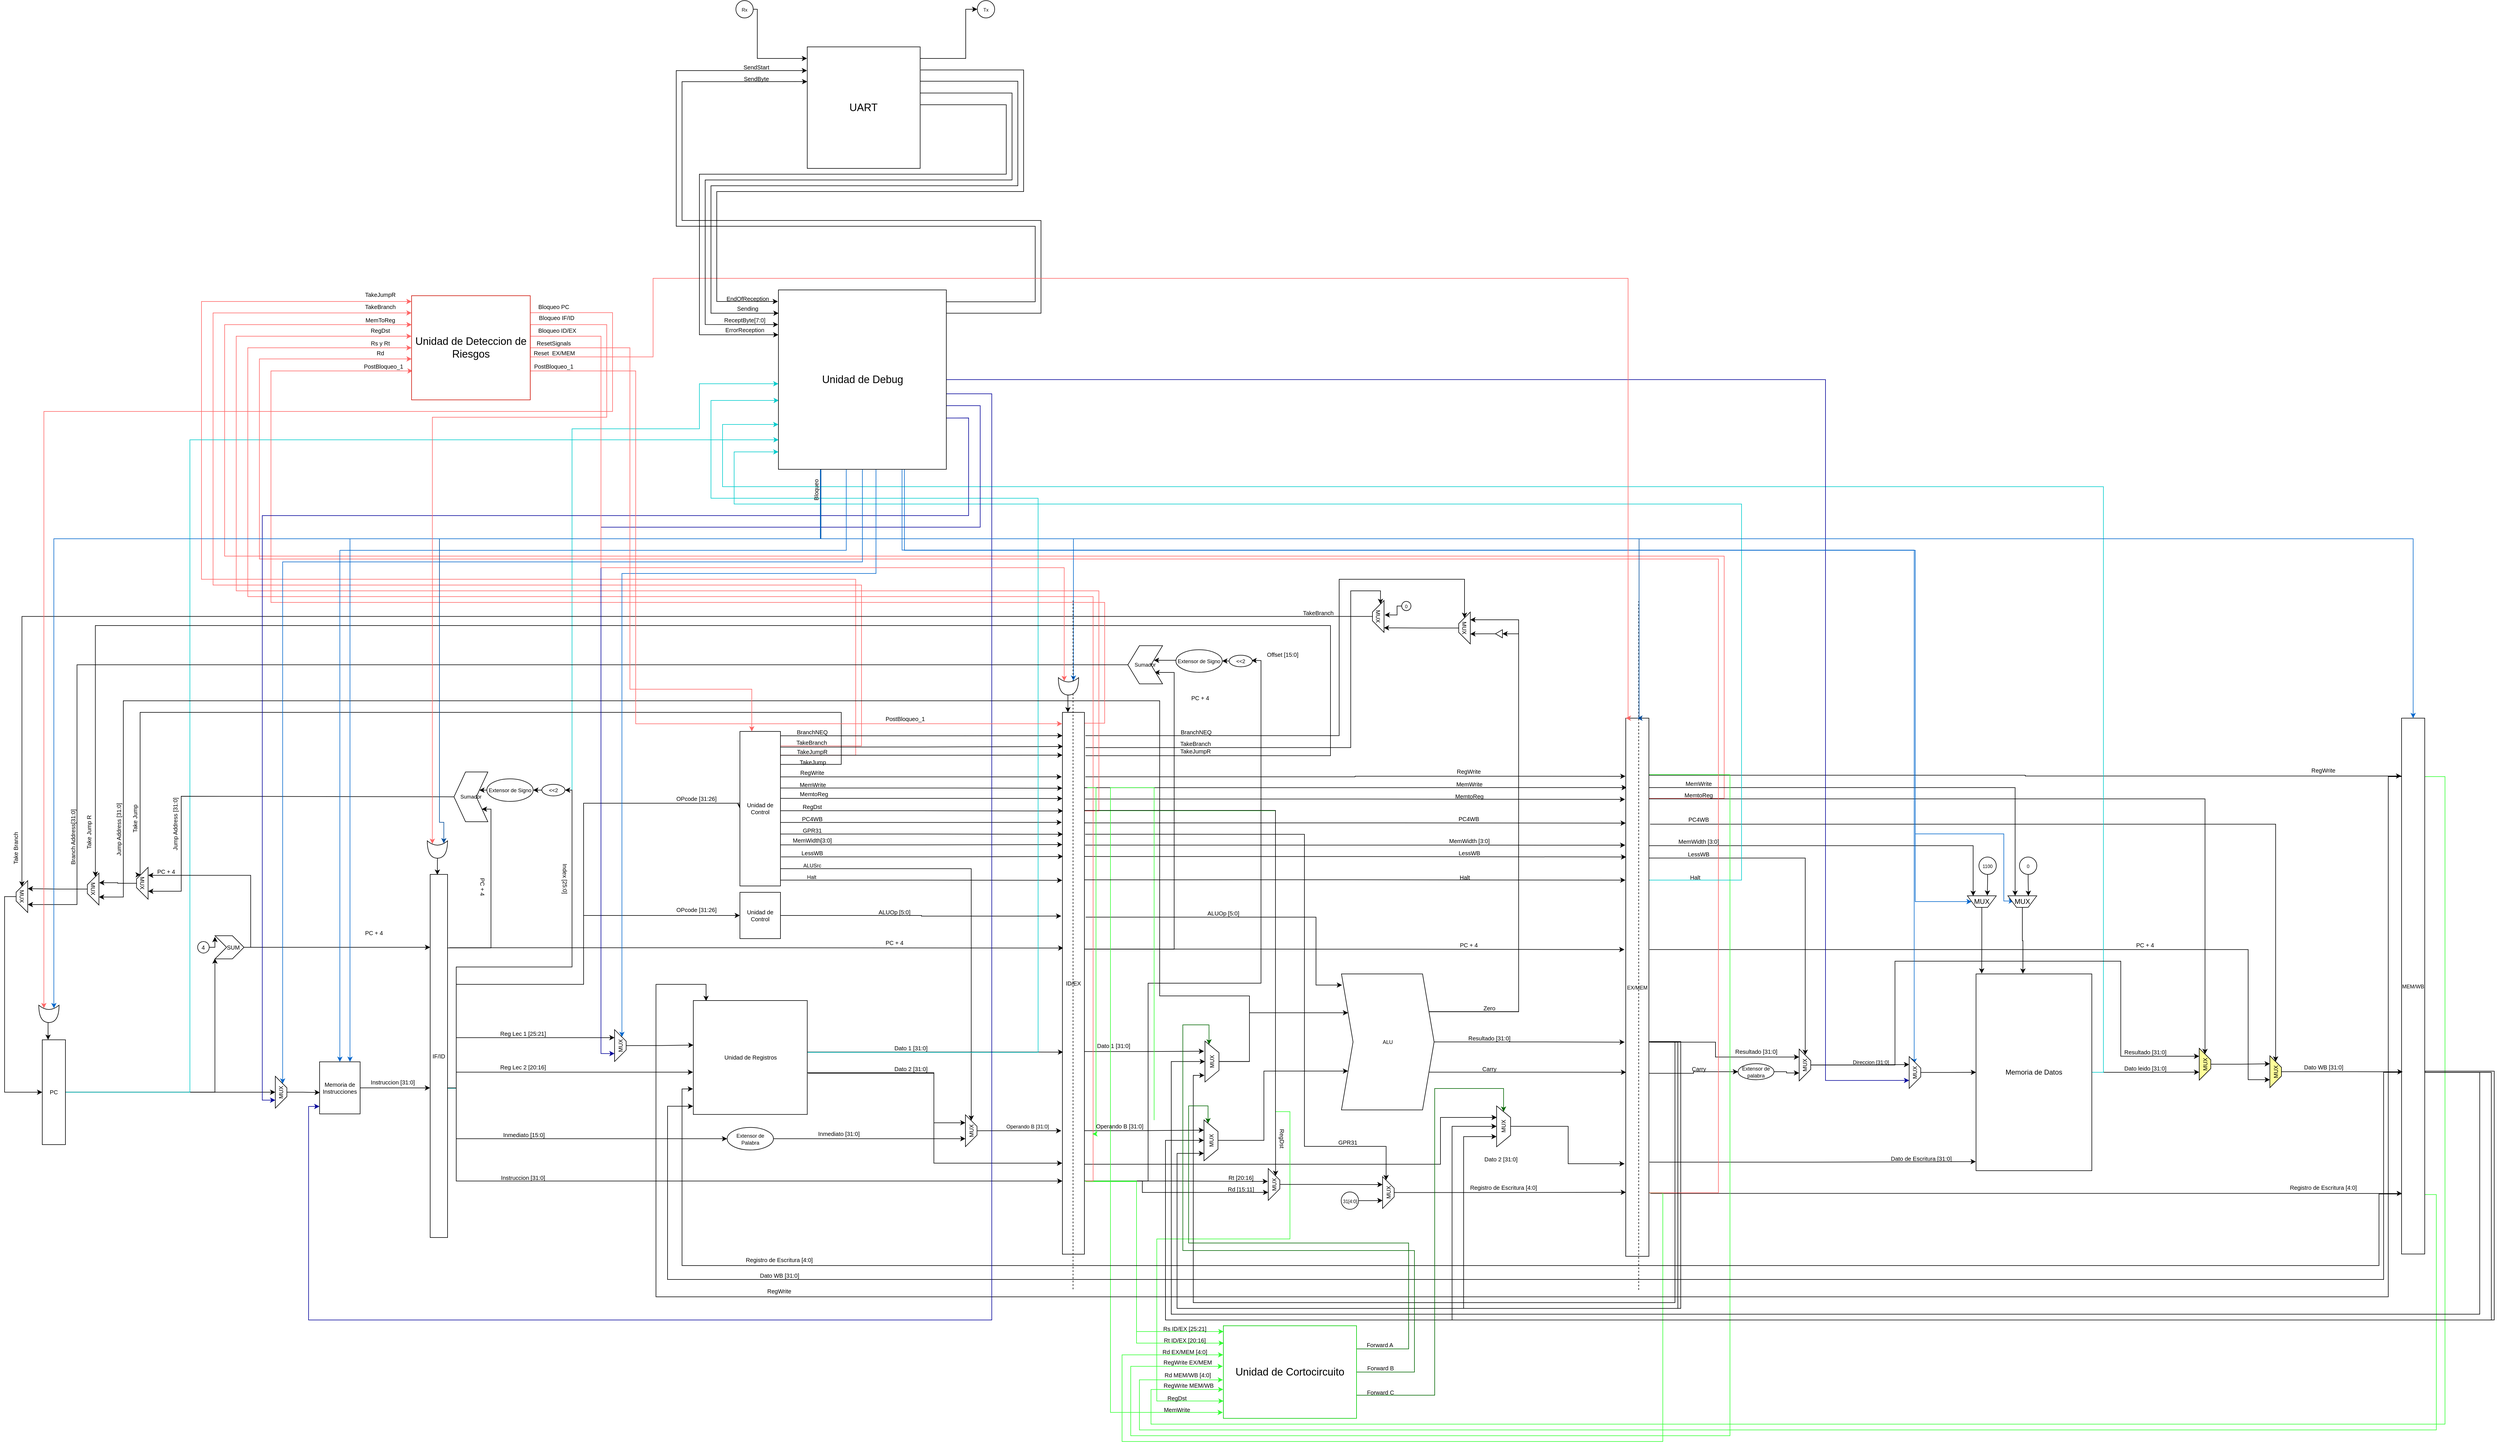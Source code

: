 <mxfile version="21.6.3" type="google">
  <diagram id="nsO0EUOCZESrsiaP4EnO" name="Página-1">
    <mxGraphModel grid="0" page="1" gridSize="10" guides="1" tooltips="1" connect="1" arrows="0" fold="1" pageScale="1" pageWidth="4681" pageHeight="3300" math="0" shadow="0">
      <root>
        <mxCell id="0" />
        <mxCell id="1" parent="0" />
        <mxCell id="eA7bfFOB86OBrDw6atjK-1" style="edgeStyle=orthogonalEdgeStyle;rounded=0;orthogonalLoop=1;jettySize=auto;html=1;exitX=1.007;exitY=0.589;exitDx=0;exitDy=0;entryX=0;entryY=0.523;entryDx=0;entryDy=0;entryPerimeter=0;strokeColor=#00CCCC;exitPerimeter=0;" edge="1" parent="1" source="GeJ-4YiUXc3DDAqgJPtG-3" target="__9EXHomSnBZIxej5PRO-1">
          <mxGeometry relative="1" as="geometry">
            <Array as="points">
              <mxPoint x="1020" y="2000" />
              <mxPoint x="1020" y="1790" />
              <mxPoint x="1220" y="1790" />
              <mxPoint x="1220" y="860" />
              <mxPoint x="1440" y="860" />
              <mxPoint x="1440" y="782" />
            </Array>
          </mxGeometry>
        </mxCell>
        <mxCell id="-R_YAJmtKq0AJU0UYFQj-8" style="edgeStyle=orthogonalEdgeStyle;rounded=0;orthogonalLoop=1;jettySize=auto;html=1;exitX=1.01;exitY=0.149;exitDx=0;exitDy=0;entryX=-0.004;entryY=0.28;entryDx=0;entryDy=0;strokeColor=#FF6666;exitPerimeter=0;entryPerimeter=0;" edge="1" parent="1" source="GeJ-4YiUXc3DDAqgJPtG-98" target="stt7AwazIX4MRT-nHH7e-105">
          <mxGeometry relative="1" as="geometry">
            <Array as="points">
              <mxPoint x="3210" y="1499" />
              <mxPoint x="3210" y="1080" />
              <mxPoint x="620" y="1080" />
              <mxPoint x="620" y="680" />
              <mxPoint x="943" y="680" />
            </Array>
          </mxGeometry>
        </mxCell>
        <mxCell id="-R_YAJmtKq0AJU0UYFQj-6" style="edgeStyle=orthogonalEdgeStyle;rounded=0;orthogonalLoop=1;jettySize=auto;html=1;strokeColor=#FF6666;entryX=0;entryY=0.165;entryDx=0;entryDy=0;entryPerimeter=0;exitX=0.996;exitY=0.102;exitDx=0;exitDy=0;exitPerimeter=0;" edge="1" parent="1" source="GeJ-4YiUXc3DDAqgJPtG-21" target="stt7AwazIX4MRT-nHH7e-105">
          <mxGeometry relative="1" as="geometry">
            <mxPoint x="1580" y="1410" as="sourcePoint" />
            <mxPoint x="900" y="660" as="targetPoint" />
            <Array as="points">
              <mxPoint x="1720" y="1408" />
              <mxPoint x="1720" y="1130" />
              <mxPoint x="600" y="1130" />
              <mxPoint x="600" y="660" />
            </Array>
          </mxGeometry>
        </mxCell>
        <mxCell id="-R_YAJmtKq0AJU0UYFQj-1" style="edgeStyle=orthogonalEdgeStyle;rounded=0;orthogonalLoop=1;jettySize=auto;html=1;strokeColor=#FF6666;exitX=1.003;exitY=0.167;exitDx=0;exitDy=0;exitPerimeter=0;" edge="1" parent="1" source="GeJ-4YiUXc3DDAqgJPtG-21" target="stt7AwazIX4MRT-nHH7e-105">
          <mxGeometry relative="1" as="geometry">
            <mxPoint x="1580" y="1420" as="sourcePoint" />
            <Array as="points">
              <mxPoint x="1710" y="1424" />
              <mxPoint x="1710" y="1120" />
              <mxPoint x="580" y="1120" />
              <mxPoint x="580" y="640" />
            </Array>
          </mxGeometry>
        </mxCell>
        <mxCell id="GeJ-4YiUXc3DDAqgJPtG-13" style="edgeStyle=orthogonalEdgeStyle;rounded=0;orthogonalLoop=1;jettySize=auto;html=1;exitX=1;exitY=0.5;exitDx=0;exitDy=0;fontSize=10;entryX=-0.003;entryY=0.983;entryDx=0;entryDy=0;entryPerimeter=0;" edge="1" parent="1" source="GeJ-4YiUXc3DDAqgJPtG-1" target="GeJ-4YiUXc3DDAqgJPtG-11">
          <mxGeometry relative="1" as="geometry">
            <mxPoint x="514.3" y="1818.38" as="targetPoint" />
          </mxGeometry>
        </mxCell>
        <mxCell id="36cw2lMTBYeXFmEej-iU-12" style="edgeStyle=orthogonalEdgeStyle;rounded=0;orthogonalLoop=1;jettySize=auto;html=1;exitX=1;exitY=0.5;exitDx=0;exitDy=0;entryX=0.5;entryY=1;entryDx=0;entryDy=0;" edge="1" parent="1" source="GeJ-4YiUXc3DDAqgJPtG-1" target="__9EXHomSnBZIxej5PRO-12">
          <mxGeometry relative="1" as="geometry" />
        </mxCell>
        <mxCell id="36cw2lMTBYeXFmEej-iU-16" style="edgeStyle=orthogonalEdgeStyle;rounded=0;orthogonalLoop=1;jettySize=auto;html=1;exitX=1;exitY=0.5;exitDx=0;exitDy=0;entryX=0.001;entryY=0.837;entryDx=0;entryDy=0;strokeColor=#00CCCC;entryPerimeter=0;" edge="1" parent="1" source="GeJ-4YiUXc3DDAqgJPtG-1" target="__9EXHomSnBZIxej5PRO-1">
          <mxGeometry relative="1" as="geometry">
            <Array as="points">
              <mxPoint x="560" y="2006" />
              <mxPoint x="560" y="879" />
              <mxPoint x="1577" y="879" />
            </Array>
          </mxGeometry>
        </mxCell>
        <mxCell id="GeJ-4YiUXc3DDAqgJPtG-1" value="&lt;font style=&quot;font-size: 10px;&quot;&gt;PC&lt;/font&gt;" style="rounded=0;whiteSpace=wrap;html=1;" vertex="1" parent="1">
          <mxGeometry x="305" y="1915.82" width="40" height="181.12" as="geometry" />
        </mxCell>
        <mxCell id="36cw2lMTBYeXFmEej-iU-11" style="edgeStyle=orthogonalEdgeStyle;rounded=0;orthogonalLoop=1;jettySize=auto;html=1;exitX=1;exitY=0.5;exitDx=0;exitDy=0;entryX=-0.006;entryY=0.588;entryDx=0;entryDy=0;entryPerimeter=0;" edge="1" parent="1" source="GeJ-4YiUXc3DDAqgJPtG-2" target="GeJ-4YiUXc3DDAqgJPtG-3">
          <mxGeometry relative="1" as="geometry" />
        </mxCell>
        <mxCell id="GeJ-4YiUXc3DDAqgJPtG-2" value="Memoria de Instrucciones" style="rounded=0;whiteSpace=wrap;html=1;fontSize=10;" vertex="1" parent="1">
          <mxGeometry x="784" y="1953.88" width="70" height="90" as="geometry" />
        </mxCell>
        <mxCell id="36cw2lMTBYeXFmEej-iU-17" style="edgeStyle=orthogonalEdgeStyle;rounded=0;orthogonalLoop=1;jettySize=auto;html=1;exitX=0.993;exitY=0.198;exitDx=0;exitDy=0;entryX=0.179;entryY=0.253;entryDx=0;entryDy=0;entryPerimeter=0;strokeColor=#000000;exitPerimeter=0;" edge="1" parent="1" source="GeJ-4YiUXc3DDAqgJPtG-3" target="g1Ni3DUUlescfRNZk5MB-1">
          <mxGeometry relative="1" as="geometry">
            <Array as="points">
              <mxPoint x="1005" y="1757" />
              <mxPoint x="1080" y="1757" />
              <mxPoint x="1080" y="1517" />
            </Array>
          </mxGeometry>
        </mxCell>
        <mxCell id="36cw2lMTBYeXFmEej-iU-19" style="edgeStyle=orthogonalEdgeStyle;rounded=0;orthogonalLoop=1;jettySize=auto;html=1;exitX=1.11;exitY=0.202;exitDx=0;exitDy=0;entryX=0.042;entryY=0.435;entryDx=0;entryDy=0;strokeColor=#000000;exitPerimeter=0;entryPerimeter=0;" edge="1" parent="1" source="GeJ-4YiUXc3DDAqgJPtG-3" target="GeJ-4YiUXc3DDAqgJPtG-37">
          <mxGeometry relative="1" as="geometry" />
        </mxCell>
        <mxCell id="36cw2lMTBYeXFmEej-iU-20" style="edgeStyle=orthogonalEdgeStyle;rounded=0;orthogonalLoop=1;jettySize=auto;html=1;exitX=0.979;exitY=0.588;exitDx=0;exitDy=0;entryX=1;entryY=0.5;entryDx=0;entryDy=0;strokeColor=#000000;exitPerimeter=0;" edge="1" parent="1" source="GeJ-4YiUXc3DDAqgJPtG-3" target="g1Ni3DUUlescfRNZk5MB-3">
          <mxGeometry relative="1" as="geometry">
            <Array as="points">
              <mxPoint x="1020" y="1999" />
              <mxPoint x="1020" y="1790" />
              <mxPoint x="1220" y="1790" />
              <mxPoint x="1220" y="1484" />
            </Array>
          </mxGeometry>
        </mxCell>
        <mxCell id="36cw2lMTBYeXFmEej-iU-24" style="edgeStyle=orthogonalEdgeStyle;rounded=0;orthogonalLoop=1;jettySize=auto;html=1;exitX=1.056;exitY=0.588;exitDx=0;exitDy=0;entryX=0;entryY=0.5;entryDx=0;entryDy=0;strokeColor=#000000;exitPerimeter=0;" edge="1" parent="1" source="GeJ-4YiUXc3DDAqgJPtG-3" target="GeJ-4YiUXc3DDAqgJPtG-49">
          <mxGeometry relative="1" as="geometry">
            <Array as="points">
              <mxPoint x="1020" y="1999" />
              <mxPoint x="1020" y="1820" />
              <mxPoint x="1240" y="1820" />
              <mxPoint x="1240" y="1701" />
            </Array>
          </mxGeometry>
        </mxCell>
        <mxCell id="36cw2lMTBYeXFmEej-iU-25" style="edgeStyle=orthogonalEdgeStyle;rounded=0;orthogonalLoop=1;jettySize=auto;html=1;exitX=1.005;exitY=0.588;exitDx=0;exitDy=0;entryX=0;entryY=0.5;entryDx=0;entryDy=0;strokeColor=#000000;exitPerimeter=0;" edge="1" parent="1" source="GeJ-4YiUXc3DDAqgJPtG-3" target="GeJ-4YiUXc3DDAqgJPtG-21">
          <mxGeometry relative="1" as="geometry">
            <Array as="points">
              <mxPoint x="1020" y="1999" />
              <mxPoint x="1020" y="1820" />
              <mxPoint x="1240" y="1820" />
              <mxPoint x="1240" y="1507" />
            </Array>
          </mxGeometry>
        </mxCell>
        <mxCell id="36cw2lMTBYeXFmEej-iU-26" style="edgeStyle=orthogonalEdgeStyle;rounded=0;orthogonalLoop=1;jettySize=auto;html=1;exitX=0.933;exitY=0.588;exitDx=0;exitDy=0;entryX=0.25;entryY=1;entryDx=0;entryDy=0;strokeColor=#000000;exitPerimeter=0;" edge="1" parent="1" source="GeJ-4YiUXc3DDAqgJPtG-3" target="__9EXHomSnBZIxej5PRO-15">
          <mxGeometry relative="1" as="geometry">
            <Array as="points">
              <mxPoint x="1020" y="1999" />
              <mxPoint x="1020" y="1912" />
            </Array>
          </mxGeometry>
        </mxCell>
        <mxCell id="36cw2lMTBYeXFmEej-iU-32" style="edgeStyle=orthogonalEdgeStyle;rounded=0;orthogonalLoop=1;jettySize=auto;html=1;exitX=1.067;exitY=0.588;exitDx=0;exitDy=0;entryX=-0.003;entryY=0.629;entryDx=0;entryDy=0;entryPerimeter=0;strokeColor=#000000;exitPerimeter=0;" edge="1" parent="1" source="GeJ-4YiUXc3DDAqgJPtG-3" target="GeJ-4YiUXc3DDAqgJPtG-23">
          <mxGeometry relative="1" as="geometry">
            <Array as="points">
              <mxPoint x="1020" y="1999" />
              <mxPoint x="1020" y="1972" />
            </Array>
          </mxGeometry>
        </mxCell>
        <mxCell id="36cw2lMTBYeXFmEej-iU-35" style="edgeStyle=orthogonalEdgeStyle;rounded=0;orthogonalLoop=1;jettySize=auto;html=1;exitX=0.973;exitY=0.588;exitDx=0;exitDy=0;entryX=0;entryY=0.865;entryDx=0;entryDy=0;entryPerimeter=0;strokeColor=#000000;exitPerimeter=0;" edge="1" parent="1" source="GeJ-4YiUXc3DDAqgJPtG-3" target="GeJ-4YiUXc3DDAqgJPtG-37">
          <mxGeometry relative="1" as="geometry">
            <Array as="points">
              <mxPoint x="1020" y="1999" />
              <mxPoint x="1020" y="2160" />
            </Array>
          </mxGeometry>
        </mxCell>
        <mxCell id="GeJ-4YiUXc3DDAqgJPtG-3" value="IF/ID" style="rounded=0;whiteSpace=wrap;html=1;fontSize=10;" vertex="1" parent="1">
          <mxGeometry x="975" y="1630" width="30" height="627.5" as="geometry" />
        </mxCell>
        <mxCell id="oJftJgN93Mbz7_XtPv3o-24" style="edgeStyle=orthogonalEdgeStyle;rounded=0;orthogonalLoop=1;jettySize=auto;html=1;exitX=0.5;exitY=0;exitDx=0;exitDy=0;entryX=0.699;entryY=1.017;entryDx=0;entryDy=0;entryPerimeter=0;" edge="1" parent="1" source="GeJ-4YiUXc3DDAqgJPtG-10" target="g1Ni3DUUlescfRNZk5MB-19">
          <mxGeometry relative="1" as="geometry" />
        </mxCell>
        <mxCell id="GeJ-4YiUXc3DDAqgJPtG-10" value="MUX" style="shape=trapezoid;perimeter=trapezoidPerimeter;whiteSpace=wrap;html=1;fixedSize=1;fontSize=10;rotation=90;direction=west;" vertex="1" parent="1">
          <mxGeometry x="450.3" y="1635.38" width="55" height="20" as="geometry" />
        </mxCell>
        <mxCell id="oJftJgN93Mbz7_XtPv3o-25" style="edgeStyle=orthogonalEdgeStyle;rounded=0;orthogonalLoop=1;jettySize=auto;html=1;exitX=1;exitY=0.5;exitDx=0;exitDy=0;entryX=0.75;entryY=1;entryDx=0;entryDy=0;" edge="1" parent="1" source="GeJ-4YiUXc3DDAqgJPtG-11" target="GeJ-4YiUXc3DDAqgJPtG-10">
          <mxGeometry relative="1" as="geometry">
            <Array as="points">
              <mxPoint x="665" y="1756" />
              <mxPoint x="665" y="1632" />
            </Array>
          </mxGeometry>
        </mxCell>
        <mxCell id="36cw2lMTBYeXFmEej-iU-15" style="edgeStyle=orthogonalEdgeStyle;rounded=0;orthogonalLoop=1;jettySize=auto;html=1;exitX=1;exitY=0.5;exitDx=0;exitDy=0;" edge="1" parent="1" source="GeJ-4YiUXc3DDAqgJPtG-11">
          <mxGeometry relative="1" as="geometry">
            <mxPoint x="975" y="1756" as="targetPoint" />
          </mxGeometry>
        </mxCell>
        <mxCell id="GeJ-4YiUXc3DDAqgJPtG-11" value="&amp;nbsp; &amp;nbsp; &amp;nbsp;SUM" style="shape=step;perimeter=stepPerimeter;whiteSpace=wrap;html=1;fixedSize=1;fontSize=10;" vertex="1" parent="1">
          <mxGeometry x="603.36" y="1736" width="50" height="40" as="geometry" />
        </mxCell>
        <mxCell id="GeJ-4YiUXc3DDAqgJPtG-16" style="edgeStyle=orthogonalEdgeStyle;rounded=0;orthogonalLoop=1;jettySize=auto;html=1;exitX=1;exitY=0.5;exitDx=0;exitDy=0;entryX=-0.003;entryY=0.05;entryDx=0;entryDy=0;entryPerimeter=0;fontSize=10;" edge="1" parent="1" source="GeJ-4YiUXc3DDAqgJPtG-20" target="GeJ-4YiUXc3DDAqgJPtG-11">
          <mxGeometry relative="1" as="geometry">
            <mxPoint x="583.36" y="1751" as="sourcePoint" />
          </mxGeometry>
        </mxCell>
        <mxCell id="GeJ-4YiUXc3DDAqgJPtG-20" value="4" style="ellipse;whiteSpace=wrap;html=1;aspect=fixed;fontSize=10;" vertex="1" parent="1">
          <mxGeometry x="573.36" y="1746" width="20" height="20" as="geometry" />
        </mxCell>
        <mxCell id="36cw2lMTBYeXFmEej-iU-48" style="edgeStyle=orthogonalEdgeStyle;rounded=0;orthogonalLoop=1;jettySize=auto;html=1;exitX=0.994;exitY=0.888;exitDx=0;exitDy=0;entryX=0;entryY=0.5;entryDx=0;entryDy=0;strokeColor=#000000;exitPerimeter=0;" edge="1" parent="1" source="GeJ-4YiUXc3DDAqgJPtG-21" target="GeJ-4YiUXc3DDAqgJPtG-78">
          <mxGeometry relative="1" as="geometry" />
        </mxCell>
        <mxCell id="36cw2lMTBYeXFmEej-iU-49" style="edgeStyle=orthogonalEdgeStyle;rounded=0;orthogonalLoop=1;jettySize=auto;html=1;exitX=1.014;exitY=0.812;exitDx=0;exitDy=0;strokeColor=#000000;exitPerimeter=0;entryX=0.028;entryY=0.266;entryDx=0;entryDy=0;entryPerimeter=0;" edge="1" parent="1" source="GeJ-4YiUXc3DDAqgJPtG-21" target="GeJ-4YiUXc3DDAqgJPtG-37">
          <mxGeometry relative="1" as="geometry">
            <mxPoint x="2065" y="1599" as="targetPoint" />
          </mxGeometry>
        </mxCell>
        <mxCell id="36cw2lMTBYeXFmEej-iU-52" style="edgeStyle=orthogonalEdgeStyle;rounded=0;orthogonalLoop=1;jettySize=auto;html=1;exitX=0.996;exitY=0.734;exitDx=0;exitDy=0;entryX=-0.001;entryY=0.244;entryDx=0;entryDy=0;entryPerimeter=0;strokeColor=#000000;exitPerimeter=0;" edge="1" parent="1" source="GeJ-4YiUXc3DDAqgJPtG-21" target="GeJ-4YiUXc3DDAqgJPtG-37">
          <mxGeometry relative="1" as="geometry" />
        </mxCell>
        <mxCell id="36cw2lMTBYeXFmEej-iU-54" style="edgeStyle=orthogonalEdgeStyle;rounded=0;orthogonalLoop=1;jettySize=auto;html=1;exitX=1.006;exitY=0.664;exitDx=0;exitDy=0;entryX=0.019;entryY=0.225;entryDx=0;entryDy=0;entryPerimeter=0;strokeColor=#000000;exitPerimeter=0;" edge="1" parent="1" source="GeJ-4YiUXc3DDAqgJPtG-21" target="GeJ-4YiUXc3DDAqgJPtG-37">
          <mxGeometry relative="1" as="geometry" />
        </mxCell>
        <mxCell id="36cw2lMTBYeXFmEej-iU-56" style="edgeStyle=orthogonalEdgeStyle;rounded=0;orthogonalLoop=1;jettySize=auto;html=1;exitX=1.006;exitY=0.589;exitDx=0;exitDy=0;entryX=-0.028;entryY=0.203;entryDx=0;entryDy=0;entryPerimeter=0;strokeColor=#000000;exitPerimeter=0;" edge="1" parent="1" source="GeJ-4YiUXc3DDAqgJPtG-21" target="GeJ-4YiUXc3DDAqgJPtG-37">
          <mxGeometry relative="1" as="geometry" />
        </mxCell>
        <mxCell id="36cw2lMTBYeXFmEej-iU-59" style="edgeStyle=orthogonalEdgeStyle;rounded=0;orthogonalLoop=1;jettySize=auto;html=1;exitX=1.002;exitY=0.513;exitDx=0;exitDy=0;entryX=0.027;entryY=0.182;entryDx=0;entryDy=0;entryPerimeter=0;strokeColor=#000000;exitPerimeter=0;" edge="1" parent="1" source="GeJ-4YiUXc3DDAqgJPtG-21" target="GeJ-4YiUXc3DDAqgJPtG-37">
          <mxGeometry relative="1" as="geometry" />
        </mxCell>
        <mxCell id="36cw2lMTBYeXFmEej-iU-60" style="edgeStyle=orthogonalEdgeStyle;rounded=0;orthogonalLoop=1;jettySize=auto;html=1;exitX=0.998;exitY=0.433;exitDx=0;exitDy=0;entryX=-0.001;entryY=0.159;entryDx=0;entryDy=0;entryPerimeter=0;strokeColor=#000000;exitPerimeter=0;" edge="1" parent="1" source="GeJ-4YiUXc3DDAqgJPtG-21" target="GeJ-4YiUXc3DDAqgJPtG-37">
          <mxGeometry relative="1" as="geometry" />
        </mxCell>
        <mxCell id="36cw2lMTBYeXFmEej-iU-69" style="edgeStyle=orthogonalEdgeStyle;rounded=0;orthogonalLoop=1;jettySize=auto;html=1;exitX=0.998;exitY=0.366;exitDx=0;exitDy=0;entryX=-0.001;entryY=0.14;entryDx=0;entryDy=0;entryPerimeter=0;strokeColor=#000000;exitPerimeter=0;" edge="1" parent="1" source="GeJ-4YiUXc3DDAqgJPtG-21" target="GeJ-4YiUXc3DDAqgJPtG-37">
          <mxGeometry relative="1" as="geometry" />
        </mxCell>
        <mxCell id="36cw2lMTBYeXFmEej-iU-70" style="edgeStyle=orthogonalEdgeStyle;rounded=0;orthogonalLoop=1;jettySize=auto;html=1;exitX=1.002;exitY=0.294;exitDx=0;exitDy=0;entryX=-0.031;entryY=0.119;entryDx=0;entryDy=0;entryPerimeter=0;strokeColor=#000000;exitPerimeter=0;" edge="1" parent="1" source="GeJ-4YiUXc3DDAqgJPtG-21" target="GeJ-4YiUXc3DDAqgJPtG-37">
          <mxGeometry relative="1" as="geometry" />
        </mxCell>
        <mxCell id="36cw2lMTBYeXFmEej-iU-72" style="edgeStyle=orthogonalEdgeStyle;rounded=0;orthogonalLoop=1;jettySize=auto;html=1;exitX=0.999;exitY=0.154;exitDx=0;exitDy=0;entryX=0.004;entryY=0.079;entryDx=0;entryDy=0;entryPerimeter=0;strokeColor=#000000;exitPerimeter=0;" edge="1" parent="1" source="GeJ-4YiUXc3DDAqgJPtG-21" target="GeJ-4YiUXc3DDAqgJPtG-37">
          <mxGeometry relative="1" as="geometry" />
        </mxCell>
        <mxCell id="36cw2lMTBYeXFmEej-iU-73" style="edgeStyle=orthogonalEdgeStyle;rounded=0;orthogonalLoop=1;jettySize=auto;html=1;entryX=0.027;entryY=0.063;entryDx=0;entryDy=0;entryPerimeter=0;strokeColor=#000000;exitX=1;exitY=0.101;exitDx=0;exitDy=0;exitPerimeter=0;" edge="1" parent="1" source="GeJ-4YiUXc3DDAqgJPtG-21" target="GeJ-4YiUXc3DDAqgJPtG-37">
          <mxGeometry relative="1" as="geometry">
            <mxPoint x="1585" y="1380" as="sourcePoint" />
          </mxGeometry>
        </mxCell>
        <mxCell id="36cw2lMTBYeXFmEej-iU-74" style="edgeStyle=orthogonalEdgeStyle;rounded=0;orthogonalLoop=1;jettySize=auto;html=1;exitX=1.002;exitY=0.028;exitDx=0;exitDy=0;entryX=0.004;entryY=0.043;entryDx=0;entryDy=0;entryPerimeter=0;strokeColor=#000000;exitPerimeter=0;" edge="1" parent="1" source="GeJ-4YiUXc3DDAqgJPtG-21" target="GeJ-4YiUXc3DDAqgJPtG-37">
          <mxGeometry relative="1" as="geometry" />
        </mxCell>
        <mxCell id="36cw2lMTBYeXFmEej-iU-75" style="edgeStyle=orthogonalEdgeStyle;rounded=0;orthogonalLoop=1;jettySize=auto;html=1;exitX=0.994;exitY=0.213;exitDx=0;exitDy=0;entryX=1;entryY=0.25;entryDx=0;entryDy=0;strokeColor=#000000;exitPerimeter=0;" edge="1" parent="1" source="GeJ-4YiUXc3DDAqgJPtG-21" target="GeJ-4YiUXc3DDAqgJPtG-10">
          <mxGeometry relative="1" as="geometry">
            <Array as="points">
              <mxPoint x="1685" y="1440" />
              <mxPoint x="1685" y="1350" />
              <mxPoint x="474" y="1350" />
              <mxPoint x="474" y="1631" />
            </Array>
          </mxGeometry>
        </mxCell>
        <mxCell id="AGbrYrpLCRCUEJa8csXi-2" style="edgeStyle=orthogonalEdgeStyle;rounded=0;orthogonalLoop=1;jettySize=auto;html=1;exitX=1.001;exitY=0.962;exitDx=0;exitDy=0;entryX=-0.011;entryY=0.31;entryDx=0;entryDy=0;entryPerimeter=0;exitPerimeter=0;" edge="1" parent="1" source="GeJ-4YiUXc3DDAqgJPtG-21" target="GeJ-4YiUXc3DDAqgJPtG-37">
          <mxGeometry relative="1" as="geometry">
            <Array as="points">
              <mxPoint x="1824" y="1640" />
            </Array>
          </mxGeometry>
        </mxCell>
        <mxCell id="GeJ-4YiUXc3DDAqgJPtG-21" value="Unidad de Control" style="whiteSpace=wrap;html=1;fontSize=10;" vertex="1" parent="1">
          <mxGeometry x="1510" y="1382.98" width="70" height="267.02" as="geometry" />
        </mxCell>
        <mxCell id="36cw2lMTBYeXFmEej-iU-40" style="edgeStyle=orthogonalEdgeStyle;rounded=0;orthogonalLoop=1;jettySize=auto;html=1;exitX=1.002;exitY=0.452;exitDx=0;exitDy=0;entryX=0.033;entryY=0.627;entryDx=0;entryDy=0;strokeColor=#000000;exitPerimeter=0;entryPerimeter=0;" edge="1" parent="1" source="GeJ-4YiUXc3DDAqgJPtG-23" target="GeJ-4YiUXc3DDAqgJPtG-37">
          <mxGeometry relative="1" as="geometry" />
        </mxCell>
        <mxCell id="36cw2lMTBYeXFmEej-iU-80" style="edgeStyle=orthogonalEdgeStyle;rounded=0;orthogonalLoop=1;jettySize=auto;html=1;exitX=0.998;exitY=0.634;exitDx=0;exitDy=0;entryX=-0.009;entryY=0.832;entryDx=0;entryDy=0;entryPerimeter=0;strokeColor=#000000;fontSize=10;exitPerimeter=0;" edge="1" parent="1" source="GeJ-4YiUXc3DDAqgJPtG-23" target="GeJ-4YiUXc3DDAqgJPtG-37">
          <mxGeometry relative="1" as="geometry">
            <Array as="points">
              <mxPoint x="1845" y="1973" />
              <mxPoint x="1845" y="2129" />
            </Array>
          </mxGeometry>
        </mxCell>
        <mxCell id="36cw2lMTBYeXFmEej-iU-81" style="edgeStyle=orthogonalEdgeStyle;rounded=0;orthogonalLoop=1;jettySize=auto;html=1;exitX=1.006;exitY=0.638;exitDx=0;exitDy=0;entryX=0.25;entryY=1;entryDx=0;entryDy=0;strokeColor=#000000;fontSize=10;exitPerimeter=0;" edge="1" parent="1" source="GeJ-4YiUXc3DDAqgJPtG-23" target="GeJ-4YiUXc3DDAqgJPtG-78">
          <mxGeometry relative="1" as="geometry">
            <Array as="points">
              <mxPoint x="1845" y="1974" />
              <mxPoint x="1845" y="2059" />
            </Array>
          </mxGeometry>
        </mxCell>
        <mxCell id="stt7AwazIX4MRT-nHH7e-32" style="edgeStyle=orthogonalEdgeStyle;rounded=0;orthogonalLoop=1;jettySize=auto;html=1;exitX=1.003;exitY=0.455;exitDx=0;exitDy=0;entryX=0.002;entryY=0.616;entryDx=0;entryDy=0;entryPerimeter=0;exitPerimeter=0;strokeColor=#00CCCC;" edge="1" parent="1" source="GeJ-4YiUXc3DDAqgJPtG-23" target="__9EXHomSnBZIxej5PRO-1">
          <mxGeometry relative="1" as="geometry">
            <Array as="points">
              <mxPoint x="2025" y="1938" />
              <mxPoint x="2025" y="980" />
              <mxPoint x="1460" y="980" />
              <mxPoint x="1460" y="811" />
            </Array>
          </mxGeometry>
        </mxCell>
        <mxCell id="GeJ-4YiUXc3DDAqgJPtG-23" value="Unidad de Registros" style="whiteSpace=wrap;html=1;aspect=fixed;fontSize=10;" vertex="1" parent="1">
          <mxGeometry x="1429.5" y="1848" width="196.81" height="196.81" as="geometry" />
        </mxCell>
        <mxCell id="GeJ-4YiUXc3DDAqgJPtG-27" value="" style="group" connectable="0" vertex="1" parent="1">
          <mxGeometry x="890.36" y="1969.38" width="70" height="30" as="geometry" />
        </mxCell>
        <mxCell id="GeJ-4YiUXc3DDAqgJPtG-26" value="Instruccion [31:0]" style="text;html=1;align=center;verticalAlign=middle;resizable=0;points=[];autosize=1;strokeColor=none;fillColor=none;fontSize=10;" vertex="1" parent="GeJ-4YiUXc3DDAqgJPtG-27">
          <mxGeometry x="-30" y="5" width="100" height="30" as="geometry" />
        </mxCell>
        <mxCell id="36cw2lMTBYeXFmEej-iU-76" style="edgeStyle=orthogonalEdgeStyle;rounded=0;orthogonalLoop=1;jettySize=auto;html=1;exitX=0.933;exitY=0.865;exitDx=0;exitDy=0;entryX=0.405;entryY=1.032;entryDx=0;entryDy=0;entryPerimeter=0;strokeColor=#000000;exitPerimeter=0;" edge="1" parent="1" source="GeJ-4YiUXc3DDAqgJPtG-37" target="xFozvdnHbfWjVGbM0NR0-1">
          <mxGeometry relative="1" as="geometry" />
        </mxCell>
        <mxCell id="36cw2lMTBYeXFmEej-iU-77" style="edgeStyle=orthogonalEdgeStyle;rounded=0;orthogonalLoop=1;jettySize=auto;html=1;exitX=0.933;exitY=0.865;exitDx=0;exitDy=0;entryX=0.75;entryY=1;entryDx=0;entryDy=0;strokeColor=#000000;fontSize=10;exitPerimeter=0;" edge="1" parent="1" source="GeJ-4YiUXc3DDAqgJPtG-37" target="xFozvdnHbfWjVGbM0NR0-1">
          <mxGeometry relative="1" as="geometry">
            <Array as="points">
              <mxPoint x="2205" y="2160" />
              <mxPoint x="2205" y="2180" />
            </Array>
          </mxGeometry>
        </mxCell>
        <mxCell id="36cw2lMTBYeXFmEej-iU-79" style="edgeStyle=orthogonalEdgeStyle;rounded=0;orthogonalLoop=1;jettySize=auto;html=1;exitX=1.017;exitY=0.865;exitDx=0;exitDy=0;entryX=0.964;entryY=0.458;entryDx=0;entryDy=0;strokeColor=#000000;fontSize=10;exitPerimeter=0;entryPerimeter=0;" edge="1" parent="1" source="GeJ-4YiUXc3DDAqgJPtG-37" target="g1Ni3DUUlescfRNZk5MB-34">
          <mxGeometry relative="1" as="geometry">
            <Array as="points">
              <mxPoint x="2215" y="2160" />
              <mxPoint x="2215" y="1818" />
              <mxPoint x="2410" y="1818" />
              <mxPoint x="2410" y="1260" />
            </Array>
          </mxGeometry>
        </mxCell>
        <mxCell id="36cw2lMTBYeXFmEej-iU-83" style="edgeStyle=orthogonalEdgeStyle;rounded=0;orthogonalLoop=1;jettySize=auto;html=1;exitX=1;exitY=0.834;exitDx=0;exitDy=0;entryX=0.283;entryY=0.988;entryDx=0;entryDy=0;strokeColor=#000000;fontSize=10;exitPerimeter=0;entryPerimeter=0;" edge="1" parent="1" source="GeJ-4YiUXc3DDAqgJPtG-37" target="NdHW7pGykoZ27UPeYJ3a-1">
          <mxGeometry relative="1" as="geometry">
            <Array as="points">
              <mxPoint x="2720" y="2131" />
              <mxPoint x="2720" y="2050" />
              <mxPoint x="2817" y="2050" />
            </Array>
          </mxGeometry>
        </mxCell>
        <mxCell id="36cw2lMTBYeXFmEej-iU-87" style="edgeStyle=orthogonalEdgeStyle;rounded=0;orthogonalLoop=1;jettySize=auto;html=1;exitX=1.058;exitY=0.378;exitDx=0;exitDy=0;entryX=0.006;entryY=0.082;entryDx=0;entryDy=0;entryPerimeter=0;strokeColor=#000000;fontSize=10;exitPerimeter=0;" edge="1" parent="1" source="GeJ-4YiUXc3DDAqgJPtG-37" target="GeJ-4YiUXc3DDAqgJPtG-90">
          <mxGeometry relative="1" as="geometry">
            <Array as="points">
              <mxPoint x="2505" y="1704" />
              <mxPoint x="2505" y="1821" />
            </Array>
          </mxGeometry>
        </mxCell>
        <mxCell id="36cw2lMTBYeXFmEej-iU-88" style="edgeStyle=orthogonalEdgeStyle;rounded=0;orthogonalLoop=1;jettySize=auto;html=1;exitX=0.5;exitY=0;exitDx=0;exitDy=0;entryX=0.25;entryY=1;entryDx=0;entryDy=0;strokeColor=#000000;fontSize=10;" edge="1" parent="1" source="stt7AwazIX4MRT-nHH7e-88" target="g1Ni3DUUlescfRNZk5MB-19">
          <mxGeometry relative="1" as="geometry">
            <Array as="points">
              <mxPoint x="2390" y="1953" />
              <mxPoint x="2390" y="1840" />
              <mxPoint x="2235" y="1840" />
              <mxPoint x="2235" y="1330" />
              <mxPoint x="445" y="1330" />
              <mxPoint x="445" y="1669" />
            </Array>
          </mxGeometry>
        </mxCell>
        <mxCell id="36cw2lMTBYeXFmEej-iU-90" style="edgeStyle=orthogonalEdgeStyle;rounded=0;orthogonalLoop=1;jettySize=auto;html=1;strokeColor=#000000;fontSize=10;exitX=1.029;exitY=0.437;exitDx=0;exitDy=0;exitPerimeter=0;entryX=0.233;entryY=0.3;entryDx=0;entryDy=0;entryPerimeter=0;" edge="1" parent="1" source="GeJ-4YiUXc3DDAqgJPtG-37" target="g1Ni3DUUlescfRNZk5MB-30">
          <mxGeometry relative="1" as="geometry">
            <mxPoint x="2105" y="1780" as="sourcePoint" />
            <Array as="points">
              <mxPoint x="2260" y="1759" />
              <mxPoint x="2260" y="1281" />
            </Array>
            <mxPoint x="2250" y="1280" as="targetPoint" />
          </mxGeometry>
        </mxCell>
        <mxCell id="36cw2lMTBYeXFmEej-iU-94" style="edgeStyle=orthogonalEdgeStyle;rounded=0;orthogonalLoop=1;jettySize=auto;html=1;exitX=1.011;exitY=0.437;exitDx=0;exitDy=0;entryX=-0.057;entryY=0.43;entryDx=0;entryDy=0;entryPerimeter=0;strokeColor=#000000;fontSize=10;exitPerimeter=0;" edge="1" parent="1" source="GeJ-4YiUXc3DDAqgJPtG-37" target="GeJ-4YiUXc3DDAqgJPtG-98">
          <mxGeometry relative="1" as="geometry" />
        </mxCell>
        <mxCell id="36cw2lMTBYeXFmEej-iU-95" style="edgeStyle=orthogonalEdgeStyle;rounded=0;orthogonalLoop=1;jettySize=auto;html=1;exitX=1.004;exitY=0.266;exitDx=0;exitDy=0;entryX=0.019;entryY=0.258;entryDx=0;entryDy=0;entryPerimeter=0;strokeColor=#000000;fontSize=10;exitPerimeter=0;" edge="1" parent="1" source="GeJ-4YiUXc3DDAqgJPtG-37" target="GeJ-4YiUXc3DDAqgJPtG-98">
          <mxGeometry relative="1" as="geometry" />
        </mxCell>
        <mxCell id="36cw2lMTBYeXFmEej-iU-96" style="edgeStyle=orthogonalEdgeStyle;rounded=0;orthogonalLoop=1;jettySize=auto;html=1;exitX=1.028;exitY=0.245;exitDx=0;exitDy=0;entryX=-0.018;entryY=0.236;entryDx=0;entryDy=0;entryPerimeter=0;strokeColor=#000000;fontSize=10;exitPerimeter=0;" edge="1" parent="1" source="GeJ-4YiUXc3DDAqgJPtG-37" target="GeJ-4YiUXc3DDAqgJPtG-98">
          <mxGeometry relative="1" as="geometry" />
        </mxCell>
        <mxCell id="36cw2lMTBYeXFmEej-iU-99" style="edgeStyle=orthogonalEdgeStyle;rounded=0;orthogonalLoop=1;jettySize=auto;html=1;exitX=1.033;exitY=0.225;exitDx=0;exitDy=0;entryX=0;entryY=0.75;entryDx=0;entryDy=0;strokeColor=#000000;fontSize=10;exitPerimeter=0;" edge="1" parent="1" source="GeJ-4YiUXc3DDAqgJPtG-37" target="_uhevw5MlU9q2Q93x5Mt-60">
          <mxGeometry relative="1" as="geometry">
            <Array as="points">
              <mxPoint x="2485" y="1561" />
              <mxPoint x="2485" y="2100" />
              <mxPoint x="2626" y="2100" />
            </Array>
          </mxGeometry>
        </mxCell>
        <mxCell id="36cw2lMTBYeXFmEej-iU-101" style="edgeStyle=orthogonalEdgeStyle;rounded=0;orthogonalLoop=1;jettySize=auto;html=1;exitX=0.995;exitY=0.204;exitDx=0;exitDy=0;entryX=0;entryY=0.195;entryDx=0;entryDy=0;entryPerimeter=0;strokeColor=#000000;fontSize=10;exitPerimeter=0;" edge="1" parent="1" source="GeJ-4YiUXc3DDAqgJPtG-37" target="GeJ-4YiUXc3DDAqgJPtG-98">
          <mxGeometry relative="1" as="geometry" />
        </mxCell>
        <mxCell id="36cw2lMTBYeXFmEej-iU-104" style="edgeStyle=orthogonalEdgeStyle;rounded=0;orthogonalLoop=1;jettySize=auto;html=1;exitX=1.029;exitY=0.16;exitDx=0;exitDy=0;entryX=-0.031;entryY=0.151;entryDx=0;entryDy=0;entryPerimeter=0;strokeColor=#000000;fontSize=10;exitPerimeter=0;" edge="1" parent="1" source="GeJ-4YiUXc3DDAqgJPtG-37" target="GeJ-4YiUXc3DDAqgJPtG-98">
          <mxGeometry relative="1" as="geometry" />
        </mxCell>
        <mxCell id="36cw2lMTBYeXFmEej-iU-106" style="edgeStyle=orthogonalEdgeStyle;rounded=0;orthogonalLoop=1;jettySize=auto;html=1;exitX=0.995;exitY=0.139;exitDx=0;exitDy=0;entryX=0.043;entryY=0.129;entryDx=0;entryDy=0;entryPerimeter=0;strokeColor=#000000;fontSize=10;exitPerimeter=0;" edge="1" parent="1" source="GeJ-4YiUXc3DDAqgJPtG-37" target="GeJ-4YiUXc3DDAqgJPtG-98">
          <mxGeometry relative="1" as="geometry" />
        </mxCell>
        <mxCell id="36cw2lMTBYeXFmEej-iU-107" style="edgeStyle=orthogonalEdgeStyle;rounded=0;orthogonalLoop=1;jettySize=auto;html=1;exitX=1.043;exitY=0.119;exitDx=0;exitDy=0;entryX=-0.011;entryY=0.108;entryDx=0;entryDy=0;entryPerimeter=0;strokeColor=#000000;fontSize=10;exitPerimeter=0;" edge="1" parent="1" source="GeJ-4YiUXc3DDAqgJPtG-37" target="GeJ-4YiUXc3DDAqgJPtG-98">
          <mxGeometry relative="1" as="geometry" />
        </mxCell>
        <mxCell id="36cw2lMTBYeXFmEej-iU-109" style="edgeStyle=orthogonalEdgeStyle;rounded=0;orthogonalLoop=1;jettySize=auto;html=1;exitX=1.052;exitY=0.08;exitDx=0;exitDy=0;entryX=1;entryY=0.75;entryDx=0;entryDy=0;strokeColor=#000000;fontSize=10;exitPerimeter=0;" edge="1" parent="1" source="GeJ-4YiUXc3DDAqgJPtG-37" target="g1Ni3DUUlescfRNZk5MB-19">
          <mxGeometry relative="1" as="geometry">
            <Array as="points">
              <mxPoint x="2530" y="1425" />
              <mxPoint x="2530" y="1200" />
              <mxPoint x="397" y="1200" />
            </Array>
          </mxGeometry>
        </mxCell>
        <mxCell id="36cw2lMTBYeXFmEej-iU-111" style="edgeStyle=orthogonalEdgeStyle;rounded=0;orthogonalLoop=1;jettySize=auto;html=1;exitX=1.046;exitY=0.065;exitDx=0;exitDy=0;entryX=1;entryY=0.75;entryDx=0;entryDy=0;strokeColor=#000000;fontSize=10;exitPerimeter=0;" edge="1" parent="1" source="GeJ-4YiUXc3DDAqgJPtG-37" target="g1Ni3DUUlescfRNZk5MB-55">
          <mxGeometry relative="1" as="geometry">
            <Array as="points">
              <mxPoint x="2565" y="1411" />
              <mxPoint x="2565" y="1140" />
              <mxPoint x="2616" y="1140" />
            </Array>
          </mxGeometry>
        </mxCell>
        <mxCell id="36cw2lMTBYeXFmEej-iU-112" style="edgeStyle=orthogonalEdgeStyle;rounded=0;orthogonalLoop=1;jettySize=auto;html=1;exitX=1.046;exitY=0.043;exitDx=0;exitDy=0;entryX=1;entryY=0.5;entryDx=0;entryDy=0;strokeColor=#000000;fontSize=10;exitPerimeter=0;" edge="1" parent="1" source="GeJ-4YiUXc3DDAqgJPtG-37" target="g1Ni3DUUlescfRNZk5MB-46">
          <mxGeometry relative="1" as="geometry">
            <Array as="points">
              <mxPoint x="2545" y="1390" />
              <mxPoint x="2545" y="1120" />
              <mxPoint x="2762" y="1120" />
            </Array>
          </mxGeometry>
        </mxCell>
        <mxCell id="stt7AwazIX4MRT-nHH7e-56" style="edgeStyle=orthogonalEdgeStyle;rounded=0;orthogonalLoop=1;jettySize=auto;html=1;exitX=1.053;exitY=0.866;exitDx=0;exitDy=0;entryX=0.001;entryY=0.057;entryDx=0;entryDy=0;strokeColor=#33FF33;exitPerimeter=0;entryPerimeter=0;" edge="1" parent="1" source="GeJ-4YiUXc3DDAqgJPtG-37" target="stt7AwazIX4MRT-nHH7e-55">
          <mxGeometry relative="1" as="geometry">
            <Array as="points">
              <mxPoint x="2195" y="2161" />
              <mxPoint x="2195" y="2420" />
              <mxPoint x="2345" y="2420" />
            </Array>
          </mxGeometry>
        </mxCell>
        <mxCell id="stt7AwazIX4MRT-nHH7e-57" style="edgeStyle=orthogonalEdgeStyle;rounded=0;orthogonalLoop=1;jettySize=auto;html=1;exitX=1.013;exitY=0.865;exitDx=0;exitDy=0;entryX=0.003;entryY=0.19;entryDx=0;entryDy=0;entryPerimeter=0;strokeColor=#33FF33;exitPerimeter=0;" edge="1" parent="1" source="GeJ-4YiUXc3DDAqgJPtG-37" target="stt7AwazIX4MRT-nHH7e-55">
          <mxGeometry relative="1" as="geometry">
            <Array as="points">
              <mxPoint x="2195" y="2160" />
              <mxPoint x="2195" y="2440" />
              <mxPoint x="2346" y="2440" />
            </Array>
          </mxGeometry>
        </mxCell>
        <mxCell id="stt7AwazIX4MRT-nHH7e-82" style="edgeStyle=orthogonalEdgeStyle;rounded=0;orthogonalLoop=1;jettySize=auto;html=1;exitX=0.975;exitY=0.772;exitDx=0;exitDy=0;entryX=0.25;entryY=1;entryDx=0;entryDy=0;strokeColor=#000000;exitPerimeter=0;" edge="1" parent="1" source="GeJ-4YiUXc3DDAqgJPtG-37" target="stt7AwazIX4MRT-nHH7e-81">
          <mxGeometry relative="1" as="geometry" />
        </mxCell>
        <mxCell id="stt7AwazIX4MRT-nHH7e-90" style="edgeStyle=orthogonalEdgeStyle;rounded=0;orthogonalLoop=1;jettySize=auto;html=1;entryX=0.248;entryY=1.066;entryDx=0;entryDy=0;entryPerimeter=0;strokeColor=#000000;exitX=0.991;exitY=0.626;exitDx=0;exitDy=0;exitPerimeter=0;" edge="1" parent="1" source="GeJ-4YiUXc3DDAqgJPtG-37" target="stt7AwazIX4MRT-nHH7e-88">
          <mxGeometry relative="1" as="geometry">
            <mxPoint x="2125" y="1970" as="sourcePoint" />
          </mxGeometry>
        </mxCell>
        <mxCell id="ns99fz2SICH5MT8UftB1-1" style="edgeStyle=orthogonalEdgeStyle;rounded=0;orthogonalLoop=1;jettySize=auto;html=1;exitX=0.947;exitY=0.179;exitDx=0;exitDy=0;exitPerimeter=0;strokeColor=#33ff33;entryX=0.001;entryY=0.813;entryDx=0;entryDy=0;entryPerimeter=0;" edge="1" parent="1" source="GeJ-4YiUXc3DDAqgJPtG-37" target="stt7AwazIX4MRT-nHH7e-55">
          <mxGeometry relative="1" as="geometry">
            <mxPoint x="2110" y="1584" as="sourcePoint" />
            <Array as="points">
              <mxPoint x="2103" y="1520" />
              <mxPoint x="2435" y="1520" />
              <mxPoint x="2435" y="2040" />
              <mxPoint x="2460" y="2040" />
              <mxPoint x="2460" y="2260" />
              <mxPoint x="2230" y="2260" />
              <mxPoint x="2230" y="2540" />
              <mxPoint x="2340" y="2540" />
            </Array>
            <mxPoint x="2345" y="2540" as="targetPoint" />
          </mxGeometry>
        </mxCell>
        <mxCell id="-R_YAJmtKq0AJU0UYFQj-10" style="edgeStyle=orthogonalEdgeStyle;rounded=0;orthogonalLoop=1;jettySize=auto;html=1;exitX=1.024;exitY=0.182;exitDx=0;exitDy=0;entryX=0;entryY=0.389;entryDx=0;entryDy=0;entryPerimeter=0;strokeColor=#FF6666;exitPerimeter=0;" edge="1" parent="1" source="GeJ-4YiUXc3DDAqgJPtG-37" target="stt7AwazIX4MRT-nHH7e-105">
          <mxGeometry relative="1" as="geometry">
            <Array as="points">
              <mxPoint x="2130" y="1520" />
              <mxPoint x="2130" y="1140" />
              <mxPoint x="640" y="1140" />
              <mxPoint x="640" y="700" />
            </Array>
          </mxGeometry>
        </mxCell>
        <mxCell id="-R_YAJmtKq0AJU0UYFQj-14" style="edgeStyle=orthogonalEdgeStyle;rounded=0;orthogonalLoop=1;jettySize=auto;html=1;exitX=1.061;exitY=0.865;exitDx=0;exitDy=0;entryX=0;entryY=0.5;entryDx=0;entryDy=0;strokeColor=#FF6666;exitPerimeter=0;" edge="1" parent="1" source="GeJ-4YiUXc3DDAqgJPtG-37" target="stt7AwazIX4MRT-nHH7e-105">
          <mxGeometry relative="1" as="geometry">
            <Array as="points">
              <mxPoint x="2120" y="2160" />
              <mxPoint x="2120" y="1150" />
              <mxPoint x="660" y="1150" />
              <mxPoint x="660" y="720" />
            </Array>
          </mxGeometry>
        </mxCell>
        <mxCell id="-R_YAJmtKq0AJU0UYFQj-18" style="edgeStyle=orthogonalEdgeStyle;rounded=0;orthogonalLoop=1;jettySize=auto;html=1;exitX=0.96;exitY=0.02;exitDx=0;exitDy=0;entryX=0.009;entryY=0.722;entryDx=0;entryDy=0;entryPerimeter=0;exitPerimeter=0;strokeColor=#FF6666;" edge="1" parent="1" source="GeJ-4YiUXc3DDAqgJPtG-37" target="stt7AwazIX4MRT-nHH7e-105">
          <mxGeometry relative="1" as="geometry">
            <Array as="points">
              <mxPoint x="2140" y="1369" />
              <mxPoint x="2140" y="1160" />
              <mxPoint x="700" y="1160" />
              <mxPoint x="700" y="760" />
            </Array>
          </mxGeometry>
        </mxCell>
        <mxCell id="vPOzNapBqbkwg1RCe8-r-1" style="edgeStyle=orthogonalEdgeStyle;rounded=0;orthogonalLoop=1;jettySize=auto;html=1;exitX=1.132;exitY=0.139;exitDx=0;exitDy=0;entryX=-0.004;entryY=0.936;entryDx=0;entryDy=0;entryPerimeter=0;exitPerimeter=0;strokeColor=#33FF33;" edge="1" parent="1" source="36cw2lMTBYeXFmEej-iU-85" target="stt7AwazIX4MRT-nHH7e-55">
          <mxGeometry relative="1" as="geometry">
            <Array as="points">
              <mxPoint x="2150" y="1480" />
              <mxPoint x="2150" y="2560" />
            </Array>
          </mxGeometry>
        </mxCell>
        <mxCell id="AGbrYrpLCRCUEJa8csXi-4" style="edgeStyle=orthogonalEdgeStyle;rounded=0;orthogonalLoop=1;jettySize=auto;html=1;exitX=0.985;exitY=0.309;exitDx=0;exitDy=0;entryX=-0.014;entryY=0.301;entryDx=0;entryDy=0;entryPerimeter=0;exitPerimeter=0;" edge="1" parent="1" source="GeJ-4YiUXc3DDAqgJPtG-37" target="GeJ-4YiUXc3DDAqgJPtG-98">
          <mxGeometry relative="1" as="geometry" />
        </mxCell>
        <mxCell id="GeJ-4YiUXc3DDAqgJPtG-37" value="ID/EX" style="rounded=0;whiteSpace=wrap;html=1;fontSize=10;" vertex="1" parent="1">
          <mxGeometry x="2067" y="1350" width="38" height="936.31" as="geometry" />
        </mxCell>
        <mxCell id="GeJ-4YiUXc3DDAqgJPtG-45" value="Dato 2 [31:0]" style="text;html=1;align=center;verticalAlign=middle;resizable=0;points=[];autosize=1;strokeColor=none;fillColor=none;fontSize=10;" vertex="1" parent="1">
          <mxGeometry x="1765" y="1951.31" width="80" height="30" as="geometry" />
        </mxCell>
        <mxCell id="GeJ-4YiUXc3DDAqgJPtG-47" value="OPcode [31:26]" style="text;html=1;strokeColor=none;fillColor=none;align=center;verticalAlign=middle;whiteSpace=wrap;rounded=0;fontSize=10;" vertex="1" parent="1">
          <mxGeometry x="1395" y="1483.98" width="80" height="30" as="geometry" />
        </mxCell>
        <mxCell id="36cw2lMTBYeXFmEej-iU-46" style="edgeStyle=orthogonalEdgeStyle;rounded=0;orthogonalLoop=1;jettySize=auto;html=1;exitX=1;exitY=0.5;exitDx=0;exitDy=0;entryX=-0.053;entryY=0.376;entryDx=0;entryDy=0;entryPerimeter=0;strokeColor=#000000;" edge="1" parent="1" source="GeJ-4YiUXc3DDAqgJPtG-49" target="GeJ-4YiUXc3DDAqgJPtG-37">
          <mxGeometry relative="1" as="geometry" />
        </mxCell>
        <mxCell id="GeJ-4YiUXc3DDAqgJPtG-49" value="Unidad de Control" style="whiteSpace=wrap;html=1;fontSize=10;" vertex="1" parent="1">
          <mxGeometry x="1510" y="1660.98" width="70" height="80" as="geometry" />
        </mxCell>
        <mxCell id="GeJ-4YiUXc3DDAqgJPtG-51" value="OPcode [31:26]" style="text;html=1;strokeColor=none;fillColor=none;align=center;verticalAlign=middle;whiteSpace=wrap;rounded=0;fontSize=10;" vertex="1" parent="1">
          <mxGeometry x="1395" y="1675.98" width="80" height="30" as="geometry" />
        </mxCell>
        <mxCell id="GeJ-4YiUXc3DDAqgJPtG-53" value="ALUOp [5:0]" style="text;html=1;strokeColor=none;fillColor=none;align=center;verticalAlign=middle;whiteSpace=wrap;rounded=0;fontSize=10;" vertex="1" parent="1">
          <mxGeometry x="1736.5" y="1680.0" width="80" height="30" as="geometry" />
        </mxCell>
        <mxCell id="GeJ-4YiUXc3DDAqgJPtG-69" value="PC + 4" style="text;html=1;strokeColor=none;fillColor=none;align=center;verticalAlign=middle;whiteSpace=wrap;rounded=0;fontSize=10;" vertex="1" parent="1">
          <mxGeometry x="1736.5" y="1733.0" width="80" height="30" as="geometry" />
        </mxCell>
        <mxCell id="36cw2lMTBYeXFmEej-iU-45" style="edgeStyle=orthogonalEdgeStyle;rounded=0;orthogonalLoop=1;jettySize=auto;html=1;exitX=0.5;exitY=0;exitDx=0;exitDy=0;strokeColor=#000000;" edge="1" parent="1" source="GeJ-4YiUXc3DDAqgJPtG-78">
          <mxGeometry relative="1" as="geometry">
            <mxPoint x="2065" y="2073" as="targetPoint" />
          </mxGeometry>
        </mxCell>
        <mxCell id="GeJ-4YiUXc3DDAqgJPtG-78" value="MUX" style="shape=trapezoid;perimeter=trapezoidPerimeter;whiteSpace=wrap;html=1;fixedSize=1;fontSize=10;rotation=-90;direction=west;" vertex="1" parent="1">
          <mxGeometry x="1882" y="2062.94" width="55" height="20" as="geometry" />
        </mxCell>
        <mxCell id="36cw2lMTBYeXFmEej-iU-39" style="edgeStyle=orthogonalEdgeStyle;rounded=0;orthogonalLoop=1;jettySize=auto;html=1;exitX=1;exitY=0.5;exitDx=0;exitDy=0;entryX=0.75;entryY=1;entryDx=0;entryDy=0;strokeColor=#000000;" edge="1" parent="1" source="GeJ-4YiUXc3DDAqgJPtG-80" target="GeJ-4YiUXc3DDAqgJPtG-78">
          <mxGeometry relative="1" as="geometry">
            <Array as="points">
              <mxPoint x="1730" y="2087" />
              <mxPoint x="1730" y="2087" />
            </Array>
          </mxGeometry>
        </mxCell>
        <mxCell id="GeJ-4YiUXc3DDAqgJPtG-80" value="&lt;font style=&quot;font-size: 9px;&quot;&gt;Extensor de Palabra&lt;/font&gt;" style="ellipse;whiteSpace=wrap;html=1;fontSize=10;" vertex="1" parent="1">
          <mxGeometry x="1487.9" y="2067.31" width="80" height="39" as="geometry" />
        </mxCell>
        <mxCell id="GeJ-4YiUXc3DDAqgJPtG-40" style="edgeStyle=orthogonalEdgeStyle;rounded=0;orthogonalLoop=1;jettySize=auto;html=1;exitX=1;exitY=0.5;exitDx=0;exitDy=0;entryX=0;entryY=0.5;entryDx=0;entryDy=0;fontSize=10;fontStyle=1" edge="1" parent="1">
          <mxGeometry relative="1" as="geometry" />
        </mxCell>
        <mxCell id="GeJ-4YiUXc3DDAqgJPtG-41" value="Dato 1 [31:0]" style="text;html=1;align=center;verticalAlign=middle;resizable=0;points=[];autosize=1;strokeColor=none;fillColor=none;fontSize=10;" vertex="1" parent="1">
          <mxGeometry x="1765" y="1915.38" width="80" height="30" as="geometry" />
        </mxCell>
        <mxCell id="36cw2lMTBYeXFmEej-iU-116" style="edgeStyle=orthogonalEdgeStyle;rounded=0;orthogonalLoop=1;jettySize=auto;html=1;exitX=1;exitY=0.25;exitDx=0;exitDy=0;entryX=0;entryY=0.5;entryDx=0;entryDy=0;strokeColor=#000000;fontSize=10;" edge="1" parent="1" source="GeJ-4YiUXc3DDAqgJPtG-90" target="g1Ni3DUUlescfRNZk5MB-49">
          <mxGeometry relative="1" as="geometry">
            <Array as="points">
              <mxPoint x="2855" y="1867" />
              <mxPoint x="2855" y="1214" />
            </Array>
          </mxGeometry>
        </mxCell>
        <mxCell id="36cw2lMTBYeXFmEej-iU-117" style="edgeStyle=orthogonalEdgeStyle;rounded=0;orthogonalLoop=1;jettySize=auto;html=1;exitX=1;exitY=0.25;exitDx=0;exitDy=0;entryX=0.75;entryY=1;entryDx=0;entryDy=0;strokeColor=#000000;fontSize=10;" edge="1" parent="1" source="GeJ-4YiUXc3DDAqgJPtG-90" target="g1Ni3DUUlescfRNZk5MB-46">
          <mxGeometry relative="1" as="geometry">
            <Array as="points">
              <mxPoint x="2855" y="1867" />
              <mxPoint x="2855" y="1190" />
              <mxPoint x="2772" y="1190" />
            </Array>
          </mxGeometry>
        </mxCell>
        <mxCell id="36cw2lMTBYeXFmEej-iU-118" style="edgeStyle=orthogonalEdgeStyle;rounded=0;orthogonalLoop=1;jettySize=auto;html=1;exitX=1;exitY=0.5;exitDx=0;exitDy=0;entryX=-0.046;entryY=0.602;entryDx=0;entryDy=0;entryPerimeter=0;strokeColor=#000000;fontSize=10;" edge="1" parent="1" source="GeJ-4YiUXc3DDAqgJPtG-90" target="GeJ-4YiUXc3DDAqgJPtG-98">
          <mxGeometry relative="1" as="geometry" />
        </mxCell>
        <mxCell id="36cw2lMTBYeXFmEej-iU-119" style="edgeStyle=orthogonalEdgeStyle;rounded=0;orthogonalLoop=1;jettySize=auto;html=1;exitX=1;exitY=0.75;exitDx=0;exitDy=0;entryX=0.014;entryY=0.658;entryDx=0;entryDy=0;entryPerimeter=0;strokeColor=#000000;fontSize=10;" edge="1" parent="1" source="GeJ-4YiUXc3DDAqgJPtG-90" target="GeJ-4YiUXc3DDAqgJPtG-98">
          <mxGeometry relative="1" as="geometry" />
        </mxCell>
        <mxCell id="GeJ-4YiUXc3DDAqgJPtG-90" value="ALU" style="shape=step;perimeter=stepPerimeter;whiteSpace=wrap;html=1;fixedSize=1;fontSize=9;" vertex="1" parent="1">
          <mxGeometry x="2549" y="1802" width="160" height="235" as="geometry" />
        </mxCell>
        <mxCell id="GeJ-4YiUXc3DDAqgJPtG-93" value="Dato 1 [31:0]" style="text;html=1;align=center;verticalAlign=middle;resizable=0;points=[];autosize=1;strokeColor=none;fillColor=none;fontSize=10;" vertex="1" parent="1">
          <mxGeometry x="2115" y="1910.82" width="80" height="30" as="geometry" />
        </mxCell>
        <mxCell id="GeJ-4YiUXc3DDAqgJPtG-97" value="ALUOp [5:0]" style="text;html=1;strokeColor=none;fillColor=none;align=center;verticalAlign=middle;whiteSpace=wrap;rounded=0;fontSize=10;" vertex="1" parent="1">
          <mxGeometry x="2305" y="1682" width="80" height="30" as="geometry" />
        </mxCell>
        <mxCell id="stt7AwazIX4MRT-nHH7e-1" style="edgeStyle=orthogonalEdgeStyle;rounded=0;orthogonalLoop=1;jettySize=auto;html=1;exitX=1.061;exitY=0.883;exitDx=0;exitDy=0;exitPerimeter=0;entryX=0.018;entryY=0.887;entryDx=0;entryDy=0;entryPerimeter=0;" edge="1" parent="1" source="GeJ-4YiUXc3DDAqgJPtG-98" target="_uhevw5MlU9q2Q93x5Mt-21">
          <mxGeometry relative="1" as="geometry">
            <mxPoint x="4365" y="2181" as="targetPoint" />
          </mxGeometry>
        </mxCell>
        <mxCell id="stt7AwazIX4MRT-nHH7e-2" style="edgeStyle=orthogonalEdgeStyle;rounded=0;orthogonalLoop=1;jettySize=auto;html=1;exitX=1.025;exitY=0.825;exitDx=0;exitDy=0;entryX=-0.002;entryY=0.954;entryDx=0;entryDy=0;entryPerimeter=0;exitPerimeter=0;" edge="1" parent="1" source="GeJ-4YiUXc3DDAqgJPtG-98" target="_uhevw5MlU9q2Q93x5Mt-3">
          <mxGeometry relative="1" as="geometry" />
        </mxCell>
        <mxCell id="stt7AwazIX4MRT-nHH7e-3" style="edgeStyle=orthogonalEdgeStyle;rounded=0;orthogonalLoop=1;jettySize=auto;html=1;exitX=0.988;exitY=0.66;exitDx=0;exitDy=0;entryX=0;entryY=0.5;entryDx=0;entryDy=0;exitPerimeter=0;" edge="1" parent="1" source="GeJ-4YiUXc3DDAqgJPtG-98" target="_uhevw5MlU9q2Q93x5Mt-57">
          <mxGeometry relative="1" as="geometry" />
        </mxCell>
        <mxCell id="stt7AwazIX4MRT-nHH7e-5" style="edgeStyle=orthogonalEdgeStyle;rounded=0;orthogonalLoop=1;jettySize=auto;html=1;entryX=0.25;entryY=1;entryDx=0;entryDy=0;exitX=1.071;exitY=0.602;exitDx=0;exitDy=0;exitPerimeter=0;" edge="1" parent="1" source="GeJ-4YiUXc3DDAqgJPtG-98" target="_uhevw5MlU9q2Q93x5Mt-49">
          <mxGeometry relative="1" as="geometry">
            <mxPoint x="3105" y="1910" as="sourcePoint" />
            <Array as="points">
              <mxPoint x="3195" y="1920" />
              <mxPoint x="3195" y="1946" />
            </Array>
          </mxGeometry>
        </mxCell>
        <mxCell id="stt7AwazIX4MRT-nHH7e-13" style="edgeStyle=orthogonalEdgeStyle;rounded=0;orthogonalLoop=1;jettySize=auto;html=1;exitX=1.025;exitY=0.43;exitDx=0;exitDy=0;entryX=0.75;entryY=1;entryDx=0;entryDy=0;exitPerimeter=0;" edge="1" parent="1" source="GeJ-4YiUXc3DDAqgJPtG-98" target="_uhevw5MlU9q2Q93x5Mt-32">
          <mxGeometry relative="1" as="geometry">
            <Array as="points">
              <mxPoint x="4115" y="1760" />
              <mxPoint x="4115" y="1985" />
            </Array>
          </mxGeometry>
        </mxCell>
        <mxCell id="stt7AwazIX4MRT-nHH7e-16" style="edgeStyle=orthogonalEdgeStyle;rounded=0;orthogonalLoop=1;jettySize=auto;html=1;exitX=1.05;exitY=0.197;exitDx=0;exitDy=0;entryX=0;entryY=0.5;entryDx=0;entryDy=0;exitPerimeter=0;" edge="1" parent="1" source="GeJ-4YiUXc3DDAqgJPtG-98" target="_uhevw5MlU9q2Q93x5Mt-32">
          <mxGeometry relative="1" as="geometry">
            <Array as="points">
              <mxPoint x="4163" y="1543" />
            </Array>
          </mxGeometry>
        </mxCell>
        <mxCell id="stt7AwazIX4MRT-nHH7e-17" style="edgeStyle=orthogonalEdgeStyle;rounded=0;orthogonalLoop=1;jettySize=auto;html=1;exitX=0.982;exitY=0.237;exitDx=0;exitDy=0;entryX=0.792;entryY=0.991;entryDx=0;entryDy=0;exitPerimeter=0;entryPerimeter=0;" edge="1" parent="1" source="GeJ-4YiUXc3DDAqgJPtG-98" target="vSRJlmi3Ua_Y2EjhtY-R-2">
          <mxGeometry relative="1" as="geometry">
            <Array as="points">
              <mxPoint x="3640" y="1580" />
              <mxPoint x="3640" y="1667" />
            </Array>
          </mxGeometry>
        </mxCell>
        <mxCell id="stt7AwazIX4MRT-nHH7e-18" style="edgeStyle=orthogonalEdgeStyle;rounded=0;orthogonalLoop=1;jettySize=auto;html=1;exitX=0.982;exitY=0.15;exitDx=0;exitDy=0;entryX=0;entryY=0.5;entryDx=0;entryDy=0;exitPerimeter=0;" edge="1" parent="1" source="GeJ-4YiUXc3DDAqgJPtG-98" target="_uhevw5MlU9q2Q93x5Mt-22">
          <mxGeometry relative="1" as="geometry">
            <Array as="points">
              <mxPoint x="4041" y="1500" />
            </Array>
          </mxGeometry>
        </mxCell>
        <mxCell id="stt7AwazIX4MRT-nHH7e-19" style="edgeStyle=orthogonalEdgeStyle;rounded=0;orthogonalLoop=1;jettySize=auto;html=1;exitX=1;exitY=0.129;exitDx=0;exitDy=0;entryX=0.75;entryY=1;entryDx=0;entryDy=0;exitPerimeter=0;" edge="1" parent="1" source="GeJ-4YiUXc3DDAqgJPtG-98" target="vSRJlmi3Ua_Y2EjhtY-R-3">
          <mxGeometry relative="1" as="geometry">
            <Array as="points">
              <mxPoint x="3713" y="1480" />
            </Array>
          </mxGeometry>
        </mxCell>
        <mxCell id="stt7AwazIX4MRT-nHH7e-20" style="edgeStyle=orthogonalEdgeStyle;rounded=0;orthogonalLoop=1;jettySize=auto;html=1;exitX=1;exitY=0.106;exitDx=0;exitDy=0;entryX=-0.014;entryY=0.108;entryDx=0;entryDy=0;entryPerimeter=0;exitPerimeter=0;" edge="1" parent="1" source="GeJ-4YiUXc3DDAqgJPtG-98" target="_uhevw5MlU9q2Q93x5Mt-21">
          <mxGeometry relative="1" as="geometry" />
        </mxCell>
        <mxCell id="stt7AwazIX4MRT-nHH7e-36" style="edgeStyle=orthogonalEdgeStyle;rounded=0;orthogonalLoop=1;jettySize=auto;html=1;exitX=1.013;exitY=0.26;exitDx=0;exitDy=0;entryX=0;entryY=0.5;entryDx=0;entryDy=0;strokeColor=#000000;exitPerimeter=0;" edge="1" parent="1" source="GeJ-4YiUXc3DDAqgJPtG-98" target="_uhevw5MlU9q2Q93x5Mt-49">
          <mxGeometry relative="1" as="geometry">
            <Array as="points">
              <mxPoint x="3350" y="1602" />
              <mxPoint x="3350" y="1942" />
            </Array>
          </mxGeometry>
        </mxCell>
        <mxCell id="stt7AwazIX4MRT-nHH7e-64" style="edgeStyle=orthogonalEdgeStyle;rounded=0;orthogonalLoop=1;jettySize=auto;html=1;exitX=1.014;exitY=0.882;exitDx=0;exitDy=0;entryX=-0.001;entryY=0.314;entryDx=0;entryDy=0;strokeColor=#33FF33;exitPerimeter=0;entryPerimeter=0;" edge="1" parent="1" source="GeJ-4YiUXc3DDAqgJPtG-98" target="stt7AwazIX4MRT-nHH7e-55">
          <mxGeometry relative="1" as="geometry">
            <Array as="points">
              <mxPoint x="3104" y="2180" />
              <mxPoint x="3104" y="2610" />
              <mxPoint x="2170" y="2610" />
              <mxPoint x="2170" y="2460" />
            </Array>
          </mxGeometry>
        </mxCell>
        <mxCell id="stt7AwazIX4MRT-nHH7e-75" style="edgeStyle=orthogonalEdgeStyle;rounded=0;orthogonalLoop=1;jettySize=auto;html=1;exitX=0.985;exitY=0.105;exitDx=0;exitDy=0;entryX=-0.004;entryY=0.438;entryDx=0;entryDy=0;strokeColor=#33FF33;exitPerimeter=0;entryPerimeter=0;" edge="1" parent="1" source="GeJ-4YiUXc3DDAqgJPtG-98" target="stt7AwazIX4MRT-nHH7e-55">
          <mxGeometry relative="1" as="geometry">
            <Array as="points">
              <mxPoint x="3220" y="1458" />
              <mxPoint x="3220" y="2600" />
              <mxPoint x="2185" y="2600" />
              <mxPoint x="2185" y="2480" />
            </Array>
          </mxGeometry>
        </mxCell>
        <mxCell id="stt7AwazIX4MRT-nHH7e-93" style="edgeStyle=orthogonalEdgeStyle;rounded=0;orthogonalLoop=1;jettySize=auto;html=1;exitX=0.995;exitY=0.602;exitDx=0;exitDy=0;entryX=0.839;entryY=1.03;entryDx=0;entryDy=0;entryPerimeter=0;strokeColor=#000000;exitPerimeter=0;" edge="1" parent="1" source="GeJ-4YiUXc3DDAqgJPtG-98" target="stt7AwazIX4MRT-nHH7e-88">
          <mxGeometry relative="1" as="geometry">
            <Array as="points">
              <mxPoint x="3125" y="1920" />
              <mxPoint x="3125" y="2370" />
              <mxPoint x="2293" y="2370" />
              <mxPoint x="2293" y="1977" />
            </Array>
          </mxGeometry>
        </mxCell>
        <mxCell id="stt7AwazIX4MRT-nHH7e-94" style="edgeStyle=orthogonalEdgeStyle;rounded=0;orthogonalLoop=1;jettySize=auto;html=1;exitX=0.995;exitY=0.601;exitDx=0;exitDy=0;entryX=0.818;entryY=0.995;entryDx=0;entryDy=0;entryPerimeter=0;strokeColor=#000000;exitPerimeter=0;" edge="1" parent="1" source="GeJ-4YiUXc3DDAqgJPtG-98" target="stt7AwazIX4MRT-nHH7e-81">
          <mxGeometry relative="1" as="geometry">
            <Array as="points">
              <mxPoint x="3135" y="1919" />
              <mxPoint x="3135" y="2380" />
              <mxPoint x="2265" y="2380" />
              <mxPoint x="2265" y="2112" />
            </Array>
          </mxGeometry>
        </mxCell>
        <mxCell id="-R_YAJmtKq0AJU0UYFQj-16" style="edgeStyle=orthogonalEdgeStyle;rounded=0;orthogonalLoop=1;jettySize=auto;html=1;exitX=1.009;exitY=0.882;exitDx=0;exitDy=0;entryX=0.001;entryY=0.607;entryDx=0;entryDy=0;entryPerimeter=0;strokeColor=#FF6666;exitPerimeter=0;" edge="1" parent="1" source="GeJ-4YiUXc3DDAqgJPtG-98" target="stt7AwazIX4MRT-nHH7e-105">
          <mxGeometry relative="1" as="geometry">
            <Array as="points">
              <mxPoint x="3200" y="2180" />
              <mxPoint x="3200" y="1085" />
              <mxPoint x="680" y="1085" />
              <mxPoint x="680" y="739" />
            </Array>
          </mxGeometry>
        </mxCell>
        <mxCell id="NdHW7pGykoZ27UPeYJ3a-4" style="edgeStyle=orthogonalEdgeStyle;rounded=0;orthogonalLoop=1;jettySize=auto;html=1;exitX=1.075;exitY=0.602;exitDx=0;exitDy=0;entryX=0.75;entryY=1;entryDx=0;entryDy=0;exitPerimeter=0;" edge="1" parent="1" source="GeJ-4YiUXc3DDAqgJPtG-98" target="NdHW7pGykoZ27UPeYJ3a-1">
          <mxGeometry relative="1" as="geometry">
            <Array as="points">
              <mxPoint x="3130" y="1920" />
              <mxPoint x="3130" y="2380" />
              <mxPoint x="2760" y="2380" />
              <mxPoint x="2760" y="2083" />
            </Array>
          </mxGeometry>
        </mxCell>
        <mxCell id="AGbrYrpLCRCUEJa8csXi-8" style="edgeStyle=orthogonalEdgeStyle;rounded=0;orthogonalLoop=1;jettySize=auto;html=1;exitX=1;exitY=0.301;exitDx=0;exitDy=0;entryX=0;entryY=0.903;entryDx=0;entryDy=0;entryPerimeter=0;exitPerimeter=0;strokeColor=#00CCCC;" edge="1" parent="1" source="GeJ-4YiUXc3DDAqgJPtG-98" target="__9EXHomSnBZIxej5PRO-1">
          <mxGeometry relative="1" as="geometry">
            <Array as="points">
              <mxPoint x="3240" y="1640" />
              <mxPoint x="3240" y="990" />
              <mxPoint x="1500" y="990" />
              <mxPoint x="1500" y="900" />
            </Array>
          </mxGeometry>
        </mxCell>
        <mxCell id="GeJ-4YiUXc3DDAqgJPtG-98" value="&lt;font style=&quot;font-size: 9px;&quot;&gt;EX/MEM&lt;/font&gt;" style="rounded=0;whiteSpace=wrap;html=1;fontSize=10;" vertex="1" parent="1">
          <mxGeometry x="3040" y="1360" width="40" height="930" as="geometry" />
        </mxCell>
        <mxCell id="GeJ-4YiUXc3DDAqgJPtG-100" value="Resultado [31:0]" style="text;html=1;align=center;verticalAlign=middle;resizable=0;points=[];autosize=1;strokeColor=none;fillColor=none;fontSize=10;" vertex="1" parent="1">
          <mxGeometry x="2754" y="1897.81" width="100" height="30" as="geometry" />
        </mxCell>
        <mxCell id="GeJ-4YiUXc3DDAqgJPtG-103" value="Zero" style="text;html=1;align=center;verticalAlign=middle;resizable=0;points=[];autosize=1;strokeColor=none;fillColor=none;fontSize=10;" vertex="1" parent="1">
          <mxGeometry x="2784" y="1846.31" width="40" height="30" as="geometry" />
        </mxCell>
        <mxCell id="GeJ-4YiUXc3DDAqgJPtG-104" value="Carry" style="text;html=1;align=center;verticalAlign=middle;resizable=0;points=[];autosize=1;strokeColor=none;fillColor=none;fontSize=10;" vertex="1" parent="1">
          <mxGeometry x="2779" y="1951.31" width="50" height="30" as="geometry" />
        </mxCell>
        <mxCell id="GeJ-4YiUXc3DDAqgJPtG-109" value="RegWrite" style="text;html=1;strokeColor=none;fillColor=none;align=center;verticalAlign=middle;whiteSpace=wrap;rounded=0;fontSize=10;" vertex="1" parent="1">
          <mxGeometry x="2729" y="1436.88" width="80" height="30" as="geometry" />
        </mxCell>
        <mxCell id="GeJ-4YiUXc3DDAqgJPtG-110" value="MemWrite" style="text;html=1;strokeColor=none;fillColor=none;align=center;verticalAlign=middle;whiteSpace=wrap;rounded=0;fontSize=10;" vertex="1" parent="1">
          <mxGeometry x="2730" y="1459.38" width="80" height="30" as="geometry" />
        </mxCell>
        <mxCell id="GeJ-4YiUXc3DDAqgJPtG-119" value="PC + 4" style="text;html=1;strokeColor=none;fillColor=none;align=center;verticalAlign=middle;whiteSpace=wrap;rounded=0;fontSize=10;" vertex="1" parent="1">
          <mxGeometry x="2729" y="1737" width="80" height="30" as="geometry" />
        </mxCell>
        <mxCell id="GeJ-4YiUXc3DDAqgJPtG-120" value="PC4WB" style="text;html=1;strokeColor=none;fillColor=none;align=center;verticalAlign=middle;whiteSpace=wrap;rounded=0;fontSize=10;" vertex="1" parent="1">
          <mxGeometry x="2729" y="1518.98" width="80" height="30" as="geometry" />
        </mxCell>
        <mxCell id="GeJ-4YiUXc3DDAqgJPtG-122" value="MemWidth [3:0]" style="text;html=1;strokeColor=none;fillColor=none;align=center;verticalAlign=middle;whiteSpace=wrap;rounded=0;fontSize=10;" vertex="1" parent="1">
          <mxGeometry x="2730" y="1556.98" width="80" height="30" as="geometry" />
        </mxCell>
        <mxCell id="GeJ-4YiUXc3DDAqgJPtG-124" value="LessWB" style="text;html=1;strokeColor=none;fillColor=none;align=center;verticalAlign=middle;whiteSpace=wrap;rounded=0;fontSize=10;" vertex="1" parent="1">
          <mxGeometry x="2730" y="1577.81" width="80" height="30" as="geometry" />
        </mxCell>
        <mxCell id="GeJ-4YiUXc3DDAqgJPtG-145" style="edgeStyle=orthogonalEdgeStyle;rounded=0;orthogonalLoop=1;jettySize=auto;html=1;exitX=0.5;exitY=0;exitDx=0;exitDy=0;fontSize=9;entryX=0.25;entryY=1;entryDx=0;entryDy=0;" edge="1" parent="1" source="xFozvdnHbfWjVGbM0NR0-1" target="_uhevw5MlU9q2Q93x5Mt-60">
          <mxGeometry relative="1" as="geometry">
            <mxPoint x="2598.5" y="2163.81" as="targetPoint" />
            <mxPoint x="2568.5" y="2165.81" as="sourcePoint" />
          </mxGeometry>
        </mxCell>
        <mxCell id="xFozvdnHbfWjVGbM0NR0-1" value="MUX" style="shape=trapezoid;perimeter=trapezoidPerimeter;whiteSpace=wrap;html=1;fixedSize=1;fontSize=10;rotation=-90;direction=west;" vertex="1" parent="1">
          <mxGeometry x="2405" y="2155.81" width="55" height="20" as="geometry" />
        </mxCell>
        <mxCell id="GeJ-4YiUXc3DDAqgJPtG-135" value="" style="group" connectable="0" vertex="1" parent="1">
          <mxGeometry x="2355" y="2139" width="70" height="30" as="geometry" />
        </mxCell>
        <mxCell id="GeJ-4YiUXc3DDAqgJPtG-136" style="edgeStyle=orthogonalEdgeStyle;rounded=0;orthogonalLoop=1;jettySize=auto;html=1;exitX=1;exitY=0.5;exitDx=0;exitDy=0;entryX=0;entryY=0.5;entryDx=0;entryDy=0;fontSize=10;fontStyle=1" edge="1" parent="GeJ-4YiUXc3DDAqgJPtG-135">
          <mxGeometry relative="1" as="geometry" />
        </mxCell>
        <mxCell id="GeJ-4YiUXc3DDAqgJPtG-137" value="Rt [20:16]" style="text;html=1;align=center;verticalAlign=middle;resizable=0;points=[];autosize=1;strokeColor=none;fillColor=none;fontSize=10;" vertex="1" parent="GeJ-4YiUXc3DDAqgJPtG-135">
          <mxGeometry x="-15" width="70" height="30" as="geometry" />
        </mxCell>
        <mxCell id="GeJ-4YiUXc3DDAqgJPtG-138" value="" style="group" connectable="0" vertex="1" parent="1">
          <mxGeometry x="2355" y="2159" width="70" height="30" as="geometry" />
        </mxCell>
        <mxCell id="GeJ-4YiUXc3DDAqgJPtG-139" style="edgeStyle=orthogonalEdgeStyle;rounded=0;orthogonalLoop=1;jettySize=auto;html=1;exitX=1;exitY=0.5;exitDx=0;exitDy=0;entryX=0;entryY=0.5;entryDx=0;entryDy=0;fontSize=10;fontStyle=1" edge="1" parent="GeJ-4YiUXc3DDAqgJPtG-138">
          <mxGeometry relative="1" as="geometry" />
        </mxCell>
        <mxCell id="GeJ-4YiUXc3DDAqgJPtG-140" value="Rd [15:11]" style="text;html=1;align=center;verticalAlign=middle;resizable=0;points=[];autosize=1;strokeColor=none;fillColor=none;fontSize=10;" vertex="1" parent="GeJ-4YiUXc3DDAqgJPtG-138">
          <mxGeometry x="-15" width="70" height="30" as="geometry" />
        </mxCell>
        <mxCell id="GeJ-4YiUXc3DDAqgJPtG-146" value="Registro de Escritura [4:0]" style="text;html=1;strokeColor=none;fillColor=none;align=center;verticalAlign=middle;whiteSpace=wrap;rounded=0;fontSize=10;" vertex="1" parent="1">
          <mxGeometry x="2761" y="2155.81" width="136" height="30" as="geometry" />
        </mxCell>
        <mxCell id="_uhevw5MlU9q2Q93x5Mt-25" style="edgeStyle=orthogonalEdgeStyle;rounded=0;orthogonalLoop=1;jettySize=auto;html=1;exitX=1;exitY=0.5;exitDx=0;exitDy=0;entryX=0.75;entryY=1;entryDx=0;entryDy=0;" edge="1" parent="1" source="_uhevw5MlU9q2Q93x5Mt-3" target="_uhevw5MlU9q2Q93x5Mt-22">
          <mxGeometry relative="1" as="geometry" />
        </mxCell>
        <mxCell id="stt7AwazIX4MRT-nHH7e-34" style="edgeStyle=orthogonalEdgeStyle;rounded=0;orthogonalLoop=1;jettySize=auto;html=1;exitX=1;exitY=0.5;exitDx=0;exitDy=0;entryX=0;entryY=0.75;entryDx=0;entryDy=0;strokeColor=#00CCCC;" edge="1" parent="1" source="_uhevw5MlU9q2Q93x5Mt-3" target="__9EXHomSnBZIxej5PRO-1">
          <mxGeometry relative="1" as="geometry">
            <Array as="points">
              <mxPoint x="3865" y="1972" />
              <mxPoint x="3865" y="960" />
              <mxPoint x="1480" y="960" />
              <mxPoint x="1480" y="853" />
            </Array>
          </mxGeometry>
        </mxCell>
        <mxCell id="_uhevw5MlU9q2Q93x5Mt-3" value="Memoria de Datos" style="rounded=0;whiteSpace=wrap;html=1;" vertex="1" parent="1">
          <mxGeometry x="3645" y="1802" width="200" height="340" as="geometry" />
        </mxCell>
        <mxCell id="_uhevw5MlU9q2Q93x5Mt-12" value="Dato 2 [31:0]" style="text;html=1;align=center;verticalAlign=middle;resizable=0;points=[];autosize=1;strokeColor=none;fillColor=none;fontSize=10;" vertex="1" parent="1">
          <mxGeometry x="2784" y="2107" width="80" height="30" as="geometry" />
        </mxCell>
        <mxCell id="_uhevw5MlU9q2Q93x5Mt-13" value="Dato de Escritura&amp;nbsp;[31:0]" style="text;html=1;align=center;verticalAlign=middle;resizable=0;points=[];autosize=1;strokeColor=none;fillColor=none;fontSize=10;" vertex="1" parent="1">
          <mxGeometry x="3485" y="2106.31" width="130" height="30" as="geometry" />
        </mxCell>
        <mxCell id="_uhevw5MlU9q2Q93x5Mt-14" value="&lt;font style=&quot;font-size: 9px;&quot;&gt;Direccion [31:0]&lt;/font&gt;" style="text;html=1;align=center;verticalAlign=middle;resizable=0;points=[];autosize=1;strokeColor=none;fillColor=none;fontSize=10;" vertex="1" parent="1">
          <mxGeometry x="3418" y="1939.38" width="90" height="30" as="geometry" />
        </mxCell>
        <mxCell id="_uhevw5MlU9q2Q93x5Mt-16" value="MemWrite" style="text;html=1;strokeColor=none;fillColor=none;align=center;verticalAlign=middle;whiteSpace=wrap;rounded=0;fontSize=10;" vertex="1" parent="1">
          <mxGeometry x="3126" y="1458.38" width="80" height="30" as="geometry" />
        </mxCell>
        <mxCell id="_uhevw5MlU9q2Q93x5Mt-18" value="MemWidth [3:0]" style="text;html=1;strokeColor=none;fillColor=none;align=center;verticalAlign=middle;whiteSpace=wrap;rounded=0;fontSize=10;" vertex="1" parent="1">
          <mxGeometry x="3126" y="1557.98" width="80" height="30" as="geometry" />
        </mxCell>
        <mxCell id="stt7AwazIX4MRT-nHH7e-21" style="edgeStyle=orthogonalEdgeStyle;rounded=0;orthogonalLoop=1;jettySize=auto;html=1;exitX=-0.006;exitY=0.888;exitDx=0;exitDy=0;entryX=-0.003;entryY=0.776;entryDx=0;entryDy=0;entryPerimeter=0;exitPerimeter=0;" edge="1" parent="1" source="_uhevw5MlU9q2Q93x5Mt-21" target="GeJ-4YiUXc3DDAqgJPtG-23">
          <mxGeometry relative="1" as="geometry">
            <Array as="points">
              <mxPoint x="4341" y="2182" />
              <mxPoint x="4341" y="2306" />
              <mxPoint x="1410" y="2306" />
              <mxPoint x="1410" y="2001" />
            </Array>
          </mxGeometry>
        </mxCell>
        <mxCell id="stt7AwazIX4MRT-nHH7e-23" style="edgeStyle=orthogonalEdgeStyle;rounded=0;orthogonalLoop=1;jettySize=auto;html=1;exitX=0.035;exitY=0.663;exitDx=0;exitDy=0;entryX=-0.002;entryY=0.928;entryDx=0;entryDy=0;entryPerimeter=0;exitPerimeter=0;" edge="1" parent="1" source="_uhevw5MlU9q2Q93x5Mt-21" target="GeJ-4YiUXc3DDAqgJPtG-23">
          <mxGeometry relative="1" as="geometry">
            <Array as="points">
              <mxPoint x="4381" y="1972" />
              <mxPoint x="4349" y="1972" />
              <mxPoint x="4349" y="2330" />
              <mxPoint x="1385" y="2330" />
              <mxPoint x="1385" y="2031" />
            </Array>
          </mxGeometry>
        </mxCell>
        <mxCell id="stt7AwazIX4MRT-nHH7e-24" style="edgeStyle=orthogonalEdgeStyle;rounded=0;orthogonalLoop=1;jettySize=auto;html=1;exitX=0.038;exitY=0.108;exitDx=0;exitDy=0;entryX=0.112;entryY=0.004;entryDx=0;entryDy=0;exitPerimeter=0;entryPerimeter=0;" edge="1" parent="1" source="_uhevw5MlU9q2Q93x5Mt-21" target="GeJ-4YiUXc3DDAqgJPtG-23">
          <mxGeometry relative="1" as="geometry">
            <Array as="points">
              <mxPoint x="4379" y="1460" />
              <mxPoint x="4357" y="1461" />
              <mxPoint x="4357" y="2360" />
              <mxPoint x="1365" y="2360" />
              <mxPoint x="1365" y="1820" />
              <mxPoint x="1452" y="1820" />
            </Array>
          </mxGeometry>
        </mxCell>
        <mxCell id="stt7AwazIX4MRT-nHH7e-71" style="edgeStyle=orthogonalEdgeStyle;rounded=0;orthogonalLoop=1;jettySize=auto;html=1;exitX=1.007;exitY=0.889;exitDx=0;exitDy=0;entryX=-0.003;entryY=0.584;entryDx=0;entryDy=0;entryPerimeter=0;strokeColor=#33FF33;exitPerimeter=0;" edge="1" parent="1" source="_uhevw5MlU9q2Q93x5Mt-21" target="stt7AwazIX4MRT-nHH7e-55">
          <mxGeometry relative="1" as="geometry">
            <Array as="points">
              <mxPoint x="4440" y="2183" />
              <mxPoint x="4440" y="2590" />
              <mxPoint x="2200" y="2590" />
              <mxPoint x="2200" y="2503" />
            </Array>
          </mxGeometry>
        </mxCell>
        <mxCell id="stt7AwazIX4MRT-nHH7e-79" style="edgeStyle=orthogonalEdgeStyle;rounded=0;orthogonalLoop=1;jettySize=auto;html=1;exitX=1;exitY=0.029;exitDx=0;exitDy=0;entryX=-0.001;entryY=0.688;entryDx=0;entryDy=0;entryPerimeter=0;strokeColor=#33FF33;exitPerimeter=0;" edge="1" parent="1" source="_uhevw5MlU9q2Q93x5Mt-21" target="stt7AwazIX4MRT-nHH7e-55">
          <mxGeometry relative="1" as="geometry">
            <Array as="points">
              <mxPoint x="4455" y="1461" />
              <mxPoint x="4455" y="2580" />
              <mxPoint x="2220" y="2580" />
              <mxPoint x="2220" y="2520" />
            </Array>
          </mxGeometry>
        </mxCell>
        <mxCell id="stt7AwazIX4MRT-nHH7e-95" style="edgeStyle=orthogonalEdgeStyle;rounded=0;orthogonalLoop=1;jettySize=auto;html=1;exitX=1;exitY=0.661;exitDx=0;exitDy=0;entryX=0.5;entryY=1;entryDx=0;entryDy=0;strokeColor=#000000;exitPerimeter=0;" edge="1" parent="1" source="_uhevw5MlU9q2Q93x5Mt-21" target="stt7AwazIX4MRT-nHH7e-88">
          <mxGeometry relative="1" as="geometry">
            <Array as="points">
              <mxPoint x="4430" y="1972" />
              <mxPoint x="4515" y="1972" />
              <mxPoint x="4515" y="2390" />
              <mxPoint x="2255" y="2390" />
              <mxPoint x="2255" y="1953" />
            </Array>
          </mxGeometry>
        </mxCell>
        <mxCell id="stt7AwazIX4MRT-nHH7e-96" style="edgeStyle=orthogonalEdgeStyle;rounded=0;orthogonalLoop=1;jettySize=auto;html=1;entryX=0.5;entryY=1;entryDx=0;entryDy=0;strokeColor=#000000;exitX=1.004;exitY=0.661;exitDx=0;exitDy=0;exitPerimeter=0;" edge="1" parent="1" source="_uhevw5MlU9q2Q93x5Mt-21" target="stt7AwazIX4MRT-nHH7e-81">
          <mxGeometry relative="1" as="geometry">
            <Array as="points">
              <mxPoint x="4440" y="1972" />
              <mxPoint x="4535" y="1972" />
              <mxPoint x="4535" y="2400" />
              <mxPoint x="2245" y="2400" />
              <mxPoint x="2245" y="2090" />
            </Array>
            <mxPoint x="4430" y="1970" as="sourcePoint" />
          </mxGeometry>
        </mxCell>
        <mxCell id="NdHW7pGykoZ27UPeYJ3a-3" style="edgeStyle=orthogonalEdgeStyle;rounded=0;orthogonalLoop=1;jettySize=auto;html=1;exitX=1.019;exitY=0.66;exitDx=0;exitDy=0;entryX=0.5;entryY=1;entryDx=0;entryDy=0;exitPerimeter=0;" edge="1" parent="1" source="_uhevw5MlU9q2Q93x5Mt-21" target="NdHW7pGykoZ27UPeYJ3a-1">
          <mxGeometry relative="1" as="geometry">
            <Array as="points">
              <mxPoint x="4540" y="1970" />
              <mxPoint x="4540" y="2400" />
              <mxPoint x="2740" y="2400" />
              <mxPoint x="2740" y="2065" />
            </Array>
          </mxGeometry>
        </mxCell>
        <mxCell id="_uhevw5MlU9q2Q93x5Mt-21" value="&lt;font style=&quot;font-size: 9px;&quot;&gt;MEM/WB&lt;/font&gt;" style="rounded=0;whiteSpace=wrap;html=1;fontSize=10;" vertex="1" parent="1">
          <mxGeometry x="4380" y="1360" width="40" height="926" as="geometry" />
        </mxCell>
        <mxCell id="stt7AwazIX4MRT-nHH7e-11" style="edgeStyle=orthogonalEdgeStyle;rounded=0;orthogonalLoop=1;jettySize=auto;html=1;exitX=0.5;exitY=0;exitDx=0;exitDy=0;entryX=0.25;entryY=1;entryDx=0;entryDy=0;" edge="1" parent="1" source="_uhevw5MlU9q2Q93x5Mt-22" target="_uhevw5MlU9q2Q93x5Mt-32">
          <mxGeometry relative="1" as="geometry" />
        </mxCell>
        <mxCell id="_uhevw5MlU9q2Q93x5Mt-22" value="MUX" style="shape=trapezoid;perimeter=trapezoidPerimeter;whiteSpace=wrap;html=1;fixedSize=1;fontSize=10;rotation=-90;direction=west;fillColor=#FFFF99;" vertex="1" parent="1">
          <mxGeometry x="4013" y="1948" width="55" height="20" as="geometry" />
        </mxCell>
        <mxCell id="_uhevw5MlU9q2Q93x5Mt-26" value="Dato leido [31:0]" style="text;html=1;align=center;verticalAlign=middle;resizable=0;points=[];autosize=1;strokeColor=none;fillColor=none;fontSize=10;" vertex="1" parent="1">
          <mxGeometry x="3887" y="1950.38" width="100" height="30" as="geometry" />
        </mxCell>
        <mxCell id="_uhevw5MlU9q2Q93x5Mt-28" value="MemtoReg" style="text;html=1;strokeColor=none;fillColor=none;align=center;verticalAlign=middle;whiteSpace=wrap;rounded=0;fontSize=10;" vertex="1" parent="1">
          <mxGeometry x="3126" y="1477.55" width="80" height="30" as="geometry" />
        </mxCell>
        <mxCell id="_uhevw5MlU9q2Q93x5Mt-30" value="Dato WB [31:0]" style="text;html=1;align=center;verticalAlign=middle;resizable=0;points=[];autosize=1;strokeColor=none;fillColor=none;fontSize=10;" vertex="1" parent="1">
          <mxGeometry x="4200" y="1948" width="90" height="30" as="geometry" />
        </mxCell>
        <mxCell id="stt7AwazIX4MRT-nHH7e-12" style="edgeStyle=orthogonalEdgeStyle;rounded=0;orthogonalLoop=1;jettySize=auto;html=1;exitX=0.5;exitY=0;exitDx=0;exitDy=0;entryX=0.046;entryY=0.66;entryDx=0;entryDy=0;entryPerimeter=0;" edge="1" parent="1" source="_uhevw5MlU9q2Q93x5Mt-32" target="_uhevw5MlU9q2Q93x5Mt-21">
          <mxGeometry relative="1" as="geometry" />
        </mxCell>
        <mxCell id="_uhevw5MlU9q2Q93x5Mt-32" value="MUX" style="shape=trapezoid;perimeter=trapezoidPerimeter;whiteSpace=wrap;html=1;fixedSize=1;fontSize=10;rotation=-90;direction=west;fillColor=#FFFF99;" vertex="1" parent="1">
          <mxGeometry x="4135" y="1961" width="55" height="20" as="geometry" />
        </mxCell>
        <mxCell id="_uhevw5MlU9q2Q93x5Mt-34" value="PC + 4" style="text;html=1;strokeColor=none;fillColor=none;align=center;verticalAlign=middle;whiteSpace=wrap;rounded=0;fontSize=10;" vertex="1" parent="1">
          <mxGeometry x="3897" y="1737" width="80" height="30" as="geometry" />
        </mxCell>
        <mxCell id="_uhevw5MlU9q2Q93x5Mt-38" value="PC4WB" style="text;html=1;strokeColor=none;fillColor=none;align=center;verticalAlign=middle;whiteSpace=wrap;rounded=0;fontSize=10;" vertex="1" parent="1">
          <mxGeometry x="3126" y="1519.98" width="80" height="30" as="geometry" />
        </mxCell>
        <mxCell id="_uhevw5MlU9q2Q93x5Mt-39" value="RegWrite" style="text;html=1;strokeColor=none;fillColor=none;align=center;verticalAlign=middle;whiteSpace=wrap;rounded=0;fontSize=10;" vertex="1" parent="1">
          <mxGeometry x="4205" y="1434.88" width="80" height="30" as="geometry" />
        </mxCell>
        <mxCell id="_uhevw5MlU9q2Q93x5Mt-41" value="Registro de Escritura [4:0]" style="text;html=1;strokeColor=none;fillColor=none;align=center;verticalAlign=middle;whiteSpace=wrap;rounded=0;fontSize=10;" vertex="1" parent="1">
          <mxGeometry x="4175" y="2155.81" width="140" height="30" as="geometry" />
        </mxCell>
        <mxCell id="stt7AwazIX4MRT-nHH7e-9" style="edgeStyle=orthogonalEdgeStyle;rounded=0;orthogonalLoop=1;jettySize=auto;html=1;exitX=0.5;exitY=0;exitDx=0;exitDy=0;entryX=0.25;entryY=1;entryDx=0;entryDy=0;" edge="1" parent="1" source="_uhevw5MlU9q2Q93x5Mt-49" target="__9EXHomSnBZIxej5PRO-25">
          <mxGeometry relative="1" as="geometry" />
        </mxCell>
        <mxCell id="stt7AwazIX4MRT-nHH7e-14" style="edgeStyle=orthogonalEdgeStyle;rounded=0;orthogonalLoop=1;jettySize=auto;html=1;exitX=0.5;exitY=0;exitDx=0;exitDy=0;entryX=0.25;entryY=1;entryDx=0;entryDy=0;" edge="1" parent="1" source="_uhevw5MlU9q2Q93x5Mt-49" target="_uhevw5MlU9q2Q93x5Mt-22">
          <mxGeometry relative="1" as="geometry">
            <Array as="points">
              <mxPoint x="3505" y="1959" />
              <mxPoint x="3505" y="1780" />
              <mxPoint x="3895" y="1780" />
              <mxPoint x="3895" y="1944" />
            </Array>
          </mxGeometry>
        </mxCell>
        <mxCell id="_uhevw5MlU9q2Q93x5Mt-49" value="MUX" style="shape=trapezoid;perimeter=trapezoidPerimeter;whiteSpace=wrap;html=1;fixedSize=1;fontSize=10;rotation=-90;direction=west;" vertex="1" parent="1">
          <mxGeometry x="3322" y="1949.38" width="55" height="20" as="geometry" />
        </mxCell>
        <mxCell id="_uhevw5MlU9q2Q93x5Mt-53" value="LessWB" style="text;html=1;strokeColor=none;fillColor=none;align=center;verticalAlign=middle;whiteSpace=wrap;rounded=0;fontSize=10;" vertex="1" parent="1">
          <mxGeometry x="3126" y="1580.38" width="80" height="30" as="geometry" />
        </mxCell>
        <mxCell id="_uhevw5MlU9q2Q93x5Mt-54" value="Carry" style="text;html=1;align=center;verticalAlign=middle;resizable=0;points=[];autosize=1;strokeColor=none;fillColor=none;fontSize=10;" vertex="1" parent="1">
          <mxGeometry x="3141" y="1951.31" width="50" height="30" as="geometry" />
        </mxCell>
        <mxCell id="_uhevw5MlU9q2Q93x5Mt-56" value="Resultado [31:0]" style="text;html=1;align=center;verticalAlign=middle;resizable=0;points=[];autosize=1;strokeColor=none;fillColor=none;fontSize=10;" vertex="1" parent="1">
          <mxGeometry x="3215" y="1921.31" width="100" height="30" as="geometry" />
        </mxCell>
        <mxCell id="stt7AwazIX4MRT-nHH7e-4" style="edgeStyle=orthogonalEdgeStyle;rounded=0;orthogonalLoop=1;jettySize=auto;html=1;exitX=1;exitY=0.5;exitDx=0;exitDy=0;entryX=0.75;entryY=1;entryDx=0;entryDy=0;" edge="1" parent="1" source="_uhevw5MlU9q2Q93x5Mt-57" target="_uhevw5MlU9q2Q93x5Mt-49">
          <mxGeometry relative="1" as="geometry" />
        </mxCell>
        <mxCell id="_uhevw5MlU9q2Q93x5Mt-57" value="&lt;font style=&quot;font-size: 9px;&quot;&gt;Extensor de palabra&lt;br&gt;&lt;/font&gt;" style="ellipse;whiteSpace=wrap;html=1;fontSize=10;" vertex="1" parent="1">
          <mxGeometry x="3234" y="1957.16" width="62" height="27.69" as="geometry" />
        </mxCell>
        <mxCell id="36cw2lMTBYeXFmEej-iU-78" style="edgeStyle=orthogonalEdgeStyle;rounded=0;orthogonalLoop=1;jettySize=auto;html=1;exitX=0.5;exitY=0;exitDx=0;exitDy=0;entryX=0.007;entryY=0.881;entryDx=0;entryDy=0;entryPerimeter=0;strokeColor=#000000;fontSize=10;" edge="1" parent="1" source="_uhevw5MlU9q2Q93x5Mt-60" target="GeJ-4YiUXc3DDAqgJPtG-98">
          <mxGeometry relative="1" as="geometry" />
        </mxCell>
        <mxCell id="_uhevw5MlU9q2Q93x5Mt-60" value="MUX" style="shape=trapezoid;perimeter=trapezoidPerimeter;whiteSpace=wrap;html=1;fixedSize=1;fontSize=10;rotation=-90;direction=west;" vertex="1" parent="1">
          <mxGeometry x="2602.5" y="2169.81" width="55" height="20" as="geometry" />
        </mxCell>
        <mxCell id="oJftJgN93Mbz7_XtPv3o-13" style="edgeStyle=orthogonalEdgeStyle;rounded=0;orthogonalLoop=1;jettySize=auto;html=1;exitX=1;exitY=0.5;exitDx=0;exitDy=0;entryX=0.75;entryY=1;entryDx=0;entryDy=0;" edge="1" parent="1" source="_uhevw5MlU9q2Q93x5Mt-61" target="_uhevw5MlU9q2Q93x5Mt-60">
          <mxGeometry relative="1" as="geometry" />
        </mxCell>
        <mxCell id="_uhevw5MlU9q2Q93x5Mt-61" value="&lt;font style=&quot;font-size: 8px;&quot;&gt;31[4:0]&lt;/font&gt;" style="ellipse;whiteSpace=wrap;html=1;aspect=fixed;fillColor=none;" vertex="1" parent="1">
          <mxGeometry x="2548.5" y="2178.81" width="30" height="30" as="geometry" />
        </mxCell>
        <mxCell id="g1Ni3DUUlescfRNZk5MB-13" style="edgeStyle=orthogonalEdgeStyle;rounded=0;orthogonalLoop=1;jettySize=auto;html=1;exitX=1;exitY=0.5;exitDx=0;exitDy=0;entryX=0.25;entryY=1;entryDx=0;entryDy=0;" edge="1" parent="1" source="g1Ni3DUUlescfRNZk5MB-1" target="GeJ-4YiUXc3DDAqgJPtG-10">
          <mxGeometry relative="1" as="geometry">
            <Array as="points">
              <mxPoint x="545" y="1495" />
              <mxPoint x="545" y="1659" />
            </Array>
          </mxGeometry>
        </mxCell>
        <mxCell id="g1Ni3DUUlescfRNZk5MB-1" value="Sumador" style="shape=step;perimeter=stepPerimeter;whiteSpace=wrap;html=1;fixedSize=1;fontSize=9;direction=west;" vertex="1" parent="1">
          <mxGeometry x="1016.08" y="1452.98" width="58.55" height="86" as="geometry" />
        </mxCell>
        <mxCell id="g1Ni3DUUlescfRNZk5MB-12" style="edgeStyle=orthogonalEdgeStyle;rounded=0;orthogonalLoop=1;jettySize=auto;html=1;exitX=0;exitY=0.5;exitDx=0;exitDy=0;entryX=0.254;entryY=0.638;entryDx=0;entryDy=0;entryPerimeter=0;" edge="1" parent="1" source="g1Ni3DUUlescfRNZk5MB-2" target="g1Ni3DUUlescfRNZk5MB-1">
          <mxGeometry relative="1" as="geometry" />
        </mxCell>
        <mxCell id="g1Ni3DUUlescfRNZk5MB-2" value="&lt;font style=&quot;font-size: 9px;&quot;&gt;Extensor de Signo&lt;/font&gt;" style="ellipse;whiteSpace=wrap;html=1;fontSize=10;" vertex="1" parent="1">
          <mxGeometry x="1072.86" y="1464.88" width="80" height="39" as="geometry" />
        </mxCell>
        <mxCell id="g1Ni3DUUlescfRNZk5MB-11" style="edgeStyle=orthogonalEdgeStyle;rounded=0;orthogonalLoop=1;jettySize=auto;html=1;exitX=0;exitY=0.5;exitDx=0;exitDy=0;entryX=1;entryY=0.5;entryDx=0;entryDy=0;" edge="1" parent="1" source="g1Ni3DUUlescfRNZk5MB-3" target="g1Ni3DUUlescfRNZk5MB-2">
          <mxGeometry relative="1" as="geometry" />
        </mxCell>
        <mxCell id="g1Ni3DUUlescfRNZk5MB-3" value="&lt;font style=&quot;font-size: 9px;&quot;&gt;&amp;lt;&amp;lt;2&lt;/font&gt;" style="ellipse;whiteSpace=wrap;html=1;fontSize=10;" vertex="1" parent="1">
          <mxGeometry x="1167.86" y="1474.38" width="40" height="20" as="geometry" />
        </mxCell>
        <mxCell id="g1Ni3DUUlescfRNZk5MB-40" style="edgeStyle=orthogonalEdgeStyle;rounded=0;orthogonalLoop=1;jettySize=auto;html=1;exitX=0.5;exitY=0;exitDx=0;exitDy=0;entryX=0.75;entryY=1;entryDx=0;entryDy=0;fontSize=10;" edge="1" parent="1" source="g1Ni3DUUlescfRNZk5MB-19" target="g1Ni3DUUlescfRNZk5MB-39">
          <mxGeometry relative="1" as="geometry" />
        </mxCell>
        <mxCell id="g1Ni3DUUlescfRNZk5MB-19" value="MUX" style="shape=trapezoid;perimeter=trapezoidPerimeter;whiteSpace=wrap;html=1;fixedSize=1;fontSize=10;rotation=90;direction=west;" vertex="1" parent="1">
          <mxGeometry x="365.36" y="1645.38" width="55" height="20" as="geometry" />
        </mxCell>
        <mxCell id="g1Ni3DUUlescfRNZk5MB-24" value="Jump Address [31:0]" style="text;html=1;align=center;verticalAlign=middle;resizable=0;points=[];autosize=1;strokeColor=none;fillColor=none;fontSize=10;rotation=-90;" vertex="1" parent="1">
          <mxGeometry x="382.3" y="1537.38" width="110" height="30" as="geometry" />
        </mxCell>
        <mxCell id="g1Ni3DUUlescfRNZk5MB-25" value="PC + 4" style="text;html=1;strokeColor=none;fillColor=none;align=center;verticalAlign=middle;whiteSpace=wrap;rounded=0;fontSize=10;" vertex="1" parent="1">
          <mxGeometry x="479.3" y="1610.38" width="80" height="30" as="geometry" />
        </mxCell>
        <mxCell id="stt7AwazIX4MRT-nHH7e-30" style="edgeStyle=orthogonalEdgeStyle;rounded=0;orthogonalLoop=1;jettySize=auto;html=1;exitX=1;exitY=0.5;exitDx=0;exitDy=0;entryX=0.25;entryY=1;entryDx=0;entryDy=0;" edge="1" parent="1" source="g1Ni3DUUlescfRNZk5MB-30" target="g1Ni3DUUlescfRNZk5MB-39">
          <mxGeometry relative="1" as="geometry">
            <Array as="points">
              <mxPoint x="365" y="1268" />
              <mxPoint x="365" y="1682" />
            </Array>
          </mxGeometry>
        </mxCell>
        <mxCell id="g1Ni3DUUlescfRNZk5MB-30" value="Sumador" style="shape=step;perimeter=stepPerimeter;whiteSpace=wrap;html=1;fixedSize=1;fontSize=9;direction=west;" vertex="1" parent="1">
          <mxGeometry x="2180" y="1234.81" width="60" height="66" as="geometry" />
        </mxCell>
        <mxCell id="36cw2lMTBYeXFmEej-iU-91" style="edgeStyle=orthogonalEdgeStyle;rounded=0;orthogonalLoop=1;jettySize=auto;html=1;exitX=0;exitY=0.5;exitDx=0;exitDy=0;entryX=0;entryY=0.75;entryDx=0;entryDy=0;strokeColor=#000000;fontSize=10;" edge="1" parent="1" source="g1Ni3DUUlescfRNZk5MB-32" target="g1Ni3DUUlescfRNZk5MB-30">
          <mxGeometry relative="1" as="geometry">
            <Array as="points">
              <mxPoint x="2263" y="1260" />
              <mxPoint x="2225" y="1260" />
            </Array>
          </mxGeometry>
        </mxCell>
        <mxCell id="g1Ni3DUUlescfRNZk5MB-32" value="&lt;font style=&quot;font-size: 9px;&quot;&gt;Extensor de Signo&lt;/font&gt;" style="ellipse;whiteSpace=wrap;html=1;fontSize=10;" vertex="1" parent="1">
          <mxGeometry x="2263" y="1241.74" width="80" height="39" as="geometry" />
        </mxCell>
        <mxCell id="g1Ni3DUUlescfRNZk5MB-33" style="edgeStyle=orthogonalEdgeStyle;rounded=0;orthogonalLoop=1;jettySize=auto;html=1;exitX=0;exitY=0.5;exitDx=0;exitDy=0;entryX=1;entryY=0.5;entryDx=0;entryDy=0;" edge="1" parent="1" source="g1Ni3DUUlescfRNZk5MB-34" target="g1Ni3DUUlescfRNZk5MB-32">
          <mxGeometry relative="1" as="geometry">
            <mxPoint x="958.36" y="1259.38" as="sourcePoint" />
          </mxGeometry>
        </mxCell>
        <mxCell id="g1Ni3DUUlescfRNZk5MB-34" value="&lt;font style=&quot;font-size: 9px;&quot;&gt;&amp;lt;&amp;lt;2&lt;/font&gt;" style="ellipse;whiteSpace=wrap;html=1;fontSize=10;" vertex="1" parent="1">
          <mxGeometry x="2355" y="1251.24" width="40" height="20" as="geometry" />
        </mxCell>
        <mxCell id="g1Ni3DUUlescfRNZk5MB-43" style="edgeStyle=orthogonalEdgeStyle;rounded=0;orthogonalLoop=1;jettySize=auto;html=1;exitX=0.5;exitY=0;exitDx=0;exitDy=0;entryX=0;entryY=0.5;entryDx=0;entryDy=0;fontSize=10;" edge="1" parent="1" source="g1Ni3DUUlescfRNZk5MB-39" target="GeJ-4YiUXc3DDAqgJPtG-1">
          <mxGeometry relative="1" as="geometry" />
        </mxCell>
        <mxCell id="g1Ni3DUUlescfRNZk5MB-39" value="MUX" style="shape=trapezoid;perimeter=trapezoidPerimeter;whiteSpace=wrap;html=1;fixedSize=1;fontSize=10;rotation=90;direction=west;" vertex="1" parent="1">
          <mxGeometry x="242.36" y="1658.38" width="55" height="20" as="geometry" />
        </mxCell>
        <mxCell id="g1Ni3DUUlescfRNZk5MB-42" value="Branch Address[31:0]" style="text;html=1;align=center;verticalAlign=middle;resizable=0;points=[];autosize=1;strokeColor=none;fillColor=none;fontSize=10;rotation=-90;" vertex="1" parent="1">
          <mxGeometry x="298.36" y="1550.38" width="120" height="30" as="geometry" />
        </mxCell>
        <mxCell id="36cw2lMTBYeXFmEej-iU-115" style="edgeStyle=orthogonalEdgeStyle;rounded=0;orthogonalLoop=1;jettySize=auto;html=1;exitX=0.5;exitY=0;exitDx=0;exitDy=0;entryX=0.142;entryY=0.988;entryDx=0;entryDy=0;entryPerimeter=0;strokeColor=#000000;fontSize=10;" edge="1" parent="1" source="g1Ni3DUUlescfRNZk5MB-46" target="g1Ni3DUUlescfRNZk5MB-55">
          <mxGeometry relative="1" as="geometry" />
        </mxCell>
        <mxCell id="g1Ni3DUUlescfRNZk5MB-46" value="MUX" style="shape=trapezoid;perimeter=trapezoidPerimeter;whiteSpace=wrap;html=1;fixedSize=1;fontSize=10;rotation=90;direction=west;" vertex="1" parent="1">
          <mxGeometry x="2734" y="1194.24" width="55" height="20" as="geometry" />
        </mxCell>
        <mxCell id="36cw2lMTBYeXFmEej-iU-114" style="edgeStyle=orthogonalEdgeStyle;rounded=0;orthogonalLoop=1;jettySize=auto;html=1;exitX=1;exitY=0.5;exitDx=0;exitDy=0;entryX=0.313;entryY=1;entryDx=0;entryDy=0;entryPerimeter=0;strokeColor=#000000;fontSize=10;" edge="1" parent="1" source="g1Ni3DUUlescfRNZk5MB-49" target="g1Ni3DUUlescfRNZk5MB-46">
          <mxGeometry relative="1" as="geometry" />
        </mxCell>
        <mxCell id="g1Ni3DUUlescfRNZk5MB-49" value="" style="triangle;whiteSpace=wrap;html=1;fontSize=10;fillColor=none;rotation=-180;" vertex="1" parent="1">
          <mxGeometry x="2815" y="1207.24" width="12" height="14" as="geometry" />
        </mxCell>
        <mxCell id="stt7AwazIX4MRT-nHH7e-29" style="edgeStyle=orthogonalEdgeStyle;rounded=0;orthogonalLoop=1;jettySize=auto;html=1;exitX=0.5;exitY=0;exitDx=0;exitDy=0;entryX=1;entryY=0.5;entryDx=0;entryDy=0;" edge="1" parent="1" source="g1Ni3DUUlescfRNZk5MB-55" target="g1Ni3DUUlescfRNZk5MB-39">
          <mxGeometry relative="1" as="geometry" />
        </mxCell>
        <mxCell id="g1Ni3DUUlescfRNZk5MB-55" value="MUX" style="shape=trapezoid;perimeter=trapezoidPerimeter;whiteSpace=wrap;html=1;fixedSize=1;fontSize=10;rotation=90;direction=west;" vertex="1" parent="1">
          <mxGeometry x="2585" y="1174.24" width="55" height="20" as="geometry" />
        </mxCell>
        <mxCell id="oJftJgN93Mbz7_XtPv3o-23" style="edgeStyle=orthogonalEdgeStyle;rounded=0;orthogonalLoop=1;jettySize=auto;html=1;exitX=0;exitY=0.5;exitDx=0;exitDy=0;entryX=0.547;entryY=1.05;entryDx=0;entryDy=0;entryPerimeter=0;" edge="1" parent="1" source="g1Ni3DUUlescfRNZk5MB-57" target="g1Ni3DUUlescfRNZk5MB-55">
          <mxGeometry relative="1" as="geometry">
            <Array as="points">
              <mxPoint x="2645" y="1165.91" />
              <mxPoint x="2645" y="1181.91" />
            </Array>
          </mxGeometry>
        </mxCell>
        <mxCell id="g1Ni3DUUlescfRNZk5MB-57" value="&lt;font style=&quot;font-size: 8px;&quot;&gt;0&lt;/font&gt;" style="ellipse;whiteSpace=wrap;html=1;aspect=fixed;fillColor=none;" vertex="1" parent="1">
          <mxGeometry x="2653" y="1158.24" width="16" height="16" as="geometry" />
        </mxCell>
        <mxCell id="oJftJgN93Mbz7_XtPv3o-6" value="&lt;font style=&quot;font-size: 10px;&quot;&gt;BranchNEQ&lt;/font&gt;" style="text;html=1;strokeColor=none;fillColor=none;align=center;verticalAlign=middle;whiteSpace=wrap;rounded=0;fontSize=10;" vertex="1" parent="1">
          <mxGeometry x="2269" y="1375.15" width="58" height="16.83" as="geometry" />
        </mxCell>
        <mxCell id="oJftJgN93Mbz7_XtPv3o-7" value="&lt;font style=&quot;font-size: 10px;&quot;&gt;TakeBranch&lt;/font&gt;" style="text;html=1;strokeColor=none;fillColor=none;align=center;verticalAlign=middle;whiteSpace=wrap;rounded=0;fontSize=10;" vertex="1" parent="1">
          <mxGeometry x="2268" y="1396.06" width="58" height="16.83" as="geometry" />
        </mxCell>
        <mxCell id="oJftJgN93Mbz7_XtPv3o-10" value="&lt;font style=&quot;font-size: 10px;&quot;&gt;TakeJumpR&lt;/font&gt;" style="text;html=1;strokeColor=none;fillColor=none;align=center;verticalAlign=middle;whiteSpace=wrap;rounded=0;fontSize=10;" vertex="1" parent="1">
          <mxGeometry x="2268" y="1408.89" width="58" height="16.83" as="geometry" />
        </mxCell>
        <mxCell id="oJftJgN93Mbz7_XtPv3o-36" value="" style="endArrow=none;dashed=1;html=1;rounded=0;entryX=0.662;entryY=0.001;entryDx=0;entryDy=0;entryPerimeter=0;exitX=0.662;exitY=1.001;exitDx=0;exitDy=0;exitPerimeter=0;" edge="1" parent="1">
          <mxGeometry width="50" height="50" relative="1" as="geometry">
            <mxPoint x="3062.38" y="2348" as="sourcePoint" />
            <mxPoint x="3062.38" y="1158" as="targetPoint" />
          </mxGeometry>
        </mxCell>
        <mxCell id="stt7AwazIX4MRT-nHH7e-35" style="edgeStyle=orthogonalEdgeStyle;rounded=0;orthogonalLoop=1;jettySize=auto;html=1;exitX=1;exitY=0.5;exitDx=0;exitDy=0;entryX=0.75;entryY=1;entryDx=0;entryDy=0;strokeColor=#000099;" edge="1" parent="1" source="__9EXHomSnBZIxej5PRO-1" target="__9EXHomSnBZIxej5PRO-25">
          <mxGeometry relative="1" as="geometry">
            <Array as="points">
              <mxPoint x="3385" y="775" />
              <mxPoint x="3385" y="1986" />
            </Array>
          </mxGeometry>
        </mxCell>
        <mxCell id="stt7AwazIX4MRT-nHH7e-37" style="edgeStyle=orthogonalEdgeStyle;rounded=0;orthogonalLoop=1;jettySize=auto;html=1;exitX=0.999;exitY=0.579;exitDx=0;exitDy=0;entryX=-0.003;entryY=0.857;entryDx=0;entryDy=0;strokeColor=#000099;entryPerimeter=0;exitPerimeter=0;" edge="1" parent="1" source="__9EXHomSnBZIxej5PRO-1" target="GeJ-4YiUXc3DDAqgJPtG-2">
          <mxGeometry relative="1" as="geometry">
            <Array as="points">
              <mxPoint x="1945" y="800" />
              <mxPoint x="1945" y="2400" />
              <mxPoint x="765" y="2400" />
              <mxPoint x="765" y="2031" />
            </Array>
          </mxGeometry>
        </mxCell>
        <mxCell id="stt7AwazIX4MRT-nHH7e-38" style="edgeStyle=orthogonalEdgeStyle;rounded=0;orthogonalLoop=1;jettySize=auto;html=1;exitX=1;exitY=0.75;exitDx=0;exitDy=0;entryX=0.75;entryY=1;entryDx=0;entryDy=0;strokeColor=#000099;" edge="1" parent="1" source="__9EXHomSnBZIxej5PRO-1" target="__9EXHomSnBZIxej5PRO-15">
          <mxGeometry relative="1" as="geometry">
            <Array as="points">
              <mxPoint x="1866" y="820" />
              <mxPoint x="1925" y="820" />
              <mxPoint x="1925" y="1030" />
              <mxPoint x="1270" y="1030" />
              <mxPoint x="1270" y="1940" />
            </Array>
          </mxGeometry>
        </mxCell>
        <mxCell id="stt7AwazIX4MRT-nHH7e-39" style="edgeStyle=orthogonalEdgeStyle;rounded=0;orthogonalLoop=1;jettySize=auto;html=1;exitX=0.997;exitY=0.714;exitDx=0;exitDy=0;entryX=0.75;entryY=1;entryDx=0;entryDy=0;strokeColor=#000099;exitPerimeter=0;" edge="1" parent="1" source="__9EXHomSnBZIxej5PRO-1" target="__9EXHomSnBZIxej5PRO-12">
          <mxGeometry relative="1" as="geometry">
            <Array as="points">
              <mxPoint x="1905" y="841" />
              <mxPoint x="1905" y="1010" />
              <mxPoint x="685" y="1010" />
              <mxPoint x="685" y="2020" />
            </Array>
          </mxGeometry>
        </mxCell>
        <mxCell id="stt7AwazIX4MRT-nHH7e-41" style="edgeStyle=orthogonalEdgeStyle;rounded=0;orthogonalLoop=1;jettySize=auto;html=1;exitX=0.25;exitY=1;exitDx=0;exitDy=0;strokeColor=#004C99;entryX=0.145;entryY=0.184;entryDx=0;entryDy=0;entryPerimeter=0;" edge="1" parent="1" target="stt7AwazIX4MRT-nHH7e-128">
          <mxGeometry relative="1" as="geometry">
            <mxPoint x="1650" y="930" as="sourcePoint" />
            <mxPoint x="997.25" y="1591.23" as="targetPoint" />
            <Array as="points">
              <mxPoint x="1650" y="1050" />
              <mxPoint x="991" y="1050" />
              <mxPoint x="991" y="1540" />
              <mxPoint x="998" y="1540" />
            </Array>
          </mxGeometry>
        </mxCell>
        <mxCell id="stt7AwazIX4MRT-nHH7e-42" style="edgeStyle=orthogonalEdgeStyle;rounded=0;orthogonalLoop=1;jettySize=auto;html=1;exitX=0.25;exitY=1;exitDx=0;exitDy=0;strokeColor=#0066CC;entryX=0.175;entryY=0.25;entryDx=0;entryDy=0;entryPerimeter=0;" edge="1" parent="1" source="__9EXHomSnBZIxej5PRO-1" target="stt7AwazIX4MRT-nHH7e-123">
          <mxGeometry relative="1" as="geometry">
            <mxPoint x="320" y="1830" as="targetPoint" />
            <Array as="points">
              <mxPoint x="1649" y="1050" />
              <mxPoint x="325" y="1050" />
              <mxPoint x="325" y="1851" />
            </Array>
          </mxGeometry>
        </mxCell>
        <mxCell id="stt7AwazIX4MRT-nHH7e-43" style="edgeStyle=orthogonalEdgeStyle;rounded=0;orthogonalLoop=1;jettySize=auto;html=1;exitX=0.25;exitY=1;exitDx=0;exitDy=0;strokeColor=#0066CC;entryX=0.175;entryY=0.25;entryDx=0;entryDy=0;entryPerimeter=0;" edge="1" parent="1" source="__9EXHomSnBZIxej5PRO-1" target="-R_YAJmtKq0AJU0UYFQj-28">
          <mxGeometry relative="1" as="geometry">
            <mxPoint x="2085" y="1350" as="targetPoint" />
            <Array as="points">
              <mxPoint x="1649" y="1050" />
              <mxPoint x="2086" y="1050" />
              <mxPoint x="2086" y="1295" />
            </Array>
          </mxGeometry>
        </mxCell>
        <mxCell id="stt7AwazIX4MRT-nHH7e-44" style="edgeStyle=orthogonalEdgeStyle;rounded=0;orthogonalLoop=1;jettySize=auto;html=1;exitX=0.25;exitY=1;exitDx=0;exitDy=0;entryX=0.5;entryY=0;entryDx=0;entryDy=0;strokeColor=#004C99;" edge="1" parent="1" source="__9EXHomSnBZIxej5PRO-1" target="GeJ-4YiUXc3DDAqgJPtG-98">
          <mxGeometry relative="1" as="geometry">
            <Array as="points">
              <mxPoint x="1649" y="1050" />
              <mxPoint x="3063" y="1050" />
            </Array>
          </mxGeometry>
        </mxCell>
        <mxCell id="stt7AwazIX4MRT-nHH7e-45" style="edgeStyle=orthogonalEdgeStyle;rounded=0;orthogonalLoop=1;jettySize=auto;html=1;exitX=0.25;exitY=1;exitDx=0;exitDy=0;entryX=0.5;entryY=0;entryDx=0;entryDy=0;strokeColor=#0066CC;" edge="1" parent="1" source="__9EXHomSnBZIxej5PRO-1" target="_uhevw5MlU9q2Q93x5Mt-21">
          <mxGeometry relative="1" as="geometry">
            <Array as="points">
              <mxPoint x="1649" y="1050" />
              <mxPoint x="4400" y="1050" />
            </Array>
          </mxGeometry>
        </mxCell>
        <mxCell id="stt7AwazIX4MRT-nHH7e-47" style="edgeStyle=orthogonalEdgeStyle;rounded=0;orthogonalLoop=1;jettySize=auto;html=1;exitX=0.404;exitY=1.001;exitDx=0;exitDy=0;entryX=0.5;entryY=0;entryDx=0;entryDy=0;strokeColor=#0066CC;exitPerimeter=0;" edge="1" parent="1" source="__9EXHomSnBZIxej5PRO-1" target="GeJ-4YiUXc3DDAqgJPtG-2">
          <mxGeometry relative="1" as="geometry">
            <Array as="points">
              <mxPoint x="1694" y="1070" />
              <mxPoint x="819" y="1070" />
            </Array>
          </mxGeometry>
        </mxCell>
        <mxCell id="stt7AwazIX4MRT-nHH7e-48" style="edgeStyle=orthogonalEdgeStyle;rounded=0;orthogonalLoop=1;jettySize=auto;html=1;exitX=0.5;exitY=1;exitDx=0;exitDy=0;entryX=0;entryY=0.25;entryDx=0;entryDy=0;strokeColor=#0066CC;" edge="1" parent="1" source="__9EXHomSnBZIxej5PRO-1" target="__9EXHomSnBZIxej5PRO-12">
          <mxGeometry relative="1" as="geometry">
            <Array as="points">
              <mxPoint x="1722" y="1090" />
              <mxPoint x="720" y="1090" />
            </Array>
          </mxGeometry>
        </mxCell>
        <mxCell id="stt7AwazIX4MRT-nHH7e-49" style="edgeStyle=orthogonalEdgeStyle;rounded=0;orthogonalLoop=1;jettySize=auto;html=1;exitX=0.75;exitY=1;exitDx=0;exitDy=0;entryX=0;entryY=0.25;entryDx=0;entryDy=0;strokeColor=#0066CC;" edge="1" parent="1" source="__9EXHomSnBZIxej5PRO-1" target="__9EXHomSnBZIxej5PRO-15">
          <mxGeometry relative="1" as="geometry">
            <Array as="points">
              <mxPoint x="1745" y="930" />
              <mxPoint x="1745" y="1110" />
              <mxPoint x="1306" y="1110" />
            </Array>
          </mxGeometry>
        </mxCell>
        <mxCell id="stt7AwazIX4MRT-nHH7e-50" style="edgeStyle=orthogonalEdgeStyle;rounded=0;orthogonalLoop=1;jettySize=auto;html=1;exitX=0.75;exitY=1;exitDx=0;exitDy=0;entryX=0;entryY=0.25;entryDx=0;entryDy=0;strokeColor=#0066CC;" edge="1" parent="1">
          <mxGeometry relative="1" as="geometry">
            <Array as="points">
              <mxPoint x="1790" y="1069.66" />
              <mxPoint x="3538" y="1069.66" />
            </Array>
            <mxPoint x="1790" y="929.66" as="sourcePoint" />
            <mxPoint x="3538.192" y="1957.162" as="targetPoint" />
          </mxGeometry>
        </mxCell>
        <mxCell id="eA7bfFOB86OBrDw6atjK-7" style="edgeStyle=orthogonalEdgeStyle;rounded=0;orthogonalLoop=1;jettySize=auto;html=1;entryX=-0.002;entryY=0.195;entryDx=0;entryDy=0;entryPerimeter=0;exitX=1.001;exitY=0.066;exitDx=0;exitDy=0;exitPerimeter=0;" edge="1" parent="1" source="__9EXHomSnBZIxej5PRO-1" target="eA7bfFOB86OBrDw6atjK-2">
          <mxGeometry relative="1" as="geometry">
            <mxPoint x="1860" y="640" as="sourcePoint" />
            <Array as="points">
              <mxPoint x="2020" y="641" />
              <mxPoint x="2020" y="510" />
              <mxPoint x="1400" y="510" />
              <mxPoint x="1400" y="241" />
            </Array>
          </mxGeometry>
        </mxCell>
        <mxCell id="eA7bfFOB86OBrDw6atjK-9" style="edgeStyle=orthogonalEdgeStyle;rounded=0;orthogonalLoop=1;jettySize=auto;html=1;exitX=1.002;exitY=0.13;exitDx=0;exitDy=0;entryX=0;entryY=0.286;entryDx=0;entryDy=0;entryPerimeter=0;exitPerimeter=0;" edge="1" parent="1" source="__9EXHomSnBZIxej5PRO-1" target="eA7bfFOB86OBrDw6atjK-2">
          <mxGeometry relative="1" as="geometry">
            <Array as="points">
              <mxPoint x="2030" y="660" />
              <mxPoint x="2030" y="500" />
              <mxPoint x="1410" y="500" />
              <mxPoint x="1410" y="260" />
            </Array>
          </mxGeometry>
        </mxCell>
        <mxCell id="vSRJlmi3Ua_Y2EjhtY-R-11" style="edgeStyle=orthogonalEdgeStyle;rounded=0;orthogonalLoop=1;jettySize=auto;html=1;exitX=0.75;exitY=1;exitDx=0;exitDy=0;entryX=1;entryY=0.5;entryDx=0;entryDy=0;strokeColor=#0066CC;" edge="1" parent="1" source="__9EXHomSnBZIxej5PRO-1" target="vSRJlmi3Ua_Y2EjhtY-R-2">
          <mxGeometry relative="1" as="geometry">
            <mxPoint x="3639.783" y="1330.353" as="targetPoint" />
            <mxPoint x="1810.53" y="580" as="sourcePoint" />
            <Array as="points">
              <mxPoint x="1794" y="1070" />
              <mxPoint x="3540" y="1070" />
              <mxPoint x="3540" y="1677" />
            </Array>
          </mxGeometry>
        </mxCell>
        <mxCell id="vSRJlmi3Ua_Y2EjhtY-R-12" style="edgeStyle=orthogonalEdgeStyle;rounded=0;orthogonalLoop=1;jettySize=auto;html=1;exitX=0.75;exitY=1;exitDx=0;exitDy=0;entryX=1;entryY=0.5;entryDx=0;entryDy=0;strokeColor=#0066CC;" edge="1" parent="1" source="__9EXHomSnBZIxej5PRO-1">
          <mxGeometry relative="1" as="geometry">
            <mxPoint x="1813.86" y="928.96" as="sourcePoint" />
            <mxPoint x="3710.25" y="1675.96" as="targetPoint" />
            <Array as="points">
              <mxPoint x="1794" y="1070" />
              <mxPoint x="3540" y="1070" />
              <mxPoint x="3540" y="1560" />
              <mxPoint x="3693" y="1560" />
              <mxPoint x="3693" y="1676" />
            </Array>
          </mxGeometry>
        </mxCell>
        <mxCell id="W6pNoVPLmzKRQ5LSQTP2-2" style="edgeStyle=orthogonalEdgeStyle;rounded=0;orthogonalLoop=1;jettySize=auto;html=1;exitX=1;exitY=0.75;exitDx=0;exitDy=0;entryX=0.75;entryY=0;entryDx=0;entryDy=0;strokeColor=#0066CC;" edge="1" parent="1" source="stt7AwazIX4MRT-nHH7e-53" target="GeJ-4YiUXc3DDAqgJPtG-2">
          <mxGeometry relative="1" as="geometry">
            <Array as="points">
              <mxPoint x="1649" y="1050" />
              <mxPoint x="836" y="1050" />
            </Array>
          </mxGeometry>
        </mxCell>
        <mxCell id="__9EXHomSnBZIxej5PRO-1" value="&lt;font style=&quot;font-size: 18px;&quot;&gt;Unidad de Debug&lt;/font&gt;" style="rounded=0;whiteSpace=wrap;html=1;" vertex="1" parent="1">
          <mxGeometry x="1576.5" y="620" width="290" height="310" as="geometry" />
        </mxCell>
        <mxCell id="__9EXHomSnBZIxej5PRO-20" style="edgeStyle=orthogonalEdgeStyle;rounded=0;orthogonalLoop=1;jettySize=auto;html=1;exitX=0.5;exitY=0;exitDx=0;exitDy=0;entryX=0.006;entryY=0.59;entryDx=0;entryDy=0;entryPerimeter=0;strokeColor=#000000;" edge="1" parent="1" source="__9EXHomSnBZIxej5PRO-12" target="GeJ-4YiUXc3DDAqgJPtG-2">
          <mxGeometry relative="1" as="geometry" />
        </mxCell>
        <mxCell id="__9EXHomSnBZIxej5PRO-12" value="MUX" style="shape=trapezoid;perimeter=trapezoidPerimeter;whiteSpace=wrap;html=1;fixedSize=1;fontSize=10;rotation=-90;direction=west;" vertex="1" parent="1">
          <mxGeometry x="690" y="1996.38" width="55" height="20" as="geometry" />
        </mxCell>
        <mxCell id="36cw2lMTBYeXFmEej-iU-27" style="edgeStyle=orthogonalEdgeStyle;rounded=0;orthogonalLoop=1;jettySize=auto;html=1;exitX=0.5;exitY=0;exitDx=0;exitDy=0;entryX=0.001;entryY=0.391;entryDx=0;entryDy=0;entryPerimeter=0;strokeColor=#000000;" edge="1" parent="1" source="__9EXHomSnBZIxej5PRO-15" target="GeJ-4YiUXc3DDAqgJPtG-23">
          <mxGeometry relative="1" as="geometry" />
        </mxCell>
        <mxCell id="__9EXHomSnBZIxej5PRO-15" value="MUX" style="shape=trapezoid;perimeter=trapezoidPerimeter;whiteSpace=wrap;html=1;fixedSize=1;fontSize=10;rotation=-90;direction=west;" vertex="1" parent="1">
          <mxGeometry x="1276" y="1915.82" width="55" height="20" as="geometry" />
        </mxCell>
        <mxCell id="__9EXHomSnBZIxej5PRO-28" style="edgeStyle=orthogonalEdgeStyle;rounded=0;orthogonalLoop=1;jettySize=auto;html=1;exitX=0.5;exitY=0;exitDx=0;exitDy=0;entryX=0;entryY=0.5;entryDx=0;entryDy=0;strokeColor=#000000;fontSize=9;" edge="1" parent="1" source="__9EXHomSnBZIxej5PRO-25" target="_uhevw5MlU9q2Q93x5Mt-3">
          <mxGeometry relative="1" as="geometry" />
        </mxCell>
        <mxCell id="__9EXHomSnBZIxej5PRO-25" value="MUX" style="shape=trapezoid;perimeter=trapezoidPerimeter;whiteSpace=wrap;html=1;fixedSize=1;fontSize=10;rotation=-90;direction=west;" vertex="1" parent="1">
          <mxGeometry x="3512" y="1962.31" width="55" height="20" as="geometry" />
        </mxCell>
        <mxCell id="eA7bfFOB86OBrDw6atjK-4" style="edgeStyle=orthogonalEdgeStyle;rounded=0;orthogonalLoop=1;jettySize=auto;html=1;exitX=1;exitY=0.5;exitDx=0;exitDy=0;entryX=-0.002;entryY=0.095;entryDx=0;entryDy=0;entryPerimeter=0;" edge="1" parent="1" source="__9EXHomSnBZIxej5PRO-29" target="eA7bfFOB86OBrDw6atjK-2">
          <mxGeometry relative="1" as="geometry">
            <mxPoint x="1630" y="220" as="targetPoint" />
            <Array as="points">
              <mxPoint x="1540" y="135" />
              <mxPoint x="1540" y="220" />
            </Array>
          </mxGeometry>
        </mxCell>
        <mxCell id="__9EXHomSnBZIxej5PRO-29" value="&lt;font style=&quot;font-size: 8px;&quot;&gt;Rx&lt;/font&gt;" style="ellipse;whiteSpace=wrap;html=1;aspect=fixed;fillColor=none;" vertex="1" parent="1">
          <mxGeometry x="1503" y="120" width="30" height="30" as="geometry" />
        </mxCell>
        <mxCell id="__9EXHomSnBZIxej5PRO-30" value="&lt;font style=&quot;font-size: 8px;&quot;&gt;Tx&lt;/font&gt;" style="ellipse;whiteSpace=wrap;html=1;aspect=fixed;fillColor=none;" vertex="1" parent="1">
          <mxGeometry x="1920" y="120" width="30" height="30" as="geometry" />
        </mxCell>
        <mxCell id="36cw2lMTBYeXFmEej-iU-18" value="PC + 4" style="text;html=1;strokeColor=none;fillColor=none;align=center;verticalAlign=middle;whiteSpace=wrap;rounded=0;fontSize=10;rotation=90;" vertex="1" parent="1">
          <mxGeometry x="1025.36" y="1637" width="80" height="30" as="geometry" />
        </mxCell>
        <mxCell id="36cw2lMTBYeXFmEej-iU-21" value="" style="group;rotation=90;" connectable="0" vertex="1" parent="1">
          <mxGeometry x="1172.86" y="1637" width="70" height="30" as="geometry" />
        </mxCell>
        <mxCell id="36cw2lMTBYeXFmEej-iU-22" style="edgeStyle=orthogonalEdgeStyle;rounded=0;orthogonalLoop=1;jettySize=auto;html=1;exitX=1;exitY=0.5;exitDx=0;exitDy=0;entryX=0;entryY=0.5;entryDx=0;entryDy=0;fontSize=10;fontStyle=1" edge="1" parent="36cw2lMTBYeXFmEej-iU-21">
          <mxGeometry relative="1" as="geometry" />
        </mxCell>
        <mxCell id="36cw2lMTBYeXFmEej-iU-23" value="Index [25:0]" style="text;html=1;align=center;verticalAlign=middle;resizable=0;points=[];autosize=1;strokeColor=none;fillColor=none;fontSize=10;rotation=90;" vertex="1" parent="36cw2lMTBYeXFmEej-iU-21">
          <mxGeometry x="-5" y="-15" width="80" height="30" as="geometry" />
        </mxCell>
        <mxCell id="36cw2lMTBYeXFmEej-iU-28" value="" style="group" connectable="0" vertex="1" parent="1">
          <mxGeometry x="1115" y="1948" width="70" height="30" as="geometry" />
        </mxCell>
        <mxCell id="36cw2lMTBYeXFmEej-iU-29" style="edgeStyle=orthogonalEdgeStyle;rounded=0;orthogonalLoop=1;jettySize=auto;html=1;exitX=1;exitY=0.5;exitDx=0;exitDy=0;entryX=0;entryY=0.5;entryDx=0;entryDy=0;fontSize=10;fontStyle=1" edge="1" parent="36cw2lMTBYeXFmEej-iU-28">
          <mxGeometry relative="1" as="geometry" />
        </mxCell>
        <mxCell id="36cw2lMTBYeXFmEej-iU-30" value="Reg Lec 2 [20:16]" style="text;html=1;align=center;verticalAlign=middle;resizable=0;points=[];autosize=1;strokeColor=none;fillColor=none;fontSize=10;" vertex="1" parent="36cw2lMTBYeXFmEej-iU-28">
          <mxGeometry x="-30" width="100" height="30" as="geometry" />
        </mxCell>
        <mxCell id="36cw2lMTBYeXFmEej-iU-31" value="Reg Lec 1 [25:21]" style="text;html=1;align=center;verticalAlign=middle;resizable=0;points=[];autosize=1;strokeColor=none;fillColor=none;fontSize=10;" vertex="1" parent="1">
          <mxGeometry x="1085" y="1890" width="100" height="30" as="geometry" />
        </mxCell>
        <mxCell id="36cw2lMTBYeXFmEej-iU-34" value="&lt;font style=&quot;font-size: 10px;&quot;&gt;Inmediato [15:0]&lt;/font&gt;" style="text;html=1;strokeColor=none;fillColor=none;align=center;verticalAlign=middle;whiteSpace=wrap;rounded=0;fontSize=9;" vertex="1" parent="1">
          <mxGeometry x="1094" y="2064.81" width="86" height="30" as="geometry" />
        </mxCell>
        <mxCell id="36cw2lMTBYeXFmEej-iU-36" value="" style="group" connectable="0" vertex="1" parent="1">
          <mxGeometry x="1115" y="2139" width="70" height="30" as="geometry" />
        </mxCell>
        <mxCell id="36cw2lMTBYeXFmEej-iU-37" style="edgeStyle=orthogonalEdgeStyle;rounded=0;orthogonalLoop=1;jettySize=auto;html=1;exitX=1;exitY=0.5;exitDx=0;exitDy=0;entryX=0;entryY=0.5;entryDx=0;entryDy=0;fontSize=10;fontStyle=1" edge="1" parent="36cw2lMTBYeXFmEej-iU-36">
          <mxGeometry relative="1" as="geometry" />
        </mxCell>
        <mxCell id="36cw2lMTBYeXFmEej-iU-38" value="Instruccion [31:0]" style="text;html=1;align=center;verticalAlign=middle;resizable=0;points=[];autosize=1;strokeColor=none;fillColor=none;fontSize=10;" vertex="1" parent="36cw2lMTBYeXFmEej-iU-36">
          <mxGeometry x="-30" width="100" height="30" as="geometry" />
        </mxCell>
        <mxCell id="36cw2lMTBYeXFmEej-iU-44" value="Operando B [31:0]" style="text;html=1;strokeColor=none;fillColor=none;align=center;verticalAlign=middle;whiteSpace=wrap;rounded=0;fontSize=9;" vertex="1" parent="1">
          <mxGeometry x="1967" y="2050.81" width="80" height="30" as="geometry" />
        </mxCell>
        <mxCell id="36cw2lMTBYeXFmEej-iU-50" value="LessWB" style="text;html=1;strokeColor=none;fillColor=none;align=center;verticalAlign=middle;whiteSpace=wrap;rounded=0;fontSize=10;" vertex="1" parent="1">
          <mxGeometry x="1595" y="1577.81" width="80" height="30" as="geometry" />
        </mxCell>
        <mxCell id="36cw2lMTBYeXFmEej-iU-51" value="ALUSrc" style="text;html=1;strokeColor=none;fillColor=none;align=center;verticalAlign=middle;whiteSpace=wrap;rounded=0;fontSize=9;" vertex="1" parent="1">
          <mxGeometry x="1605" y="1600" width="60" height="30" as="geometry" />
        </mxCell>
        <mxCell id="36cw2lMTBYeXFmEej-iU-53" value="MemWidth[3:0]" style="text;html=1;strokeColor=none;fillColor=none;align=center;verticalAlign=middle;whiteSpace=wrap;rounded=0;fontSize=10;" vertex="1" parent="1">
          <mxGeometry x="1595" y="1555.98" width="80" height="30" as="geometry" />
        </mxCell>
        <mxCell id="36cw2lMTBYeXFmEej-iU-55" value="GPR31" style="text;html=1;strokeColor=none;fillColor=none;align=center;verticalAlign=middle;whiteSpace=wrap;rounded=0;fontSize=10;" vertex="1" parent="1">
          <mxGeometry x="1595" y="1538.98" width="80" height="30" as="geometry" />
        </mxCell>
        <mxCell id="36cw2lMTBYeXFmEej-iU-57" value="RegDst" style="text;html=1;strokeColor=none;fillColor=none;align=center;verticalAlign=middle;whiteSpace=wrap;rounded=0;fontSize=10;" vertex="1" parent="1">
          <mxGeometry x="1595" y="1498" width="80" height="30" as="geometry" />
        </mxCell>
        <mxCell id="36cw2lMTBYeXFmEej-iU-58" value="PC4WB" style="text;html=1;strokeColor=none;fillColor=none;align=center;verticalAlign=middle;whiteSpace=wrap;rounded=0;fontSize=10;" vertex="1" parent="1">
          <mxGeometry x="1595" y="1519" width="80" height="30" as="geometry" />
        </mxCell>
        <mxCell id="36cw2lMTBYeXFmEej-iU-62" value="RegWrite" style="text;html=1;strokeColor=none;fillColor=none;align=center;verticalAlign=middle;whiteSpace=wrap;rounded=0;fontSize=10;" vertex="1" parent="1">
          <mxGeometry x="1595" y="1438.81" width="80" height="30" as="geometry" />
        </mxCell>
        <mxCell id="36cw2lMTBYeXFmEej-iU-63" value="MemWrite" style="text;html=1;strokeColor=none;fillColor=none;align=center;verticalAlign=middle;whiteSpace=wrap;rounded=0;fontSize=10;" vertex="1" parent="1">
          <mxGeometry x="1595.5" y="1460" width="80" height="30" as="geometry" />
        </mxCell>
        <mxCell id="36cw2lMTBYeXFmEej-iU-64" value="MemtoReg" style="text;html=1;strokeColor=none;fillColor=none;align=center;verticalAlign=middle;whiteSpace=wrap;rounded=0;fontSize=10;" vertex="1" parent="1">
          <mxGeometry x="1597.5" y="1476" width="80" height="30" as="geometry" />
        </mxCell>
        <mxCell id="36cw2lMTBYeXFmEej-iU-65" value="&lt;font style=&quot;font-size: 10px;&quot;&gt;TakeJump&lt;/font&gt;" style="text;html=1;strokeColor=none;fillColor=none;align=center;verticalAlign=middle;whiteSpace=wrap;rounded=0;fontSize=10;" vertex="1" parent="1">
          <mxGeometry x="1606.5" y="1427.17" width="58" height="17.17" as="geometry" />
        </mxCell>
        <mxCell id="36cw2lMTBYeXFmEej-iU-66" value="&lt;font style=&quot;font-size: 10px;&quot;&gt;TakeJumpR&lt;/font&gt;" style="text;html=1;strokeColor=none;fillColor=none;align=center;verticalAlign=middle;whiteSpace=wrap;rounded=0;fontSize=10;" vertex="1" parent="1">
          <mxGeometry x="1606" y="1409.89" width="58" height="16.83" as="geometry" />
        </mxCell>
        <mxCell id="36cw2lMTBYeXFmEej-iU-67" value="&lt;font style=&quot;font-size: 10px;&quot;&gt;TakeBranch&lt;/font&gt;" style="text;html=1;strokeColor=none;fillColor=none;align=center;verticalAlign=middle;whiteSpace=wrap;rounded=0;fontSize=10;" vertex="1" parent="1">
          <mxGeometry x="1605" y="1393.98" width="58" height="16.83" as="geometry" />
        </mxCell>
        <mxCell id="36cw2lMTBYeXFmEej-iU-68" value="&lt;font style=&quot;font-size: 10px;&quot;&gt;BranchNEQ&lt;/font&gt;" style="text;html=1;strokeColor=none;fillColor=none;align=center;verticalAlign=middle;whiteSpace=wrap;rounded=0;fontSize=10;" vertex="1" parent="1">
          <mxGeometry x="1606" y="1376" width="58" height="16.83" as="geometry" />
        </mxCell>
        <mxCell id="36cw2lMTBYeXFmEej-iU-82" style="edgeStyle=orthogonalEdgeStyle;rounded=0;orthogonalLoop=1;jettySize=auto;html=1;exitX=0.987;exitY=0.588;exitDx=0;exitDy=0;entryX=0;entryY=0.5;entryDx=0;entryDy=0;strokeColor=#000000;exitPerimeter=0;" edge="1" parent="1" source="GeJ-4YiUXc3DDAqgJPtG-3" target="GeJ-4YiUXc3DDAqgJPtG-80">
          <mxGeometry relative="1" as="geometry">
            <mxPoint x="1004.79" y="2108.782" as="sourcePoint" />
            <mxPoint x="1487.9" y="2086.81" as="targetPoint" />
            <Array as="points">
              <mxPoint x="1020" y="1999" />
              <mxPoint x="1020" y="2087" />
            </Array>
          </mxGeometry>
        </mxCell>
        <mxCell id="36cw2lMTBYeXFmEej-iU-92" value="PC + 4" style="text;html=1;strokeColor=none;fillColor=none;align=center;verticalAlign=middle;whiteSpace=wrap;rounded=0;fontSize=10;" vertex="1" parent="1">
          <mxGeometry x="2265" y="1310.0" width="80" height="30" as="geometry" />
        </mxCell>
        <mxCell id="36cw2lMTBYeXFmEej-iU-93" value="Offset [15:0]" style="text;html=1;align=center;verticalAlign=middle;resizable=0;points=[];autosize=1;strokeColor=none;fillColor=none;fontSize=10;" vertex="1" parent="1">
          <mxGeometry x="2407" y="1234.81" width="80" height="30" as="geometry" />
        </mxCell>
        <mxCell id="36cw2lMTBYeXFmEej-iU-100" value="GPR31" style="text;html=1;strokeColor=none;fillColor=none;align=center;verticalAlign=middle;whiteSpace=wrap;rounded=0;fontSize=10;rotation=0;" vertex="1" parent="1">
          <mxGeometry x="2519.5" y="2077.52" width="80" height="30" as="geometry" />
        </mxCell>
        <mxCell id="36cw2lMTBYeXFmEej-iU-103" value="RegDst" style="text;html=1;strokeColor=none;fillColor=none;align=center;verticalAlign=middle;whiteSpace=wrap;rounded=0;fontSize=10;rotation=90;" vertex="1" parent="1">
          <mxGeometry x="2407" y="2071.71" width="80" height="30" as="geometry" />
        </mxCell>
        <mxCell id="36cw2lMTBYeXFmEej-iU-105" value="MemtoReg" style="text;html=1;strokeColor=none;fillColor=none;align=center;verticalAlign=middle;whiteSpace=wrap;rounded=0;fontSize=10;" vertex="1" parent="1">
          <mxGeometry x="2730" y="1479.55" width="80" height="30" as="geometry" />
        </mxCell>
        <mxCell id="36cw2lMTBYeXFmEej-iU-120" value="" style="endArrow=none;dashed=1;html=1;rounded=0;entryX=0.662;entryY=0.001;entryDx=0;entryDy=0;entryPerimeter=0;exitX=0.662;exitY=1.001;exitDx=0;exitDy=0;exitPerimeter=0;" edge="1" parent="1">
          <mxGeometry width="50" height="50" relative="1" as="geometry">
            <mxPoint x="2085.37" y="2347" as="sourcePoint" />
            <mxPoint x="2085.37" y="1157" as="targetPoint" />
          </mxGeometry>
        </mxCell>
        <mxCell id="stt7AwazIX4MRT-nHH7e-15" value="Resultado [31:0]" style="text;html=1;align=center;verticalAlign=middle;resizable=0;points=[];autosize=1;strokeColor=none;fillColor=none;fontSize=10;" vertex="1" parent="1">
          <mxGeometry x="3887" y="1921.88" width="100" height="30" as="geometry" />
        </mxCell>
        <mxCell id="stt7AwazIX4MRT-nHH7e-22" value="Registro de Escritura [4:0]" style="text;html=1;strokeColor=none;fillColor=none;align=center;verticalAlign=middle;whiteSpace=wrap;rounded=0;fontSize=10;" vertex="1" parent="1">
          <mxGeometry x="1510" y="2281" width="136" height="30" as="geometry" />
        </mxCell>
        <mxCell id="stt7AwazIX4MRT-nHH7e-26" value="Dato WB [31:0]" style="text;html=1;align=center;verticalAlign=middle;resizable=0;points=[];autosize=1;strokeColor=none;fillColor=none;fontSize=10;" vertex="1" parent="1">
          <mxGeometry x="1533" y="2308" width="90" height="30" as="geometry" />
        </mxCell>
        <mxCell id="stt7AwazIX4MRT-nHH7e-27" value="RegWrite" style="text;html=1;strokeColor=none;fillColor=none;align=center;verticalAlign=middle;whiteSpace=wrap;rounded=0;fontSize=10;" vertex="1" parent="1">
          <mxGeometry x="1538" y="2335" width="80" height="30" as="geometry" />
        </mxCell>
        <mxCell id="stt7AwazIX4MRT-nHH7e-53" value="Bloqueo" style="text;html=1;strokeColor=none;fillColor=none;align=center;verticalAlign=middle;whiteSpace=wrap;rounded=0;fontSize=10;rotation=-90;" vertex="1" parent="1">
          <mxGeometry x="1601.34" y="950" width="80" height="30" as="geometry" />
        </mxCell>
        <mxCell id="stt7AwazIX4MRT-nHH7e-87" style="edgeStyle=orthogonalEdgeStyle;rounded=0;orthogonalLoop=1;jettySize=auto;html=1;exitX=1;exitY=0.25;exitDx=0;exitDy=0;entryX=0;entryY=0.75;entryDx=0;entryDy=0;strokeColor=#006600;" edge="1" parent="1" source="stt7AwazIX4MRT-nHH7e-55" target="stt7AwazIX4MRT-nHH7e-81">
          <mxGeometry relative="1" as="geometry">
            <Array as="points">
              <mxPoint x="2665" y="2450" />
              <mxPoint x="2665" y="2267" />
              <mxPoint x="2285" y="2267" />
              <mxPoint x="2285" y="2030" />
              <mxPoint x="2319" y="2030" />
            </Array>
          </mxGeometry>
        </mxCell>
        <mxCell id="stt7AwazIX4MRT-nHH7e-91" style="edgeStyle=orthogonalEdgeStyle;rounded=0;orthogonalLoop=1;jettySize=auto;html=1;exitX=1;exitY=0.5;exitDx=0;exitDy=0;entryX=0;entryY=0.75;entryDx=0;entryDy=0;strokeColor=#006600;" edge="1" parent="1" source="stt7AwazIX4MRT-nHH7e-55" target="stt7AwazIX4MRT-nHH7e-88">
          <mxGeometry relative="1" as="geometry">
            <Array as="points">
              <mxPoint x="2675" y="2490" />
              <mxPoint x="2675" y="2280" />
              <mxPoint x="2275" y="2280" />
              <mxPoint x="2275" y="1890" />
              <mxPoint x="2320" y="1890" />
            </Array>
          </mxGeometry>
        </mxCell>
        <mxCell id="NdHW7pGykoZ27UPeYJ3a-5" style="edgeStyle=orthogonalEdgeStyle;rounded=0;orthogonalLoop=1;jettySize=auto;html=1;exitX=1;exitY=0.75;exitDx=0;exitDy=0;entryX=0;entryY=0.5;entryDx=0;entryDy=0;strokeColor=#006600;" edge="1" parent="1" source="stt7AwazIX4MRT-nHH7e-55" target="NdHW7pGykoZ27UPeYJ3a-1">
          <mxGeometry relative="1" as="geometry">
            <Array as="points">
              <mxPoint x="2710" y="2530" />
              <mxPoint x="2710" y="2000" />
              <mxPoint x="2829" y="2000" />
            </Array>
          </mxGeometry>
        </mxCell>
        <mxCell id="stt7AwazIX4MRT-nHH7e-55" value="&lt;font style=&quot;font-size: 18px;&quot;&gt;Unidad de Cortocircuito&lt;/font&gt;" style="rounded=0;whiteSpace=wrap;html=1;strokeColor=#00CC00;" vertex="1" parent="1">
          <mxGeometry x="2345" y="2410" width="230" height="160" as="geometry" />
        </mxCell>
        <mxCell id="stt7AwazIX4MRT-nHH7e-58" value="" style="group" connectable="0" vertex="1" parent="1">
          <mxGeometry x="2243" y="2400" width="85" height="70" as="geometry" />
        </mxCell>
        <mxCell id="stt7AwazIX4MRT-nHH7e-59" style="edgeStyle=orthogonalEdgeStyle;rounded=0;orthogonalLoop=1;jettySize=auto;html=1;exitX=1;exitY=0.5;exitDx=0;exitDy=0;entryX=0;entryY=0.5;entryDx=0;entryDy=0;fontSize=10;fontStyle=1" edge="1" parent="stt7AwazIX4MRT-nHH7e-58">
          <mxGeometry relative="1" as="geometry" />
        </mxCell>
        <mxCell id="stt7AwazIX4MRT-nHH7e-60" value="Rs ID/EX [25:21]" style="text;html=1;align=center;verticalAlign=middle;resizable=0;points=[];autosize=1;strokeColor=none;fillColor=none;fontSize=10;" vertex="1" parent="stt7AwazIX4MRT-nHH7e-58">
          <mxGeometry x="-15" width="100" height="30" as="geometry" />
        </mxCell>
        <mxCell id="stt7AwazIX4MRT-nHH7e-61" value="" style="group" connectable="0" vertex="1" parent="stt7AwazIX4MRT-nHH7e-58">
          <mxGeometry y="20" width="85" height="50" as="geometry" />
        </mxCell>
        <mxCell id="stt7AwazIX4MRT-nHH7e-62" style="edgeStyle=orthogonalEdgeStyle;rounded=0;orthogonalLoop=1;jettySize=auto;html=1;exitX=1;exitY=0.5;exitDx=0;exitDy=0;entryX=0;entryY=0.5;entryDx=0;entryDy=0;fontSize=10;fontStyle=1" edge="1" parent="stt7AwazIX4MRT-nHH7e-61">
          <mxGeometry relative="1" as="geometry" />
        </mxCell>
        <mxCell id="stt7AwazIX4MRT-nHH7e-63" value="Rt ID/EX [20:16]" style="text;html=1;align=center;verticalAlign=middle;resizable=0;points=[];autosize=1;strokeColor=none;fillColor=none;fontSize=10;" vertex="1" parent="stt7AwazIX4MRT-nHH7e-61">
          <mxGeometry x="-15" width="100" height="30" as="geometry" />
        </mxCell>
        <mxCell id="stt7AwazIX4MRT-nHH7e-67" value="Rd EX/MEM [4:0]" style="text;html=1;align=center;verticalAlign=middle;resizable=0;points=[];autosize=1;strokeColor=none;fillColor=none;fontSize=10;" vertex="1" parent="stt7AwazIX4MRT-nHH7e-61">
          <mxGeometry x="-15" y="20" width="100" height="30" as="geometry" />
        </mxCell>
        <mxCell id="stt7AwazIX4MRT-nHH7e-66" style="edgeStyle=orthogonalEdgeStyle;rounded=0;orthogonalLoop=1;jettySize=auto;html=1;exitX=1;exitY=0.5;exitDx=0;exitDy=0;entryX=0;entryY=0.5;entryDx=0;entryDy=0;fontSize=10;fontStyle=1" edge="1" parent="1">
          <mxGeometry relative="1" as="geometry" />
        </mxCell>
        <mxCell id="stt7AwazIX4MRT-nHH7e-73" style="edgeStyle=orthogonalEdgeStyle;rounded=0;orthogonalLoop=1;jettySize=auto;html=1;exitX=1;exitY=0.5;exitDx=0;exitDy=0;entryX=0;entryY=0.5;entryDx=0;entryDy=0;fontSize=10;fontStyle=1" edge="1" parent="1">
          <mxGeometry relative="1" as="geometry" />
        </mxCell>
        <mxCell id="stt7AwazIX4MRT-nHH7e-74" value="Rd MEM/WB [4:0]" style="text;html=1;align=center;verticalAlign=middle;resizable=0;points=[];autosize=1;strokeColor=none;fillColor=none;fontSize=10;" vertex="1" parent="1">
          <mxGeometry x="2233" y="2480" width="100" height="30" as="geometry" />
        </mxCell>
        <mxCell id="stt7AwazIX4MRT-nHH7e-77" style="edgeStyle=orthogonalEdgeStyle;rounded=0;orthogonalLoop=1;jettySize=auto;html=1;exitX=1;exitY=0.5;exitDx=0;exitDy=0;entryX=0;entryY=0.5;entryDx=0;entryDy=0;fontSize=10;fontStyle=1" edge="1" parent="1">
          <mxGeometry relative="1" as="geometry" />
        </mxCell>
        <mxCell id="stt7AwazIX4MRT-nHH7e-78" value="RegWrite EX/MEM" style="text;html=1;align=center;verticalAlign=middle;resizable=0;points=[];autosize=1;strokeColor=none;fillColor=none;fontSize=10;" vertex="1" parent="1">
          <mxGeometry x="2228" y="2458" width="110" height="30" as="geometry" />
        </mxCell>
        <mxCell id="stt7AwazIX4MRT-nHH7e-80" value="RegWrite MEM/WB&amp;nbsp;" style="text;html=1;align=center;verticalAlign=middle;resizable=0;points=[];autosize=1;strokeColor=none;fillColor=none;fontSize=10;" vertex="1" parent="1">
          <mxGeometry x="2231" y="2498" width="110" height="30" as="geometry" />
        </mxCell>
        <mxCell id="stt7AwazIX4MRT-nHH7e-85" style="edgeStyle=orthogonalEdgeStyle;rounded=0;orthogonalLoop=1;jettySize=auto;html=1;exitX=0.5;exitY=0;exitDx=0;exitDy=0;entryX=0;entryY=0.75;entryDx=0;entryDy=0;strokeColor=#000000;" edge="1" parent="1" source="stt7AwazIX4MRT-nHH7e-81" target="GeJ-4YiUXc3DDAqgJPtG-90">
          <mxGeometry relative="1" as="geometry">
            <Array as="points">
              <mxPoint x="2415" y="2090" />
              <mxPoint x="2415" y="1970" />
            </Array>
          </mxGeometry>
        </mxCell>
        <mxCell id="stt7AwazIX4MRT-nHH7e-81" value="MUX" style="shape=trapezoid;perimeter=trapezoidPerimeter;whiteSpace=wrap;html=1;fixedSize=1;fontSize=10;rotation=-90;direction=west;" vertex="1" parent="1">
          <mxGeometry x="2288.29" y="2077.52" width="70.59" height="24.19" as="geometry" />
        </mxCell>
        <mxCell id="stt7AwazIX4MRT-nHH7e-92" style="edgeStyle=orthogonalEdgeStyle;rounded=0;orthogonalLoop=1;jettySize=auto;html=1;exitX=0.5;exitY=0;exitDx=0;exitDy=0;entryX=0;entryY=0.25;entryDx=0;entryDy=0;strokeColor=#000000;" edge="1" parent="1" source="stt7AwazIX4MRT-nHH7e-88" target="GeJ-4YiUXc3DDAqgJPtG-90">
          <mxGeometry relative="1" as="geometry">
            <Array as="points">
              <mxPoint x="2390" y="1953" />
              <mxPoint x="2390" y="1869" />
            </Array>
          </mxGeometry>
        </mxCell>
        <mxCell id="stt7AwazIX4MRT-nHH7e-88" value="MUX" style="shape=trapezoid;perimeter=trapezoidPerimeter;whiteSpace=wrap;html=1;fixedSize=1;fontSize=10;rotation=-90;direction=west;" vertex="1" parent="1">
          <mxGeometry x="2290" y="1941.31" width="70.59" height="24.19" as="geometry" />
        </mxCell>
        <mxCell id="stt7AwazIX4MRT-nHH7e-103" value="Forward A" style="text;html=1;strokeColor=none;fillColor=none;align=center;verticalAlign=middle;whiteSpace=wrap;rounded=0;fontSize=10;" vertex="1" parent="1">
          <mxGeometry x="2582" y="2428" width="66.5" height="30" as="geometry" />
        </mxCell>
        <mxCell id="stt7AwazIX4MRT-nHH7e-104" value="Forward B" style="text;html=1;strokeColor=none;fillColor=none;align=center;verticalAlign=middle;whiteSpace=wrap;rounded=0;fontSize=10;" vertex="1" parent="1">
          <mxGeometry x="2578.25" y="2468" width="76.5" height="30" as="geometry" />
        </mxCell>
        <mxCell id="stt7AwazIX4MRT-nHH7e-117" style="edgeStyle=orthogonalEdgeStyle;rounded=0;orthogonalLoop=1;jettySize=auto;html=1;exitX=0.053;exitY=0;exitDx=0;exitDy=0;entryX=-0.015;entryY=0.021;entryDx=0;entryDy=0;entryPerimeter=0;strokeColor=#FF6666;fontSize=18;exitPerimeter=0;" edge="1" parent="1" target="GeJ-4YiUXc3DDAqgJPtG-37">
          <mxGeometry relative="1" as="geometry">
            <Array as="points">
              <mxPoint x="1330" y="760" />
              <mxPoint x="1330" y="1370" />
            </Array>
            <mxPoint x="1147.63" y="760" as="sourcePoint" />
          </mxGeometry>
        </mxCell>
        <mxCell id="stt7AwazIX4MRT-nHH7e-124" style="edgeStyle=orthogonalEdgeStyle;rounded=0;orthogonalLoop=1;jettySize=auto;html=1;entryX=0.175;entryY=0.75;entryDx=0;entryDy=0;entryPerimeter=0;strokeColor=#FF6666;fontSize=18;exitX=0.994;exitY=0.163;exitDx=0;exitDy=0;exitPerimeter=0;" edge="1" parent="1" source="stt7AwazIX4MRT-nHH7e-105" target="stt7AwazIX4MRT-nHH7e-123">
          <mxGeometry relative="1" as="geometry">
            <Array as="points">
              <mxPoint x="1290" y="659" />
              <mxPoint x="1290" y="830" />
              <mxPoint x="308" y="830" />
            </Array>
            <mxPoint x="1170" y="650" as="sourcePoint" />
          </mxGeometry>
        </mxCell>
        <mxCell id="stt7AwazIX4MRT-nHH7e-130" style="edgeStyle=orthogonalEdgeStyle;rounded=0;orthogonalLoop=1;jettySize=auto;html=1;exitX=1.001;exitY=0.587;exitDx=0;exitDy=0;entryX=0.175;entryY=0.75;entryDx=0;entryDy=0;entryPerimeter=0;strokeColor=#FF6666;fontSize=18;exitPerimeter=0;" edge="1" parent="1" source="stt7AwazIX4MRT-nHH7e-105" target="stt7AwazIX4MRT-nHH7e-128">
          <mxGeometry relative="1" as="geometry">
            <Array as="points">
              <mxPoint x="1148" y="680" />
              <mxPoint x="1280" y="680" />
              <mxPoint x="1280" y="840" />
              <mxPoint x="979" y="840" />
            </Array>
          </mxGeometry>
        </mxCell>
        <mxCell id="stt7AwazIX4MRT-nHH7e-132" style="edgeStyle=orthogonalEdgeStyle;rounded=0;orthogonalLoop=1;jettySize=auto;html=1;entryX=0.25;entryY=0;entryDx=0;entryDy=0;strokeColor=#FF6666;fontSize=18;exitX=0.997;exitY=0.38;exitDx=0;exitDy=0;exitPerimeter=0;" edge="1" parent="1" source="stt7AwazIX4MRT-nHH7e-105">
          <mxGeometry relative="1" as="geometry">
            <mxPoint x="1151.475" y="775.08" as="sourcePoint" />
            <mxPoint x="1530.5" y="1382.98" as="targetPoint" />
            <Array as="points">
              <mxPoint x="1147" y="720" />
              <mxPoint x="1320" y="720" />
              <mxPoint x="1320" y="1310" />
              <mxPoint x="1531" y="1310" />
            </Array>
          </mxGeometry>
        </mxCell>
        <mxCell id="stt7AwazIX4MRT-nHH7e-134" style="edgeStyle=orthogonalEdgeStyle;rounded=0;orthogonalLoop=1;jettySize=auto;html=1;exitX=1;exitY=1;exitDx=0;exitDy=0;entryX=0.195;entryY=0.711;entryDx=0;entryDy=0;strokeColor=#FF6666;fontSize=18;entryPerimeter=0;" edge="1" parent="1" source="stt7AwazIX4MRT-nHH7e-105" target="-R_YAJmtKq0AJU0UYFQj-28">
          <mxGeometry relative="1" as="geometry">
            <Array as="points">
              <mxPoint x="1148" y="700" />
              <mxPoint x="1270" y="700" />
              <mxPoint x="1270" y="1100" />
              <mxPoint x="2070" y="1100" />
            </Array>
          </mxGeometry>
        </mxCell>
        <mxCell id="-R_YAJmtKq0AJU0UYFQj-31" style="edgeStyle=orthogonalEdgeStyle;rounded=0;orthogonalLoop=1;jettySize=auto;html=1;exitX=0.058;exitY=-0.057;exitDx=0;exitDy=0;entryX=0;entryY=0;entryDx=0;entryDy=0;exitPerimeter=0;strokeColor=#FF6666;" edge="1" parent="1" source="stt7AwazIX4MRT-nHH7e-121" target="GeJ-4YiUXc3DDAqgJPtG-98">
          <mxGeometry relative="1" as="geometry">
            <mxPoint x="4107.059" y="970" as="targetPoint" />
            <Array as="points">
              <mxPoint x="1360" y="736" />
              <mxPoint x="1360" y="600" />
              <mxPoint x="3044" y="600" />
            </Array>
          </mxGeometry>
        </mxCell>
        <mxCell id="stt7AwazIX4MRT-nHH7e-105" value="&lt;font style=&quot;font-size: 18px;&quot;&gt;Unidad de Deteccion de Riesgos&lt;/font&gt;" style="rounded=0;whiteSpace=wrap;html=1;strokeColor=#CC1104;" vertex="1" parent="1">
          <mxGeometry x="942.86" y="630" width="205" height="180" as="geometry" />
        </mxCell>
        <mxCell id="stt7AwazIX4MRT-nHH7e-121" value="PostBloqueo_1" style="text;html=1;align=center;verticalAlign=middle;resizable=0;points=[];autosize=1;strokeColor=none;fillColor=none;fontSize=10;" vertex="1" parent="1">
          <mxGeometry x="1142.86" y="737.41" width="90" height="30" as="geometry" />
        </mxCell>
        <mxCell id="stt7AwazIX4MRT-nHH7e-125" style="edgeStyle=orthogonalEdgeStyle;rounded=0;orthogonalLoop=1;jettySize=auto;html=1;exitX=1;exitY=0.5;exitDx=0;exitDy=0;exitPerimeter=0;entryX=0.25;entryY=0;entryDx=0;entryDy=0;strokeColor=#000000;fontSize=18;" edge="1" parent="1" source="stt7AwazIX4MRT-nHH7e-123" target="GeJ-4YiUXc3DDAqgJPtG-1">
          <mxGeometry relative="1" as="geometry" />
        </mxCell>
        <mxCell id="stt7AwazIX4MRT-nHH7e-123" value="" style="shape=xor;whiteSpace=wrap;html=1;strokeColor=#000000;fontSize=18;direction=south;" vertex="1" parent="1">
          <mxGeometry x="299" y="1856" width="35" height="30" as="geometry" />
        </mxCell>
        <mxCell id="stt7AwazIX4MRT-nHH7e-126" value="Bloqueo PC" style="text;html=1;align=center;verticalAlign=middle;resizable=0;points=[];autosize=1;strokeColor=none;fillColor=none;fontSize=10;" vertex="1" parent="1">
          <mxGeometry x="1147.86" y="633.58" width="80" height="30" as="geometry" />
        </mxCell>
        <mxCell id="stt7AwazIX4MRT-nHH7e-129" style="edgeStyle=orthogonalEdgeStyle;rounded=0;orthogonalLoop=1;jettySize=auto;html=1;exitX=1;exitY=0.5;exitDx=0;exitDy=0;exitPerimeter=0;entryX=0.413;entryY=0.001;entryDx=0;entryDy=0;entryPerimeter=0;strokeColor=#000000;fontSize=18;" edge="1" parent="1" source="stt7AwazIX4MRT-nHH7e-128" target="GeJ-4YiUXc3DDAqgJPtG-3">
          <mxGeometry relative="1" as="geometry" />
        </mxCell>
        <mxCell id="stt7AwazIX4MRT-nHH7e-128" value="" style="shape=xor;whiteSpace=wrap;html=1;strokeColor=#000000;fontSize=18;direction=south;" vertex="1" parent="1">
          <mxGeometry x="970" y="1571.98" width="35" height="30" as="geometry" />
        </mxCell>
        <mxCell id="stt7AwazIX4MRT-nHH7e-131" value="Bloqueo IF/ID" style="text;html=1;align=center;verticalAlign=middle;resizable=0;points=[];autosize=1;strokeColor=none;fillColor=none;fontSize=10;" vertex="1" parent="1">
          <mxGeometry x="1152.86" y="653" width="80" height="30" as="geometry" />
        </mxCell>
        <mxCell id="stt7AwazIX4MRT-nHH7e-133" value="ResetSignals" style="text;html=1;align=center;verticalAlign=middle;resizable=0;points=[];autosize=1;strokeColor=none;fillColor=none;fontSize=10;" vertex="1" parent="1">
          <mxGeometry x="1147.86" y="697.16" width="80" height="30" as="geometry" />
        </mxCell>
        <mxCell id="stt7AwazIX4MRT-nHH7e-135" value="Bloqueo ID/EX" style="text;html=1;align=center;verticalAlign=middle;resizable=0;points=[];autosize=1;strokeColor=none;fillColor=none;fontSize=10;" vertex="1" parent="1">
          <mxGeometry x="1148.86" y="675.42" width="90" height="30" as="geometry" />
        </mxCell>
        <mxCell id="jTfiicht7AmwO1vbBaoP-1" value="&lt;font style=&quot;font-size: 10px;&quot;&gt;TakeBranch&lt;/font&gt;" style="text;html=1;strokeColor=none;fillColor=none;align=center;verticalAlign=middle;whiteSpace=wrap;rounded=0;fontSize=10;" vertex="1" parent="1">
          <mxGeometry x="2480" y="1170" width="58" height="16.83" as="geometry" />
        </mxCell>
        <mxCell id="ns99fz2SICH5MT8UftB1-2" value="RegDst" style="text;html=1;strokeColor=none;fillColor=none;align=center;verticalAlign=middle;whiteSpace=wrap;rounded=0;fontSize=10;rotation=0;" vertex="1" parent="1">
          <mxGeometry x="2225" y="2520" width="80" height="30" as="geometry" />
        </mxCell>
        <mxCell id="36cw2lMTBYeXFmEej-iU-102" style="edgeStyle=orthogonalEdgeStyle;rounded=0;orthogonalLoop=1;jettySize=auto;html=1;exitX=1.004;exitY=0.181;exitDx=0;exitDy=0;entryX=0;entryY=0.25;entryDx=0;entryDy=0;strokeColor=#000000;fontSize=10;exitPerimeter=0;" edge="1" parent="1" source="GeJ-4YiUXc3DDAqgJPtG-37" target="xFozvdnHbfWjVGbM0NR0-1">
          <mxGeometry relative="1" as="geometry">
            <Array as="points">
              <mxPoint x="2435" y="1520" />
              <mxPoint x="2440" y="2020" />
            </Array>
          </mxGeometry>
        </mxCell>
        <mxCell id="q5VSc5qsmeSWA9AlTJdu-1" value="Jump Address [31:0]" style="text;html=1;align=center;verticalAlign=middle;resizable=0;points=[];autosize=1;strokeColor=none;fillColor=none;fontSize=10;rotation=-90;" vertex="1" parent="1">
          <mxGeometry x="479.3" y="1528" width="110" height="30" as="geometry" />
        </mxCell>
        <mxCell id="-R_YAJmtKq0AJU0UYFQj-3" value="&lt;font style=&quot;font-size: 10px;&quot;&gt;TakeJumpR&lt;/font&gt;" style="text;html=1;strokeColor=none;fillColor=none;align=center;verticalAlign=middle;whiteSpace=wrap;rounded=0;fontSize=10;" vertex="1" parent="1">
          <mxGeometry x="860" y="620.0" width="58" height="16.83" as="geometry" />
        </mxCell>
        <mxCell id="-R_YAJmtKq0AJU0UYFQj-7" value="&lt;font style=&quot;font-size: 10px;&quot;&gt;TakeBranch&lt;/font&gt;" style="text;html=1;strokeColor=none;fillColor=none;align=center;verticalAlign=middle;whiteSpace=wrap;rounded=0;fontSize=10;" vertex="1" parent="1">
          <mxGeometry x="860" y="640.17" width="58" height="16.83" as="geometry" />
        </mxCell>
        <mxCell id="-R_YAJmtKq0AJU0UYFQj-9" value="&lt;font style=&quot;font-size: 10px;&quot;&gt;MemToReg&lt;/font&gt;" style="text;html=1;strokeColor=none;fillColor=none;align=center;verticalAlign=middle;whiteSpace=wrap;rounded=0;fontSize=10;" vertex="1" parent="1">
          <mxGeometry x="860" y="663.58" width="58" height="16.83" as="geometry" />
        </mxCell>
        <mxCell id="-R_YAJmtKq0AJU0UYFQj-11" value="&lt;font style=&quot;font-size: 10px;&quot;&gt;RegDst&lt;/font&gt;" style="text;html=1;strokeColor=none;fillColor=none;align=center;verticalAlign=middle;whiteSpace=wrap;rounded=0;fontSize=10;" vertex="1" parent="1">
          <mxGeometry x="860" y="682" width="58" height="16.83" as="geometry" />
        </mxCell>
        <mxCell id="-R_YAJmtKq0AJU0UYFQj-15" value="&lt;font style=&quot;font-size: 10px;&quot;&gt;Rs y Rt&lt;/font&gt;" style="text;html=1;strokeColor=none;fillColor=none;align=center;verticalAlign=middle;whiteSpace=wrap;rounded=0;fontSize=10;" vertex="1" parent="1">
          <mxGeometry x="860" y="703.75" width="58" height="16.83" as="geometry" />
        </mxCell>
        <mxCell id="-R_YAJmtKq0AJU0UYFQj-17" value="&lt;font style=&quot;font-size: 10px;&quot;&gt;Rd&lt;/font&gt;" style="text;html=1;strokeColor=none;fillColor=none;align=center;verticalAlign=middle;whiteSpace=wrap;rounded=0;fontSize=10;" vertex="1" parent="1">
          <mxGeometry x="860" y="720.58" width="58" height="16.83" as="geometry" />
        </mxCell>
        <mxCell id="-R_YAJmtKq0AJU0UYFQj-19" value="PostBloqueo_1" style="text;html=1;align=center;verticalAlign=middle;resizable=0;points=[];autosize=1;strokeColor=none;fillColor=none;fontSize=10;" vertex="1" parent="1">
          <mxGeometry x="849.0" y="737.41" width="90" height="30" as="geometry" />
        </mxCell>
        <mxCell id="-R_YAJmtKq0AJU0UYFQj-26" value="PostBloqueo_1" style="text;html=1;align=center;verticalAlign=middle;resizable=0;points=[];autosize=1;strokeColor=none;fillColor=none;fontSize=10;" vertex="1" parent="1">
          <mxGeometry x="1750" y="1346" width="90" height="30" as="geometry" />
        </mxCell>
        <mxCell id="-R_YAJmtKq0AJU0UYFQj-29" style="edgeStyle=orthogonalEdgeStyle;rounded=0;orthogonalLoop=1;jettySize=auto;html=1;exitX=1;exitY=0.5;exitDx=0;exitDy=0;exitPerimeter=0;entryX=0.25;entryY=0;entryDx=0;entryDy=0;" edge="1" parent="1" source="-R_YAJmtKq0AJU0UYFQj-28" target="GeJ-4YiUXc3DDAqgJPtG-37">
          <mxGeometry relative="1" as="geometry" />
        </mxCell>
        <mxCell id="-R_YAJmtKq0AJU0UYFQj-28" value="" style="shape=xor;whiteSpace=wrap;html=1;strokeColor=#000000;fontSize=18;direction=south;" vertex="1" parent="1">
          <mxGeometry x="2060" y="1290" width="35" height="30" as="geometry" />
        </mxCell>
        <mxCell id="-R_YAJmtKq0AJU0UYFQj-32" value="Reset&amp;nbsp; EX/MEM" style="text;html=1;align=center;verticalAlign=middle;resizable=0;points=[];autosize=1;strokeColor=none;fillColor=none;fontSize=10;" vertex="1" parent="1">
          <mxGeometry x="1143.86" y="713.99" width="90" height="30" as="geometry" />
        </mxCell>
        <mxCell id="eA7bfFOB86OBrDw6atjK-5" style="edgeStyle=orthogonalEdgeStyle;rounded=0;orthogonalLoop=1;jettySize=auto;html=1;exitX=0.995;exitY=0.116;exitDx=0;exitDy=0;entryX=0;entryY=0.5;entryDx=0;entryDy=0;exitPerimeter=0;" edge="1" parent="1" source="eA7bfFOB86OBrDw6atjK-2" target="__9EXHomSnBZIxej5PRO-30">
          <mxGeometry relative="1" as="geometry">
            <Array as="points">
              <mxPoint x="1820" y="220" />
              <mxPoint x="1900" y="220" />
              <mxPoint x="1900" y="135" />
            </Array>
          </mxGeometry>
        </mxCell>
        <mxCell id="eA7bfFOB86OBrDw6atjK-11" style="edgeStyle=orthogonalEdgeStyle;rounded=0;orthogonalLoop=1;jettySize=auto;html=1;exitX=1.004;exitY=0.19;exitDx=0;exitDy=0;entryX=1.026;entryY=0.667;entryDx=0;entryDy=0;entryPerimeter=0;exitPerimeter=0;" edge="1" parent="1" source="eA7bfFOB86OBrDw6atjK-2" target="eA7bfFOB86OBrDw6atjK-12">
          <mxGeometry relative="1" as="geometry">
            <Array as="points">
              <mxPoint x="2000" y="240" />
              <mxPoint x="2000" y="450" />
              <mxPoint x="1470" y="450" />
              <mxPoint x="1470" y="640" />
            </Array>
          </mxGeometry>
        </mxCell>
        <mxCell id="eA7bfFOB86OBrDw6atjK-13" style="edgeStyle=orthogonalEdgeStyle;rounded=0;orthogonalLoop=1;jettySize=auto;html=1;exitX=1;exitY=0.283;exitDx=0;exitDy=0;entryX=0.001;entryY=0.13;entryDx=0;entryDy=0;entryPerimeter=0;exitPerimeter=0;" edge="1" parent="1" source="eA7bfFOB86OBrDw6atjK-2" target="__9EXHomSnBZIxej5PRO-1">
          <mxGeometry relative="1" as="geometry">
            <Array as="points">
              <mxPoint x="1990" y="259" />
              <mxPoint x="1990" y="440" />
              <mxPoint x="1460" y="440" />
              <mxPoint x="1460" y="660" />
            </Array>
          </mxGeometry>
        </mxCell>
        <mxCell id="eA7bfFOB86OBrDw6atjK-16" style="edgeStyle=orthogonalEdgeStyle;rounded=0;orthogonalLoop=1;jettySize=auto;html=1;exitX=0.998;exitY=0.38;exitDx=0;exitDy=0;entryX=-0.001;entryY=0.193;entryDx=0;entryDy=0;entryPerimeter=0;exitPerimeter=0;" edge="1" parent="1" source="eA7bfFOB86OBrDw6atjK-2" target="__9EXHomSnBZIxej5PRO-1">
          <mxGeometry relative="1" as="geometry">
            <Array as="points">
              <mxPoint x="1980" y="280" />
              <mxPoint x="1980" y="430" />
              <mxPoint x="1450" y="430" />
              <mxPoint x="1450" y="680" />
            </Array>
          </mxGeometry>
        </mxCell>
        <mxCell id="eA7bfFOB86OBrDw6atjK-18" style="edgeStyle=orthogonalEdgeStyle;rounded=0;orthogonalLoop=1;jettySize=auto;html=1;exitX=1.003;exitY=0.476;exitDx=0;exitDy=0;entryX=0;entryY=0.25;entryDx=0;entryDy=0;exitPerimeter=0;" edge="1" parent="1" source="eA7bfFOB86OBrDw6atjK-2" target="__9EXHomSnBZIxej5PRO-1">
          <mxGeometry relative="1" as="geometry">
            <Array as="points">
              <mxPoint x="1970" y="300" />
              <mxPoint x="1970" y="420" />
              <mxPoint x="1440" y="420" />
              <mxPoint x="1440" y="698" />
            </Array>
          </mxGeometry>
        </mxCell>
        <mxCell id="eA7bfFOB86OBrDw6atjK-2" value="&lt;font style=&quot;font-size: 18px;&quot;&gt;UART&lt;/font&gt;" style="rounded=0;whiteSpace=wrap;html=1;" vertex="1" parent="1">
          <mxGeometry x="1626.31" y="200" width="195" height="210" as="geometry" />
        </mxCell>
        <mxCell id="eA7bfFOB86OBrDw6atjK-8" value="SendStart" style="text;html=1;align=center;verticalAlign=middle;resizable=0;points=[];autosize=1;strokeColor=none;fillColor=none;fontSize=10;" vertex="1" parent="1">
          <mxGeometry x="1503" y="220.0" width="70" height="30" as="geometry" />
        </mxCell>
        <mxCell id="eA7bfFOB86OBrDw6atjK-10" value="SendByte" style="text;html=1;align=center;verticalAlign=middle;resizable=0;points=[];autosize=1;strokeColor=none;fillColor=none;fontSize=10;" vertex="1" parent="1">
          <mxGeometry x="1503" y="240.0" width="70" height="30" as="geometry" />
        </mxCell>
        <mxCell id="eA7bfFOB86OBrDw6atjK-12" value="EndOfReception" style="text;html=1;align=center;verticalAlign=middle;resizable=0;points=[];autosize=1;strokeColor=none;fillColor=none;fontSize=10;" vertex="1" parent="1">
          <mxGeometry x="1473" y="620" width="100" height="30" as="geometry" />
        </mxCell>
        <mxCell id="eA7bfFOB86OBrDw6atjK-14" value="Sending" style="text;html=1;align=center;verticalAlign=middle;resizable=0;points=[];autosize=1;strokeColor=none;fillColor=none;fontSize=10;" vertex="1" parent="1">
          <mxGeometry x="1493" y="636.83" width="60" height="30" as="geometry" />
        </mxCell>
        <mxCell id="eA7bfFOB86OBrDw6atjK-17" value="ReceptByte[7:0]" style="text;html=1;align=center;verticalAlign=middle;resizable=0;points=[];autosize=1;strokeColor=none;fillColor=none;fontSize=10;" vertex="1" parent="1">
          <mxGeometry x="1472.9" y="657" width="90" height="30" as="geometry" />
        </mxCell>
        <mxCell id="eA7bfFOB86OBrDw6atjK-19" value="ErrorReception" style="text;html=1;align=center;verticalAlign=middle;resizable=0;points=[];autosize=1;strokeColor=none;fillColor=none;fontSize=10;" vertex="1" parent="1">
          <mxGeometry x="1472.9" y="673.75" width="90" height="30" as="geometry" />
        </mxCell>
        <mxCell id="vSRJlmi3Ua_Y2EjhtY-R-5" style="edgeStyle=orthogonalEdgeStyle;rounded=0;orthogonalLoop=1;jettySize=auto;html=1;exitX=0.5;exitY=0;exitDx=0;exitDy=0;entryX=0.049;entryY=-0.002;entryDx=0;entryDy=0;entryPerimeter=0;" edge="1" parent="1" source="vSRJlmi3Ua_Y2EjhtY-R-2" target="_uhevw5MlU9q2Q93x5Mt-3">
          <mxGeometry relative="1" as="geometry" />
        </mxCell>
        <mxCell id="vSRJlmi3Ua_Y2EjhtY-R-2" value="MUX" style="shape=trapezoid;perimeter=trapezoidPerimeter;whiteSpace=wrap;html=1;fixedSize=1;direction=west;size=15;" vertex="1" parent="1">
          <mxGeometry x="3630" y="1667" width="50" height="20" as="geometry" />
        </mxCell>
        <mxCell id="vSRJlmi3Ua_Y2EjhtY-R-6" style="edgeStyle=orthogonalEdgeStyle;rounded=0;orthogonalLoop=1;jettySize=auto;html=1;exitX=0.5;exitY=0;exitDx=0;exitDy=0;entryX=0.405;entryY=-0.001;entryDx=0;entryDy=0;entryPerimeter=0;" edge="1" parent="1" source="vSRJlmi3Ua_Y2EjhtY-R-3" target="_uhevw5MlU9q2Q93x5Mt-3">
          <mxGeometry relative="1" as="geometry" />
        </mxCell>
        <mxCell id="vSRJlmi3Ua_Y2EjhtY-R-3" value="MUX" style="shape=trapezoid;perimeter=trapezoidPerimeter;whiteSpace=wrap;html=1;fixedSize=1;direction=west;size=15;" vertex="1" parent="1">
          <mxGeometry x="3700" y="1667" width="50" height="20" as="geometry" />
        </mxCell>
        <mxCell id="vSRJlmi3Ua_Y2EjhtY-R-9" style="edgeStyle=orthogonalEdgeStyle;rounded=0;orthogonalLoop=1;jettySize=auto;html=1;exitX=0.5;exitY=1;exitDx=0;exitDy=0;entryX=0.31;entryY=1.016;entryDx=0;entryDy=0;entryPerimeter=0;" edge="1" parent="1" source="vSRJlmi3Ua_Y2EjhtY-R-7" target="vSRJlmi3Ua_Y2EjhtY-R-2">
          <mxGeometry relative="1" as="geometry">
            <Array as="points">
              <mxPoint x="3665" y="1640" />
              <mxPoint x="3665" y="1640" />
            </Array>
          </mxGeometry>
        </mxCell>
        <mxCell id="vSRJlmi3Ua_Y2EjhtY-R-7" value="&lt;span style=&quot;font-size: 8px;&quot;&gt;1100&lt;/span&gt;" style="ellipse;whiteSpace=wrap;html=1;aspect=fixed;fillColor=none;" vertex="1" parent="1">
          <mxGeometry x="3650" y="1600" width="30" height="30" as="geometry" />
        </mxCell>
        <mxCell id="vSRJlmi3Ua_Y2EjhtY-R-10" style="edgeStyle=orthogonalEdgeStyle;rounded=0;orthogonalLoop=1;jettySize=auto;html=1;exitX=0.5;exitY=1;exitDx=0;exitDy=0;entryX=0.29;entryY=0.989;entryDx=0;entryDy=0;entryPerimeter=0;" edge="1" parent="1" source="vSRJlmi3Ua_Y2EjhtY-R-8" target="vSRJlmi3Ua_Y2EjhtY-R-3">
          <mxGeometry relative="1" as="geometry">
            <Array as="points">
              <mxPoint x="3735" y="1640" />
              <mxPoint x="3736" y="1640" />
            </Array>
          </mxGeometry>
        </mxCell>
        <mxCell id="vSRJlmi3Ua_Y2EjhtY-R-8" value="&lt;font style=&quot;font-size: 8px;&quot;&gt;0&lt;/font&gt;" style="ellipse;whiteSpace=wrap;html=1;aspect=fixed;fillColor=none;" vertex="1" parent="1">
          <mxGeometry x="3720" y="1600" width="30" height="30" as="geometry" />
        </mxCell>
        <mxCell id="NdHW7pGykoZ27UPeYJ3a-2" style="edgeStyle=orthogonalEdgeStyle;rounded=0;orthogonalLoop=1;jettySize=auto;html=1;exitX=0.5;exitY=0;exitDx=0;exitDy=0;entryX=-0.05;entryY=0.828;entryDx=0;entryDy=0;entryPerimeter=0;" edge="1" parent="1" source="NdHW7pGykoZ27UPeYJ3a-1" target="GeJ-4YiUXc3DDAqgJPtG-98">
          <mxGeometry relative="1" as="geometry" />
        </mxCell>
        <mxCell id="NdHW7pGykoZ27UPeYJ3a-1" value="MUX" style="shape=trapezoid;perimeter=trapezoidPerimeter;whiteSpace=wrap;html=1;fixedSize=1;fontSize=10;rotation=-90;direction=west;" vertex="1" parent="1">
          <mxGeometry x="2793.71" y="2053.33" width="70.59" height="24.19" as="geometry" />
        </mxCell>
        <mxCell id="NdHW7pGykoZ27UPeYJ3a-6" value="Forward C" style="text;html=1;strokeColor=none;fillColor=none;align=center;verticalAlign=middle;whiteSpace=wrap;rounded=0;fontSize=10;" vertex="1" parent="1">
          <mxGeometry x="2578.25" y="2510" width="76.5" height="30" as="geometry" />
        </mxCell>
        <mxCell id="vPOzNapBqbkwg1RCe8-r-2" value="MemWrite" style="text;html=1;strokeColor=none;fillColor=none;align=center;verticalAlign=middle;whiteSpace=wrap;rounded=0;fontSize=10;rotation=0;" vertex="1" parent="1">
          <mxGeometry x="2225" y="2540" width="80" height="30" as="geometry" />
        </mxCell>
        <mxCell id="AGbrYrpLCRCUEJa8csXi-3" value="Halt" style="text;html=1;strokeColor=none;fillColor=none;align=center;verticalAlign=middle;whiteSpace=wrap;rounded=0;fontSize=9;" vertex="1" parent="1">
          <mxGeometry x="1604" y="1620" width="60" height="30" as="geometry" />
        </mxCell>
        <mxCell id="AGbrYrpLCRCUEJa8csXi-7" value="Halt" style="text;html=1;strokeColor=none;fillColor=none;align=center;verticalAlign=middle;whiteSpace=wrap;rounded=0;fontSize=10;" vertex="1" parent="1">
          <mxGeometry x="2721.5" y="1620" width="80" height="30" as="geometry" />
        </mxCell>
        <mxCell id="AGbrYrpLCRCUEJa8csXi-9" value="Halt" style="text;html=1;strokeColor=none;fillColor=none;align=center;verticalAlign=middle;whiteSpace=wrap;rounded=0;fontSize=10;" vertex="1" parent="1">
          <mxGeometry x="3120" y="1620" width="80" height="30" as="geometry" />
        </mxCell>
        <mxCell id="W6pNoVPLmzKRQ5LSQTP2-1" value="PC + 4" style="text;html=1;strokeColor=none;fillColor=none;align=center;verticalAlign=middle;whiteSpace=wrap;rounded=0;fontSize=10;rotation=0;" vertex="1" parent="1">
          <mxGeometry x="838.0" y="1716" width="80" height="30" as="geometry" />
        </mxCell>
        <mxCell id="W6pNoVPLmzKRQ5LSQTP2-3" value="Take Jump" style="text;html=1;align=center;verticalAlign=middle;resizable=0;points=[];autosize=1;strokeColor=none;fillColor=none;fontSize=10;rotation=-90;" vertex="1" parent="1">
          <mxGeometry x="430.0" y="1518.98" width="70" height="30" as="geometry" />
        </mxCell>
        <mxCell id="W6pNoVPLmzKRQ5LSQTP2-4" value="Take Jump R" style="text;html=1;align=center;verticalAlign=middle;resizable=0;points=[];autosize=1;strokeColor=none;fillColor=none;fontSize=10;rotation=-90;" vertex="1" parent="1">
          <mxGeometry x="345.36" y="1541.98" width="80" height="30" as="geometry" />
        </mxCell>
        <mxCell id="W6pNoVPLmzKRQ5LSQTP2-5" value="Take Branch" style="text;html=1;align=center;verticalAlign=middle;resizable=0;points=[];autosize=1;strokeColor=none;fillColor=none;fontSize=10;rotation=-90;" vertex="1" parent="1">
          <mxGeometry x="219.0" y="1570" width="80" height="30" as="geometry" />
        </mxCell>
        <mxCell id="W6pNoVPLmzKRQ5LSQTP2-6" value="&lt;font style=&quot;font-size: 10px;&quot;&gt;Inmediato [31:0]&lt;/font&gt;" style="text;html=1;strokeColor=none;fillColor=none;align=center;verticalAlign=middle;whiteSpace=wrap;rounded=0;fontSize=9;" vertex="1" parent="1">
          <mxGeometry x="1638" y="2062.94" width="86" height="30" as="geometry" />
        </mxCell>
        <mxCell id="W6pNoVPLmzKRQ5LSQTP2-7" value="" style="edgeStyle=orthogonalEdgeStyle;rounded=0;orthogonalLoop=1;jettySize=auto;html=1;exitX=1.132;exitY=0.139;exitDx=0;exitDy=0;entryX=-0.004;entryY=0.936;entryDx=0;entryDy=0;entryPerimeter=0;exitPerimeter=0;strokeColor=#33FF33;" edge="1" parent="1" source="GeJ-4YiUXc3DDAqgJPtG-37" target="36cw2lMTBYeXFmEej-iU-85">
          <mxGeometry relative="1" as="geometry">
            <Array as="points" />
            <mxPoint x="2110" y="1480" as="sourcePoint" />
            <mxPoint x="2344" y="2560" as="targetPoint" />
          </mxGeometry>
        </mxCell>
        <mxCell id="36cw2lMTBYeXFmEej-iU-85" value="&lt;font style=&quot;font-size: 10px;&quot;&gt;Operando B [31:0]&lt;/font&gt;" style="text;html=1;strokeColor=none;fillColor=none;align=center;verticalAlign=middle;whiteSpace=wrap;rounded=0;fontSize=9;" vertex="1" parent="1">
          <mxGeometry x="2119" y="2050.43" width="94" height="30" as="geometry" />
        </mxCell>
      </root>
    </mxGraphModel>
  </diagram>
</mxfile>
